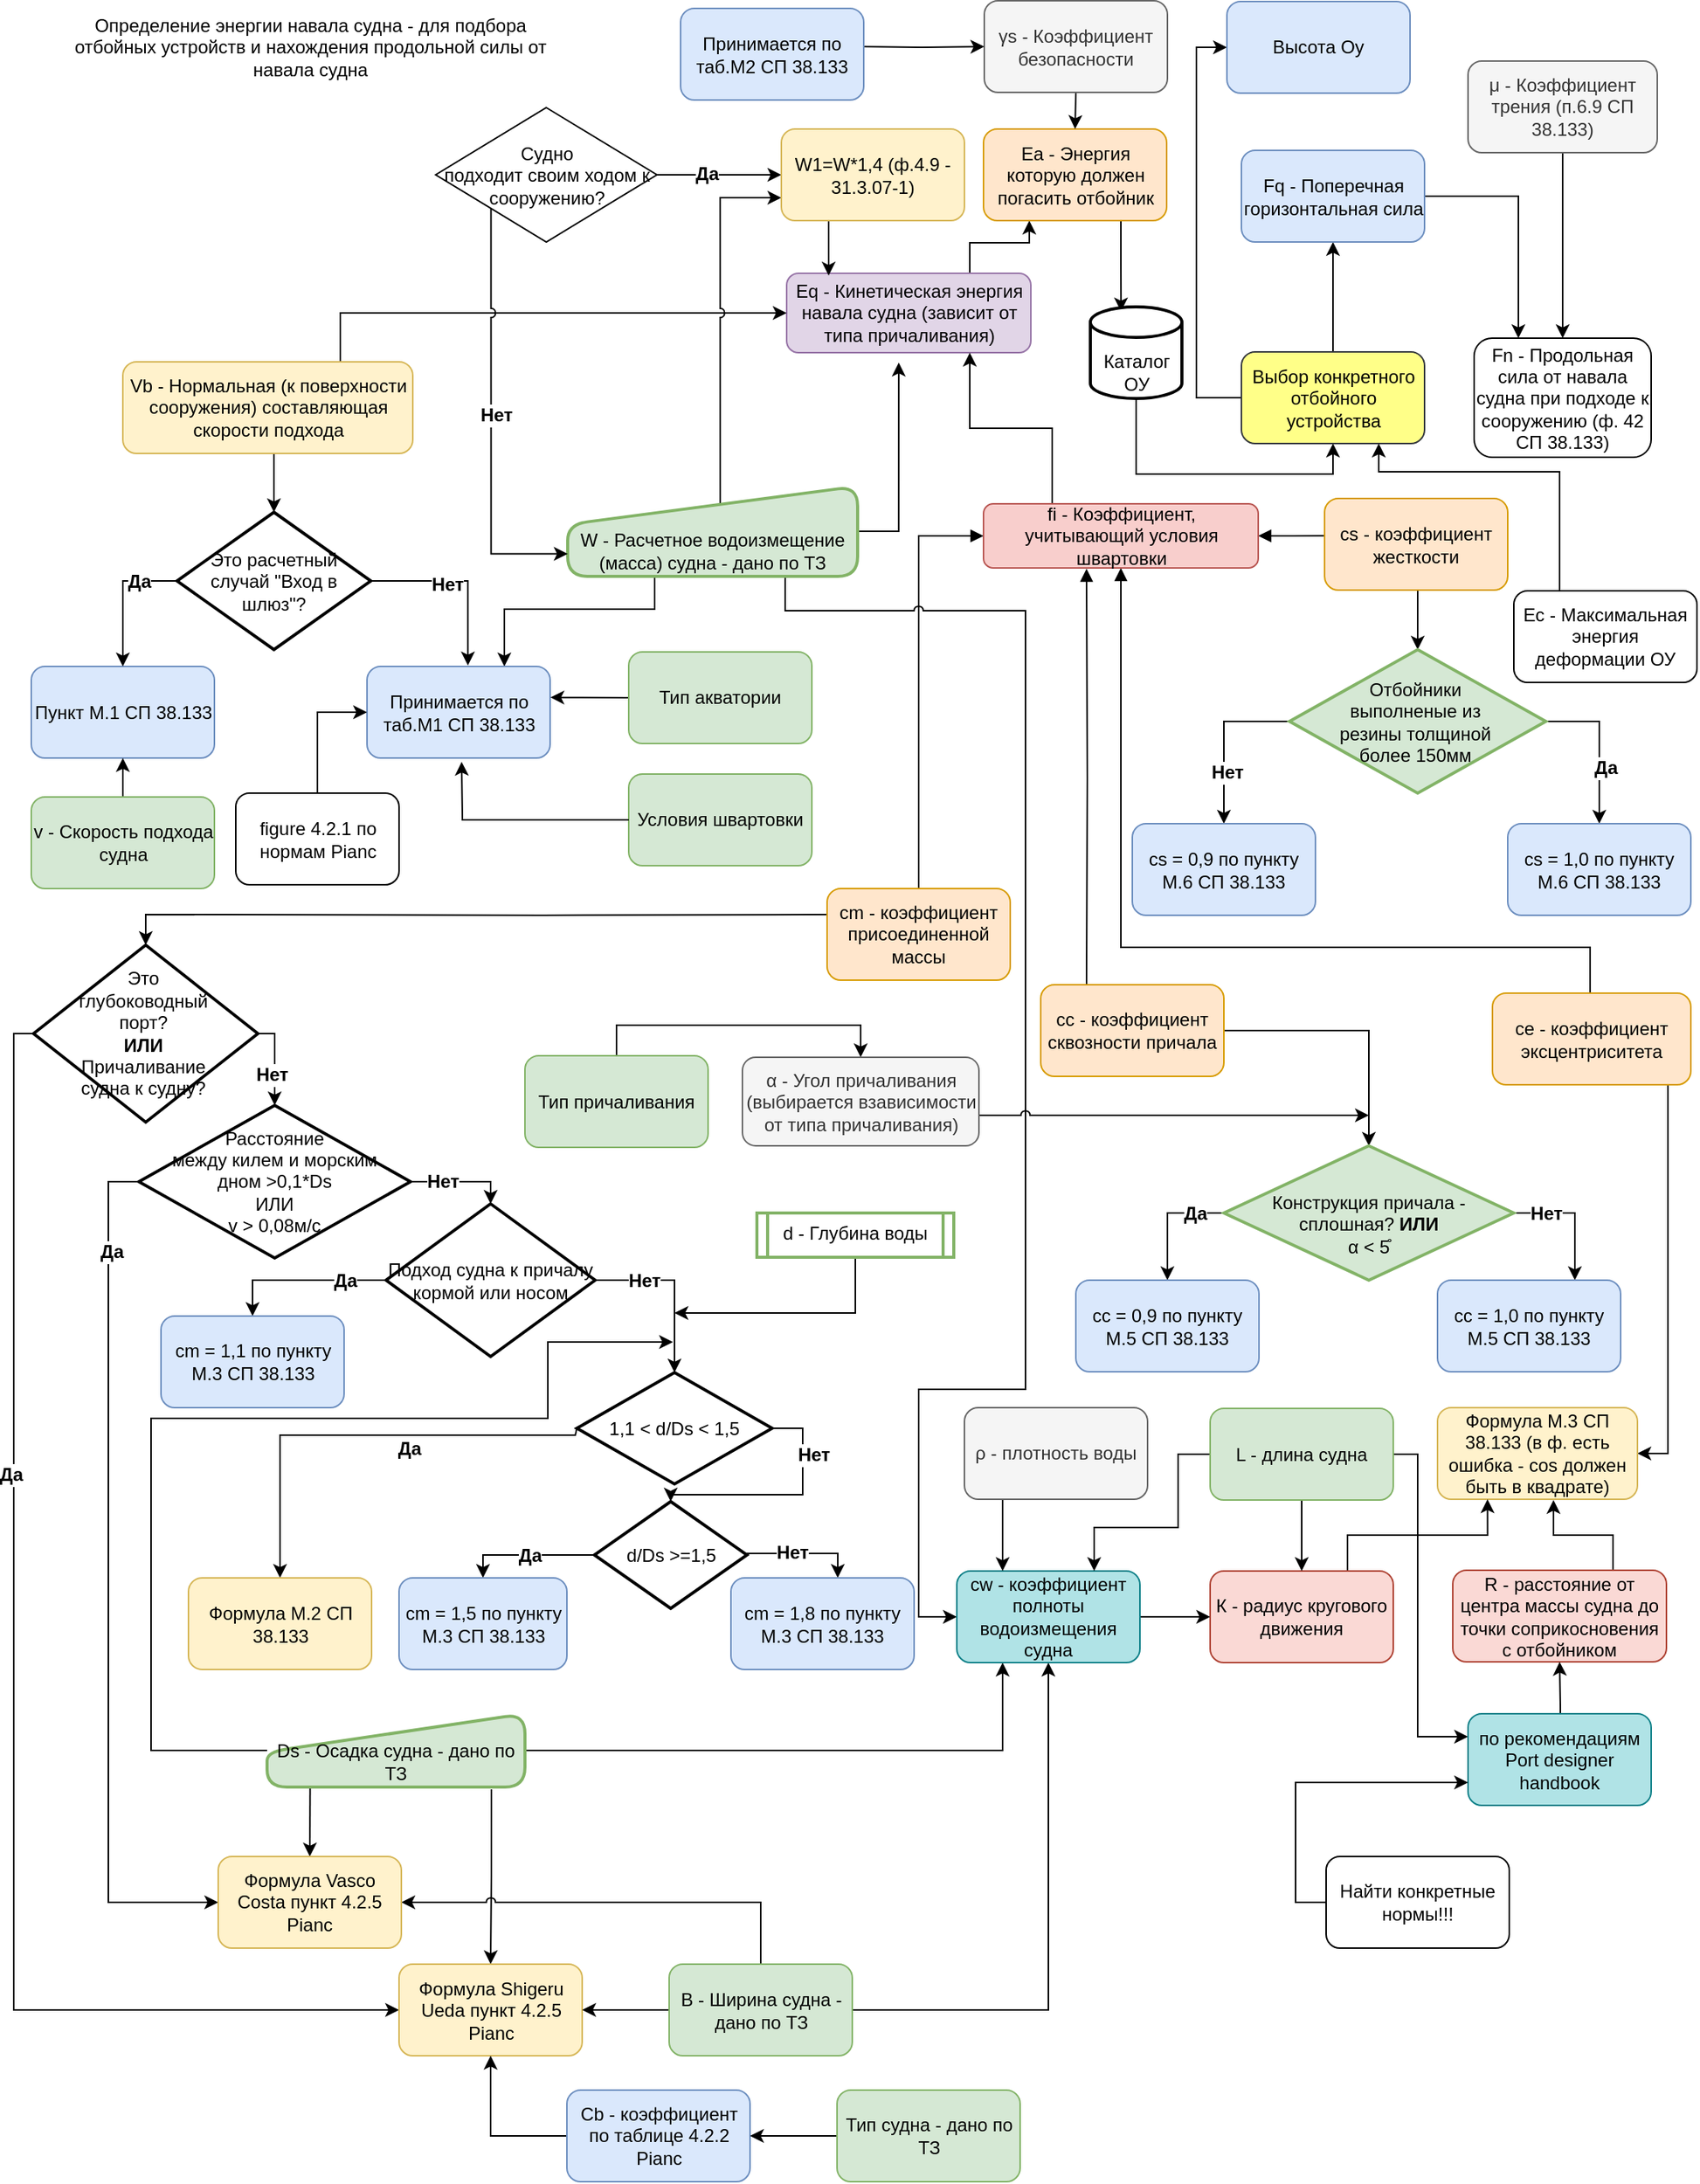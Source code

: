<mxfile version="14.5.8" type="github" pages="5">
  <diagram id="xZlBJfDbUlod2BYyvAa4" name="ShipLoadMoving">
    <mxGraphModel dx="1422" dy="4102" grid="1" gridSize="10" guides="1" tooltips="1" connect="1" arrows="1" fold="1" page="1" pageScale="1" pageWidth="1169" pageHeight="1654" math="0" shadow="0">
      <root>
        <mxCell id="0" />
        <mxCell id="1" parent="0" />
        <mxCell id="CtxdU-Rd6pVYA8qEgyop-127" style="edgeStyle=orthogonalEdgeStyle;rounded=0;html=1;jettySize=auto;orthogonalLoop=1;exitX=0;exitY=0.5;exitDx=0;exitDy=0;" parent="1" source="CtxdU-Rd6pVYA8qEgyop-10" edge="1">
          <mxGeometry relative="1" as="geometry">
            <mxPoint x="462" y="-2370" as="targetPoint" />
            <Array as="points">
              <mxPoint x="120" y="-2102" />
              <mxPoint x="120" y="-2320" />
              <mxPoint x="380" y="-2320" />
              <mxPoint x="380" y="-2370" />
            </Array>
          </mxGeometry>
        </mxCell>
        <mxCell id="A-8NVwuXylOX0D2mkBtQ-18" style="edgeStyle=orthogonalEdgeStyle;rounded=0;html=1;exitX=0.87;exitY=1.031;exitDx=0;exitDy=0;entryX=0.5;entryY=0;entryDx=0;entryDy=0;jettySize=auto;orthogonalLoop=1;exitPerimeter=0;" parent="1" source="CtxdU-Rd6pVYA8qEgyop-10" target="A-8NVwuXylOX0D2mkBtQ-9" edge="1">
          <mxGeometry relative="1" as="geometry">
            <mxPoint x="329" y="-2090" as="sourcePoint" />
          </mxGeometry>
        </mxCell>
        <mxCell id="A-8NVwuXylOX0D2mkBtQ-28" style="rounded=0;html=1;entryX=0.5;entryY=0;entryDx=0;entryDy=0;jettySize=auto;orthogonalLoop=1;jumpStyle=arc;exitX=0.167;exitY=1.01;exitDx=0;exitDy=0;exitPerimeter=0;edgeStyle=orthogonalEdgeStyle;" parent="1" source="CtxdU-Rd6pVYA8qEgyop-10" target="A-8NVwuXylOX0D2mkBtQ-25" edge="1">
          <mxGeometry relative="1" as="geometry">
            <mxPoint x="264" y="-2090.5" as="sourcePoint" />
          </mxGeometry>
        </mxCell>
        <mxCell id="C2pVG1TtXq2yFDzBqvQp-17" style="edgeStyle=orthogonalEdgeStyle;rounded=0;html=1;entryX=0.25;entryY=1;entryDx=0;entryDy=0;jettySize=auto;orthogonalLoop=1;jumpStyle=arc;exitX=1;exitY=0.5;exitDx=0;exitDy=0;" parent="1" source="CtxdU-Rd6pVYA8qEgyop-10" target="VHp-_0lQIrUMaYt1sg1e-3" edge="1">
          <mxGeometry relative="1" as="geometry">
            <Array as="points">
              <mxPoint x="678" y="-2102" />
            </Array>
            <mxPoint x="490" y="-2060" as="sourcePoint" />
          </mxGeometry>
        </mxCell>
        <mxCell id="CtxdU-Rd6pVYA8qEgyop-10" value="&lt;span&gt;Ds - Осадка судна - дано по ТЗ&lt;/span&gt;" style="verticalLabelPosition=middle;verticalAlign=bottom;html=1;strokeWidth=2;shape=manualInput;whiteSpace=wrap;rounded=1;size=25;arcSize=26;fillColor=#d5e8d4;strokeColor=#82b366;comic=0;labelPosition=center;align=center;" parent="1" vertex="1">
          <mxGeometry x="196" y="-2126.5" width="169" height="48" as="geometry" />
        </mxCell>
        <mxCell id="CtxdU-Rd6pVYA8qEgyop-126" style="edgeStyle=orthogonalEdgeStyle;rounded=0;html=1;exitX=0.5;exitY=1;exitDx=0;exitDy=0;jettySize=auto;orthogonalLoop=1;" parent="1" source="C2pVG1TtXq2yFDzBqvQp-39" edge="1">
          <mxGeometry relative="1" as="geometry">
            <mxPoint x="321" y="-2220.5" as="sourcePoint" />
            <mxPoint x="463" y="-2389" as="targetPoint" />
            <Array as="points">
              <mxPoint x="582" y="-2389" />
            </Array>
          </mxGeometry>
        </mxCell>
        <mxCell id="C2pVG1TtXq2yFDzBqvQp-16" style="edgeStyle=orthogonalEdgeStyle;rounded=0;html=1;exitX=0.75;exitY=0;exitDx=0;exitDy=0;entryX=0.25;entryY=1;entryDx=0;entryDy=0;jettySize=auto;orthogonalLoop=1;" parent="1" source="CtxdU-Rd6pVYA8qEgyop-85" target="C2pVG1TtXq2yFDzBqvQp-2" edge="1">
          <mxGeometry relative="1" as="geometry" />
        </mxCell>
        <mxCell id="CtxdU-Rd6pVYA8qEgyop-85" value="Еq - Кинетическая энергия навала судна (зависит от типа причаливания)&lt;br&gt;" style="rounded=1;whiteSpace=wrap;html=1;fillColor=#e1d5e7;strokeColor=#9673a6;" parent="1" vertex="1">
          <mxGeometry x="536.5" y="-3070" width="160" height="52" as="geometry" />
        </mxCell>
        <mxCell id="CtxdU-Rd6pVYA8qEgyop-146" style="edgeStyle=orthogonalEdgeStyle;rounded=0;html=1;exitX=0;exitY=0.5;exitDx=0;exitDy=0;entryX=0.5;entryY=0;entryDx=0;entryDy=0;jettySize=auto;orthogonalLoop=1;startArrow=block;startFill=1;endArrow=none;endFill=0;jumpStyle=arc;" parent="1" source="CtxdU-Rd6pVYA8qEgyop-87" target="CtxdU-Rd6pVYA8qEgyop-108" edge="1">
          <mxGeometry relative="1" as="geometry" />
        </mxCell>
        <mxCell id="CtxdU-Rd6pVYA8qEgyop-147" style="edgeStyle=orthogonalEdgeStyle;rounded=0;html=1;exitX=1;exitY=0.5;exitDx=0;exitDy=0;entryX=0;entryY=0.407;entryDx=0;entryDy=0;jettySize=auto;orthogonalLoop=1;startArrow=block;startFill=1;endArrow=none;endFill=0;entryPerimeter=0;" parent="1" source="CtxdU-Rd6pVYA8qEgyop-87" target="CtxdU-Rd6pVYA8qEgyop-110" edge="1">
          <mxGeometry relative="1" as="geometry">
            <mxPoint x="812.667" y="-2854.333" as="sourcePoint" />
            <Array as="points" />
          </mxGeometry>
        </mxCell>
        <mxCell id="CtxdU-Rd6pVYA8qEgyop-164" style="edgeStyle=orthogonalEdgeStyle;rounded=0;html=1;exitX=0.5;exitY=1;exitDx=0;exitDy=0;entryX=0.5;entryY=0;entryDx=0;entryDy=0;jettySize=auto;orthogonalLoop=1;startArrow=block;startFill=1;endArrow=none;endFill=0;" parent="1" source="CtxdU-Rd6pVYA8qEgyop-87" target="CtxdU-Rd6pVYA8qEgyop-109" edge="1">
          <mxGeometry relative="1" as="geometry">
            <Array as="points">
              <mxPoint x="755" y="-2628.5" />
              <mxPoint x="1063" y="-2628.5" />
            </Array>
          </mxGeometry>
        </mxCell>
        <mxCell id="CtxdU-Rd6pVYA8qEgyop-165" style="edgeStyle=orthogonalEdgeStyle;rounded=0;html=1;entryX=0.25;entryY=0;entryDx=0;entryDy=0;jettySize=auto;orthogonalLoop=1;startArrow=block;startFill=1;endArrow=none;endFill=0;" parent="1" target="CtxdU-Rd6pVYA8qEgyop-111" edge="1">
          <mxGeometry relative="1" as="geometry">
            <Array as="points" />
            <mxPoint x="733" y="-2876.5" as="sourcePoint" />
          </mxGeometry>
        </mxCell>
        <mxCell id="C2pVG1TtXq2yFDzBqvQp-15" style="edgeStyle=orthogonalEdgeStyle;rounded=0;html=1;exitX=0.25;exitY=0;exitDx=0;exitDy=0;entryX=0.75;entryY=1;entryDx=0;entryDy=0;jettySize=auto;orthogonalLoop=1;" parent="1" source="CtxdU-Rd6pVYA8qEgyop-87" target="CtxdU-Rd6pVYA8qEgyop-85" edge="1">
          <mxGeometry relative="1" as="geometry" />
        </mxCell>
        <mxCell id="CtxdU-Rd6pVYA8qEgyop-87" value="fi - Коэффициент, учитывающий условия швартовки" style="rounded=1;whiteSpace=wrap;html=1;fillColor=#f8cecc;strokeColor=#b85450;" parent="1" vertex="1">
          <mxGeometry x="665.5" y="-2919" width="180" height="42" as="geometry" />
        </mxCell>
        <mxCell id="CtxdU-Rd6pVYA8qEgyop-88" style="edgeStyle=orthogonalEdgeStyle;rounded=0;html=1;exitX=0.75;exitY=0;exitDx=0;exitDy=0;entryX=0;entryY=0.5;entryDx=0;entryDy=0;jettySize=auto;orthogonalLoop=1;jumpStyle=arc;" parent="1" source="CtxdU-Rd6pVYA8qEgyop-90" target="CtxdU-Rd6pVYA8qEgyop-85" edge="1">
          <mxGeometry relative="1" as="geometry" />
        </mxCell>
        <mxCell id="CtxdU-Rd6pVYA8qEgyop-89" style="edgeStyle=orthogonalEdgeStyle;rounded=0;html=1;exitX=0.5;exitY=1;exitDx=0;exitDy=0;entryX=0.5;entryY=0;entryDx=0;entryDy=0;entryPerimeter=0;jettySize=auto;orthogonalLoop=1;" parent="1" source="CtxdU-Rd6pVYA8qEgyop-90" target="CtxdU-Rd6pVYA8qEgyop-105" edge="1">
          <mxGeometry relative="1" as="geometry" />
        </mxCell>
        <mxCell id="CtxdU-Rd6pVYA8qEgyop-90" value="&lt;span&gt;Vb - Нормальная (к поверхности сооружения) составляющая скорости подхода&lt;/span&gt;" style="rounded=1;whiteSpace=wrap;html=1;fillColor=#fff2cc;strokeColor=#d6b656;" parent="1" vertex="1">
          <mxGeometry x="101.5" y="-3012" width="190" height="60" as="geometry" />
        </mxCell>
        <mxCell id="CtxdU-Rd6pVYA8qEgyop-92" style="edgeStyle=orthogonalEdgeStyle;rounded=0;html=1;exitX=0.25;exitY=1;exitDx=0;exitDy=0;entryX=0.75;entryY=0;entryDx=0;entryDy=0;jettySize=auto;orthogonalLoop=1;jumpStyle=arc;" parent="1" source="CtxdU-Rd6pVYA8qEgyop-93" target="CtxdU-Rd6pVYA8qEgyop-94" edge="1">
          <mxGeometry relative="1" as="geometry">
            <Array as="points">
              <mxPoint x="450" y="-2871" />
              <mxPoint x="450" y="-2850" />
              <mxPoint x="352" y="-2850" />
            </Array>
          </mxGeometry>
        </mxCell>
        <mxCell id="VHp-_0lQIrUMaYt1sg1e-4" style="edgeStyle=orthogonalEdgeStyle;rounded=0;html=1;exitX=0.75;exitY=1;exitDx=0;exitDy=0;entryX=0;entryY=0.5;entryDx=0;entryDy=0;jettySize=auto;orthogonalLoop=1;jumpStyle=arc;" parent="1" source="CtxdU-Rd6pVYA8qEgyop-93" target="VHp-_0lQIrUMaYt1sg1e-3" edge="1">
          <mxGeometry relative="1" as="geometry">
            <Array as="points">
              <mxPoint x="535" y="-2849" />
              <mxPoint x="693" y="-2849" />
              <mxPoint x="693" y="-2339" />
              <mxPoint x="623" y="-2339" />
              <mxPoint x="623" y="-2190" />
            </Array>
          </mxGeometry>
        </mxCell>
        <mxCell id="VHp-_0lQIrUMaYt1sg1e-21" style="edgeStyle=orthogonalEdgeStyle;rounded=0;html=1;exitX=0.526;exitY=0.254;exitDx=0;exitDy=0;jettySize=auto;orthogonalLoop=1;exitPerimeter=0;entryX=0;entryY=0.75;entryDx=0;entryDy=0;jumpStyle=arc;" parent="1" source="CtxdU-Rd6pVYA8qEgyop-93" target="VHp-_0lQIrUMaYt1sg1e-17" edge="1">
          <mxGeometry relative="1" as="geometry">
            <Array as="points">
              <mxPoint x="493" y="-3119.5" />
            </Array>
          </mxGeometry>
        </mxCell>
        <mxCell id="VHp-_0lQIrUMaYt1sg1e-24" style="edgeStyle=orthogonalEdgeStyle;rounded=0;html=1;exitX=1;exitY=0.5;exitDx=0;exitDy=0;entryX=0.459;entryY=1.125;entryDx=0;entryDy=0;jettySize=auto;orthogonalLoop=1;entryPerimeter=0;jumpStyle=arc;" parent="1" source="CtxdU-Rd6pVYA8qEgyop-93" target="CtxdU-Rd6pVYA8qEgyop-85" edge="1">
          <mxGeometry relative="1" as="geometry">
            <Array as="points">
              <mxPoint x="610" y="-2900.5" />
            </Array>
          </mxGeometry>
        </mxCell>
        <mxCell id="CtxdU-Rd6pVYA8qEgyop-93" value="&lt;span&gt;W - Расчетное водоизмещение (масса) судна - дано по ТЗ&lt;/span&gt;" style="verticalLabelPosition=middle;verticalAlign=bottom;html=1;strokeWidth=2;shape=manualInput;whiteSpace=wrap;rounded=1;size=25;arcSize=26;fillColor=#d5e8d4;strokeColor=#82b366;comic=0;labelPosition=center;align=center;" parent="1" vertex="1">
          <mxGeometry x="393" y="-2930.5" width="190" height="59" as="geometry" />
        </mxCell>
        <mxCell id="CtxdU-Rd6pVYA8qEgyop-94" value="&lt;span&gt;Принимается по таб.М1 СП 38.133&lt;/span&gt;" style="rounded=1;whiteSpace=wrap;html=1;comic=0;fillColor=#dae8fc;strokeColor=#6c8ebf;" parent="1" vertex="1">
          <mxGeometry x="261.5" y="-2812.5" width="120" height="60" as="geometry" />
        </mxCell>
        <mxCell id="CtxdU-Rd6pVYA8qEgyop-95" value="Пункт М.1 СП 38.133" style="rounded=1;whiteSpace=wrap;html=1;comic=0;fillColor=#dae8fc;strokeColor=#6c8ebf;" parent="1" vertex="1">
          <mxGeometry x="41.5" y="-2812.5" width="120" height="60" as="geometry" />
        </mxCell>
        <mxCell id="CtxdU-Rd6pVYA8qEgyop-96" style="edgeStyle=orthogonalEdgeStyle;rounded=0;html=1;exitX=0;exitY=0.5;exitDx=0;exitDy=0;jettySize=auto;orthogonalLoop=1;" parent="1" source="CtxdU-Rd6pVYA8qEgyop-97" edge="1">
          <mxGeometry relative="1" as="geometry">
            <mxPoint x="381.676" y="-2792.176" as="targetPoint" />
            <Array as="points">
              <mxPoint x="381.5" y="-2792" />
            </Array>
          </mxGeometry>
        </mxCell>
        <mxCell id="CtxdU-Rd6pVYA8qEgyop-97" value="Тип акватории" style="rounded=1;whiteSpace=wrap;html=1;comic=0;fillColor=#d5e8d4;strokeColor=#82b366;" parent="1" vertex="1">
          <mxGeometry x="433" y="-2822" width="120" height="60" as="geometry" />
        </mxCell>
        <mxCell id="CtxdU-Rd6pVYA8qEgyop-98" value="Условия швартовки" style="rounded=1;whiteSpace=wrap;html=1;comic=0;fillColor=#d5e8d4;strokeColor=#82b366;" parent="1" vertex="1">
          <mxGeometry x="433" y="-2742" width="120" height="60" as="geometry" />
        </mxCell>
        <mxCell id="CtxdU-Rd6pVYA8qEgyop-99" style="edgeStyle=orthogonalEdgeStyle;rounded=0;html=1;exitX=0.5;exitY=0;exitDx=0;exitDy=0;entryX=0.5;entryY=1;entryDx=0;entryDy=0;jettySize=auto;orthogonalLoop=1;" parent="1" source="CtxdU-Rd6pVYA8qEgyop-100" target="CtxdU-Rd6pVYA8qEgyop-95" edge="1">
          <mxGeometry relative="1" as="geometry" />
        </mxCell>
        <mxCell id="CtxdU-Rd6pVYA8qEgyop-100" value="v - Скорость подхода судна" style="rounded=1;whiteSpace=wrap;html=1;comic=0;fillColor=#d5e8d4;strokeColor=#82b366;" parent="1" vertex="1">
          <mxGeometry x="41.5" y="-2727" width="120" height="60" as="geometry" />
        </mxCell>
        <mxCell id="CtxdU-Rd6pVYA8qEgyop-101" style="edgeStyle=orthogonalEdgeStyle;rounded=0;html=1;exitX=1;exitY=0.5;exitDx=0;exitDy=0;exitPerimeter=0;entryX=0.551;entryY=-0.011;entryDx=0;entryDy=0;entryPerimeter=0;jettySize=auto;orthogonalLoop=1;" parent="1" source="CtxdU-Rd6pVYA8qEgyop-105" target="CtxdU-Rd6pVYA8qEgyop-94" edge="1">
          <mxGeometry relative="1" as="geometry" />
        </mxCell>
        <mxCell id="CtxdU-Rd6pVYA8qEgyop-102" value="Нет" style="text;html=1;resizable=0;points=[];align=center;verticalAlign=middle;labelBackgroundColor=#ffffff;fontStyle=1" parent="CtxdU-Rd6pVYA8qEgyop-101" vertex="1" connectable="0">
          <mxGeometry x="-0.171" y="-2" relative="1" as="geometry">
            <mxPoint as="offset" />
          </mxGeometry>
        </mxCell>
        <mxCell id="CtxdU-Rd6pVYA8qEgyop-103" style="edgeStyle=orthogonalEdgeStyle;rounded=0;html=1;exitX=0;exitY=0.5;exitDx=0;exitDy=0;exitPerimeter=0;entryX=0.5;entryY=0;entryDx=0;entryDy=0;jettySize=auto;orthogonalLoop=1;" parent="1" source="CtxdU-Rd6pVYA8qEgyop-105" target="CtxdU-Rd6pVYA8qEgyop-95" edge="1">
          <mxGeometry relative="1" as="geometry" />
        </mxCell>
        <mxCell id="CtxdU-Rd6pVYA8qEgyop-104" value="Да" style="text;html=1;resizable=0;points=[];align=center;verticalAlign=middle;labelBackgroundColor=#ffffff;fontStyle=1" parent="CtxdU-Rd6pVYA8qEgyop-103" vertex="1" connectable="0">
          <mxGeometry x="-0.45" relative="1" as="geometry">
            <mxPoint as="offset" />
          </mxGeometry>
        </mxCell>
        <mxCell id="CtxdU-Rd6pVYA8qEgyop-105" value="Это расчетный случай &quot;Вход в шлюз&quot;?" style="strokeWidth=2;html=1;shape=mxgraph.flowchart.decision;whiteSpace=wrap;rounded=1;comic=0;gradientColor=none;verticalAlign=middle;" parent="1" vertex="1">
          <mxGeometry x="137" y="-2913.5" width="127" height="90" as="geometry" />
        </mxCell>
        <mxCell id="CtxdU-Rd6pVYA8qEgyop-106" style="edgeStyle=orthogonalEdgeStyle;rounded=0;html=1;jettySize=auto;orthogonalLoop=1;" parent="1" source="CtxdU-Rd6pVYA8qEgyop-98" edge="1">
          <mxGeometry relative="1" as="geometry">
            <mxPoint x="323.5" y="-2750" as="targetPoint" />
          </mxGeometry>
        </mxCell>
        <mxCell id="A-8NVwuXylOX0D2mkBtQ-2" style="edgeStyle=orthogonalEdgeStyle;rounded=0;html=1;entryX=0.5;entryY=0;entryDx=0;entryDy=0;entryPerimeter=0;jettySize=auto;orthogonalLoop=1;" parent="1" target="A-8NVwuXylOX0D2mkBtQ-7" edge="1">
          <mxGeometry relative="1" as="geometry">
            <mxPoint x="272" y="-2618" as="targetPoint" />
            <mxPoint x="563" y="-2650" as="sourcePoint" />
          </mxGeometry>
        </mxCell>
        <mxCell id="CtxdU-Rd6pVYA8qEgyop-108" value="cm - коэффициент присоединенной массы" style="rounded=1;whiteSpace=wrap;html=1;comic=0;fillColor=#ffe6cc;strokeColor=#d79b00;" parent="1" vertex="1">
          <mxGeometry x="563" y="-2667" width="120" height="60" as="geometry" />
        </mxCell>
        <mxCell id="A-8NVwuXylOX0D2mkBtQ-33" style="edgeStyle=orthogonalEdgeStyle;rounded=0;html=1;exitX=0.75;exitY=1;exitDx=0;exitDy=0;entryX=1;entryY=0.5;entryDx=0;entryDy=0;jettySize=auto;orthogonalLoop=1;" parent="1" source="CtxdU-Rd6pVYA8qEgyop-109" target="A-8NVwuXylOX0D2mkBtQ-32" edge="1">
          <mxGeometry relative="1" as="geometry">
            <Array as="points">
              <mxPoint x="1097" y="-2572.5" />
              <mxPoint x="1114" y="-2572.5" />
              <mxPoint x="1114" y="-2296.5" />
            </Array>
          </mxGeometry>
        </mxCell>
        <mxCell id="CtxdU-Rd6pVYA8qEgyop-109" value="ce - коэффициент эксцентриситета" style="rounded=1;whiteSpace=wrap;html=1;comic=0;fillColor=#ffe6cc;strokeColor=#d79b00;" parent="1" vertex="1">
          <mxGeometry x="999" y="-2598.5" width="130" height="60" as="geometry" />
        </mxCell>
        <mxCell id="CtxdU-Rd6pVYA8qEgyop-151" style="edgeStyle=orthogonalEdgeStyle;rounded=0;html=1;exitX=0.5;exitY=1;exitDx=0;exitDy=0;entryX=0.5;entryY=0;entryDx=0;entryDy=0;entryPerimeter=0;jettySize=auto;orthogonalLoop=1;" parent="1" source="CtxdU-Rd6pVYA8qEgyop-110" target="CtxdU-Rd6pVYA8qEgyop-150" edge="1">
          <mxGeometry relative="1" as="geometry" />
        </mxCell>
        <mxCell id="CtxdU-Rd6pVYA8qEgyop-110" value="cs - коэффициент жесткости" style="rounded=1;whiteSpace=wrap;html=1;comic=0;fillColor=#ffe6cc;strokeColor=#d79b00;" parent="1" vertex="1">
          <mxGeometry x="889" y="-2922.5" width="120" height="60" as="geometry" />
        </mxCell>
        <mxCell id="CtxdU-Rd6pVYA8qEgyop-162" style="edgeStyle=orthogonalEdgeStyle;rounded=0;html=1;exitX=1;exitY=0.5;exitDx=0;exitDy=0;jettySize=auto;orthogonalLoop=1;entryX=0.5;entryY=0;entryDx=0;entryDy=0;entryPerimeter=0;" parent="1" source="CtxdU-Rd6pVYA8qEgyop-111" target="CtxdU-Rd6pVYA8qEgyop-161" edge="1">
          <mxGeometry relative="1" as="geometry">
            <mxPoint x="656.833" y="-2460.667" as="targetPoint" />
            <Array as="points">
              <mxPoint x="918" y="-2573.5" />
            </Array>
          </mxGeometry>
        </mxCell>
        <mxCell id="CtxdU-Rd6pVYA8qEgyop-111" value="cc - коэффициент сквозности причала" style="rounded=1;whiteSpace=wrap;html=1;comic=0;fillColor=#ffe6cc;strokeColor=#d79b00;" parent="1" vertex="1">
          <mxGeometry x="703" y="-2604" width="120" height="60" as="geometry" />
        </mxCell>
        <mxCell id="CtxdU-Rd6pVYA8qEgyop-118" style="edgeStyle=orthogonalEdgeStyle;rounded=0;html=1;exitX=0;exitY=0.5;exitDx=0;exitDy=0;exitPerimeter=0;jettySize=auto;orthogonalLoop=1;entryX=0.5;entryY=0;entryDx=0;entryDy=0;" parent="1" source="CtxdU-Rd6pVYA8qEgyop-112" target="CtxdU-Rd6pVYA8qEgyop-117" edge="1">
          <mxGeometry relative="1" as="geometry">
            <mxPoint x="271" y="-2317.5" as="targetPoint" />
          </mxGeometry>
        </mxCell>
        <mxCell id="CtxdU-Rd6pVYA8qEgyop-119" value="Да" style="text;html=1;resizable=0;points=[];align=center;verticalAlign=middle;labelBackgroundColor=#ffffff;fontStyle=1" parent="CtxdU-Rd6pVYA8qEgyop-118" vertex="1" connectable="0">
          <mxGeometry x="-0.49" y="1" relative="1" as="geometry">
            <mxPoint x="1" y="-1" as="offset" />
          </mxGeometry>
        </mxCell>
        <mxCell id="CtxdU-Rd6pVYA8qEgyop-122" style="edgeStyle=orthogonalEdgeStyle;rounded=0;html=1;entryX=0.5;entryY=0;entryDx=0;entryDy=0;entryPerimeter=0;jettySize=auto;orthogonalLoop=1;exitX=1;exitY=0.5;exitDx=0;exitDy=0;exitPerimeter=0;" parent="1" source="CtxdU-Rd6pVYA8qEgyop-112" target="CtxdU-Rd6pVYA8qEgyop-121" edge="1">
          <mxGeometry relative="1" as="geometry" />
        </mxCell>
        <mxCell id="CtxdU-Rd6pVYA8qEgyop-123" value="Нет" style="text;html=1;resizable=0;points=[];align=center;verticalAlign=middle;labelBackgroundColor=#ffffff;fontStyle=1" parent="CtxdU-Rd6pVYA8qEgyop-122" vertex="1" connectable="0">
          <mxGeometry x="-0.163" y="-1" relative="1" as="geometry">
            <mxPoint x="-15" y="-1" as="offset" />
          </mxGeometry>
        </mxCell>
        <mxCell id="CtxdU-Rd6pVYA8qEgyop-112" value="Подход судна к причалу кормой или носом" style="strokeWidth=2;html=1;shape=mxgraph.flowchart.decision;whiteSpace=wrap;rounded=1;comic=0;gradientColor=none;" parent="1" vertex="1">
          <mxGeometry x="274" y="-2460.5" width="137" height="100" as="geometry" />
        </mxCell>
        <mxCell id="CtxdU-Rd6pVYA8qEgyop-117" value="cm = 1,1 по пункту М.3 СП 38.133" style="rounded=1;whiteSpace=wrap;html=1;comic=0;fillColor=#dae8fc;strokeColor=#6c8ebf;" parent="1" vertex="1">
          <mxGeometry x="126.5" y="-2387" width="120" height="60" as="geometry" />
        </mxCell>
        <mxCell id="CtxdU-Rd6pVYA8qEgyop-130" style="edgeStyle=orthogonalEdgeStyle;rounded=0;html=1;exitX=0;exitY=0.5;exitDx=0;exitDy=0;exitPerimeter=0;entryX=0.5;entryY=0;entryDx=0;entryDy=0;jettySize=auto;orthogonalLoop=1;jumpStyle=arc;" parent="1" source="CtxdU-Rd6pVYA8qEgyop-121" target="CtxdU-Rd6pVYA8qEgyop-129" edge="1">
          <mxGeometry relative="1" as="geometry">
            <Array as="points">
              <mxPoint x="398" y="-2309" />
              <mxPoint x="204" y="-2309" />
            </Array>
          </mxGeometry>
        </mxCell>
        <mxCell id="CtxdU-Rd6pVYA8qEgyop-131" value="Да" style="text;html=1;resizable=0;points=[];align=center;verticalAlign=middle;labelBackgroundColor=#ffffff;fontStyle=1" parent="CtxdU-Rd6pVYA8qEgyop-130" vertex="1" connectable="0">
          <mxGeometry x="-0.461" y="8" relative="1" as="geometry">
            <mxPoint x="-35.5" y="0.5" as="offset" />
          </mxGeometry>
        </mxCell>
        <mxCell id="CtxdU-Rd6pVYA8qEgyop-134" style="edgeStyle=orthogonalEdgeStyle;rounded=0;html=1;exitX=1;exitY=0.5;exitDx=0;exitDy=0;exitPerimeter=0;entryX=0.5;entryY=0;entryDx=0;entryDy=0;entryPerimeter=0;jettySize=auto;orthogonalLoop=1;jumpStyle=arc;" parent="1" source="CtxdU-Rd6pVYA8qEgyop-121" target="CtxdU-Rd6pVYA8qEgyop-133" edge="1">
          <mxGeometry relative="1" as="geometry">
            <Array as="points">
              <mxPoint x="547" y="-2314" />
              <mxPoint x="547" y="-2270" />
              <mxPoint x="460" y="-2270" />
            </Array>
          </mxGeometry>
        </mxCell>
        <mxCell id="CtxdU-Rd6pVYA8qEgyop-135" value="Нет" style="text;html=1;resizable=0;points=[];align=center;verticalAlign=middle;labelBackgroundColor=#ffffff;fontStyle=1" parent="CtxdU-Rd6pVYA8qEgyop-134" vertex="1" connectable="0">
          <mxGeometry x="-0.549" y="-31" relative="1" as="geometry">
            <mxPoint x="37.5" y="2" as="offset" />
          </mxGeometry>
        </mxCell>
        <mxCell id="CtxdU-Rd6pVYA8qEgyop-121" value="1,1 &amp;lt; d/Ds &amp;lt; 1,5" style="strokeWidth=2;html=1;shape=mxgraph.flowchart.decision;whiteSpace=wrap;rounded=1;comic=0;gradientColor=none;" parent="1" vertex="1">
          <mxGeometry x="399" y="-2350" width="128" height="73" as="geometry" />
        </mxCell>
        <mxCell id="CtxdU-Rd6pVYA8qEgyop-129" value="Формула М.2 СП 38.133" style="rounded=1;whiteSpace=wrap;html=1;comic=0;fillColor=#fff2cc;strokeColor=#d6b656;" parent="1" vertex="1">
          <mxGeometry x="144.5" y="-2215.5" width="120" height="60" as="geometry" />
        </mxCell>
        <mxCell id="CtxdU-Rd6pVYA8qEgyop-137" style="edgeStyle=orthogonalEdgeStyle;rounded=0;html=1;exitX=0;exitY=0.5;exitDx=0;exitDy=0;exitPerimeter=0;entryX=0.5;entryY=0;entryDx=0;entryDy=0;jettySize=auto;orthogonalLoop=1;" parent="1" source="CtxdU-Rd6pVYA8qEgyop-133" target="CtxdU-Rd6pVYA8qEgyop-136" edge="1">
          <mxGeometry relative="1" as="geometry">
            <Array as="points">
              <mxPoint x="337.5" y="-2230.5" />
            </Array>
          </mxGeometry>
        </mxCell>
        <mxCell id="CtxdU-Rd6pVYA8qEgyop-138" value="Да" style="text;html=1;resizable=0;points=[];align=center;verticalAlign=middle;labelBackgroundColor=#ffffff;fontStyle=1" parent="CtxdU-Rd6pVYA8qEgyop-137" vertex="1" connectable="0">
          <mxGeometry x="-0.022" relative="1" as="geometry">
            <mxPoint as="offset" />
          </mxGeometry>
        </mxCell>
        <mxCell id="CtxdU-Rd6pVYA8qEgyop-140" style="edgeStyle=orthogonalEdgeStyle;rounded=0;html=1;exitX=0.993;exitY=0.486;exitDx=0;exitDy=0;exitPerimeter=0;entryX=0.583;entryY=0;entryDx=0;entryDy=0;entryPerimeter=0;jettySize=auto;orthogonalLoop=1;" parent="1" source="CtxdU-Rd6pVYA8qEgyop-133" target="CtxdU-Rd6pVYA8qEgyop-139" edge="1">
          <mxGeometry relative="1" as="geometry">
            <Array as="points">
              <mxPoint x="570" y="-2231.5" />
            </Array>
          </mxGeometry>
        </mxCell>
        <mxCell id="CtxdU-Rd6pVYA8qEgyop-141" value="Нет" style="text;html=1;resizable=0;points=[];align=center;verticalAlign=middle;labelBackgroundColor=#ffffff;fontStyle=1" parent="CtxdU-Rd6pVYA8qEgyop-140" vertex="1" connectable="0">
          <mxGeometry x="-0.223" y="1" relative="1" as="geometry">
            <mxPoint as="offset" />
          </mxGeometry>
        </mxCell>
        <mxCell id="CtxdU-Rd6pVYA8qEgyop-133" value="&lt;span&gt;d/Ds &amp;gt;=1,5&lt;/span&gt;" style="strokeWidth=2;html=1;shape=mxgraph.flowchart.decision;whiteSpace=wrap;rounded=1;comic=0;gradientColor=none;" parent="1" vertex="1">
          <mxGeometry x="410.5" y="-2265.5" width="100" height="70" as="geometry" />
        </mxCell>
        <mxCell id="CtxdU-Rd6pVYA8qEgyop-136" value="&lt;span&gt;cm = 1,5 по пункту М.3 СП 38.133&lt;/span&gt;" style="rounded=1;whiteSpace=wrap;html=1;comic=0;fillColor=#dae8fc;strokeColor=#6c8ebf;" parent="1" vertex="1">
          <mxGeometry x="282.5" y="-2215.5" width="110" height="60" as="geometry" />
        </mxCell>
        <mxCell id="CtxdU-Rd6pVYA8qEgyop-139" value="&lt;span&gt;cm = 1,8 по пункту М.3 СП 38.133&lt;/span&gt;" style="rounded=1;whiteSpace=wrap;html=1;comic=0;fillColor=#dae8fc;strokeColor=#6c8ebf;" parent="1" vertex="1">
          <mxGeometry x="500" y="-2215.5" width="120" height="60" as="geometry" />
        </mxCell>
        <mxCell id="CtxdU-Rd6pVYA8qEgyop-155" style="edgeStyle=orthogonalEdgeStyle;rounded=0;html=1;entryX=0.5;entryY=0;entryDx=0;entryDy=0;jettySize=auto;orthogonalLoop=1;exitX=0;exitY=0.5;exitDx=0;exitDy=0;exitPerimeter=0;" parent="1" source="CtxdU-Rd6pVYA8qEgyop-150" target="CtxdU-Rd6pVYA8qEgyop-154" edge="1">
          <mxGeometry relative="1" as="geometry">
            <mxPoint x="853" y="-2734.5" as="sourcePoint" />
            <Array as="points">
              <mxPoint x="823" y="-2776.5" />
            </Array>
          </mxGeometry>
        </mxCell>
        <mxCell id="CtxdU-Rd6pVYA8qEgyop-156" value="Нет" style="text;html=1;resizable=0;points=[];align=center;verticalAlign=middle;labelBackgroundColor=#ffffff;fontStyle=1" parent="CtxdU-Rd6pVYA8qEgyop-155" vertex="1" connectable="0">
          <mxGeometry x="0.378" y="2" relative="1" as="geometry">
            <mxPoint as="offset" />
          </mxGeometry>
        </mxCell>
        <mxCell id="CtxdU-Rd6pVYA8qEgyop-158" style="edgeStyle=orthogonalEdgeStyle;rounded=0;html=1;exitX=1;exitY=0.5;exitDx=0;exitDy=0;exitPerimeter=0;entryX=0.5;entryY=0;entryDx=0;entryDy=0;jettySize=auto;orthogonalLoop=1;" parent="1" source="CtxdU-Rd6pVYA8qEgyop-150" target="CtxdU-Rd6pVYA8qEgyop-157" edge="1">
          <mxGeometry relative="1" as="geometry">
            <Array as="points">
              <mxPoint x="1069" y="-2776.5" />
            </Array>
          </mxGeometry>
        </mxCell>
        <mxCell id="CtxdU-Rd6pVYA8qEgyop-159" value="Да" style="text;html=1;resizable=0;points=[];align=center;verticalAlign=middle;labelBackgroundColor=#ffffff;fontStyle=1" parent="CtxdU-Rd6pVYA8qEgyop-158" vertex="1" connectable="0">
          <mxGeometry x="0.279" y="4" relative="1" as="geometry">
            <mxPoint as="offset" />
          </mxGeometry>
        </mxCell>
        <mxCell id="CtxdU-Rd6pVYA8qEgyop-150" value="&lt;span&gt;Отбойники выполненые из резины толщиной более 150мм&lt;/span&gt;" style="strokeWidth=2;html=1;shape=mxgraph.flowchart.decision;whiteSpace=wrap;rounded=1;comic=0;spacingLeft=26;spacingRight=29;fontStyle=0;fillColor=#d5e8d4;strokeColor=#82b366;" parent="1" vertex="1">
          <mxGeometry x="866" y="-2823.5" width="168" height="94" as="geometry" />
        </mxCell>
        <mxCell id="CtxdU-Rd6pVYA8qEgyop-154" value="&lt;span&gt;cs = 0,9 по пункту М.6 СП 38.133&lt;/span&gt;" style="rounded=1;whiteSpace=wrap;html=1;comic=0;fillColor=#dae8fc;strokeColor=#6c8ebf;" parent="1" vertex="1">
          <mxGeometry x="763" y="-2709.5" width="120" height="60" as="geometry" />
        </mxCell>
        <mxCell id="CtxdU-Rd6pVYA8qEgyop-157" value="&lt;span&gt;cs = 1,0 по пункту М.6 СП 38.133&lt;/span&gt;" style="rounded=1;whiteSpace=wrap;html=1;comic=0;fillColor=#dae8fc;strokeColor=#6c8ebf;" parent="1" vertex="1">
          <mxGeometry x="1009" y="-2709.5" width="120" height="60" as="geometry" />
        </mxCell>
        <mxCell id="CtxdU-Rd6pVYA8qEgyop-173" style="edgeStyle=orthogonalEdgeStyle;rounded=0;html=1;exitX=0;exitY=0.5;exitDx=0;exitDy=0;exitPerimeter=0;entryX=0.5;entryY=0;entryDx=0;entryDy=0;jettySize=auto;orthogonalLoop=1;" parent="1" source="CtxdU-Rd6pVYA8qEgyop-161" target="CtxdU-Rd6pVYA8qEgyop-171" edge="1">
          <mxGeometry relative="1" as="geometry" />
        </mxCell>
        <mxCell id="CtxdU-Rd6pVYA8qEgyop-175" value="Да" style="text;html=1;resizable=0;points=[];align=center;verticalAlign=middle;labelBackgroundColor=#ffffff;fontStyle=1" parent="CtxdU-Rd6pVYA8qEgyop-173" vertex="1" connectable="0">
          <mxGeometry x="-0.308" y="17" relative="1" as="geometry">
            <mxPoint x="8.5" y="-17" as="offset" />
          </mxGeometry>
        </mxCell>
        <mxCell id="CtxdU-Rd6pVYA8qEgyop-174" style="edgeStyle=orthogonalEdgeStyle;rounded=0;html=1;exitX=1;exitY=0.5;exitDx=0;exitDy=0;exitPerimeter=0;entryX=0.75;entryY=0;entryDx=0;entryDy=0;jettySize=auto;orthogonalLoop=1;" parent="1" source="CtxdU-Rd6pVYA8qEgyop-161" target="CtxdU-Rd6pVYA8qEgyop-172" edge="1">
          <mxGeometry relative="1" as="geometry" />
        </mxCell>
        <mxCell id="CtxdU-Rd6pVYA8qEgyop-176" value="Нет" style="text;html=1;resizable=0;points=[];align=center;verticalAlign=middle;labelBackgroundColor=#ffffff;fontStyle=1" parent="CtxdU-Rd6pVYA8qEgyop-174" vertex="1" connectable="0">
          <mxGeometry x="-0.273" y="-17" relative="1" as="geometry">
            <mxPoint x="-10" y="-17" as="offset" />
          </mxGeometry>
        </mxCell>
        <mxCell id="CtxdU-Rd6pVYA8qEgyop-161" value="Конструкция причала - сплошная? &lt;b&gt;ИЛИ&lt;/b&gt;&lt;br&gt;α &amp;lt; 5̊&lt;br&gt;" style="strokeWidth=2;html=1;shape=mxgraph.flowchart.decision;whiteSpace=wrap;rounded=1;comic=0;spacingTop=14;fillColor=#d5e8d4;strokeColor=#82b366;" parent="1" vertex="1">
          <mxGeometry x="823" y="-2498.5" width="190" height="88" as="geometry" />
        </mxCell>
        <mxCell id="C2pVG1TtXq2yFDzBqvQp-20" style="edgeStyle=orthogonalEdgeStyle;rounded=0;html=1;exitX=0.5;exitY=0;exitDx=0;exitDy=0;entryX=0.5;entryY=0;entryDx=0;entryDy=0;jettySize=auto;orthogonalLoop=1;" parent="1" source="CtxdU-Rd6pVYA8qEgyop-166" target="CtxdU-Rd6pVYA8qEgyop-167" edge="1">
          <mxGeometry relative="1" as="geometry" />
        </mxCell>
        <mxCell id="CtxdU-Rd6pVYA8qEgyop-166" value="Тип причаливания" style="rounded=1;whiteSpace=wrap;html=1;comic=0;fillColor=#d5e8d4;strokeColor=#82b366;" parent="1" vertex="1">
          <mxGeometry x="365" y="-2557.5" width="120" height="60" as="geometry" />
        </mxCell>
        <mxCell id="CtxdU-Rd6pVYA8qEgyop-169" style="edgeStyle=orthogonalEdgeStyle;rounded=0;html=1;exitX=1;exitY=0.5;exitDx=0;exitDy=0;jettySize=auto;orthogonalLoop=1;jumpStyle=arc;" parent="1" source="CtxdU-Rd6pVYA8qEgyop-167" edge="1">
          <mxGeometry relative="1" as="geometry">
            <Array as="points">
              <mxPoint x="663" y="-2518.5" />
            </Array>
            <mxPoint x="918" y="-2518.5" as="targetPoint" />
          </mxGeometry>
        </mxCell>
        <mxCell id="VHp-_0lQIrUMaYt1sg1e-33" style="edgeStyle=orthogonalEdgeStyle;rounded=0;html=1;exitX=1;exitY=0.5;exitDx=0;exitDy=0;entryX=0;entryY=0.25;entryDx=0;entryDy=0;jettySize=auto;orthogonalLoop=1;jumpStyle=arc;" parent="1" source="VHp-_0lQIrUMaYt1sg1e-10" target="VHp-_0lQIrUMaYt1sg1e-30" edge="1">
          <mxGeometry relative="1" as="geometry">
            <Array as="points">
              <mxPoint x="950" y="-2297" />
              <mxPoint x="950" y="-2111" />
            </Array>
          </mxGeometry>
        </mxCell>
        <mxCell id="CtxdU-Rd6pVYA8qEgyop-167" value="α - Угол причаливания (выбирается взависимости от типа причаливания)" style="rounded=1;whiteSpace=wrap;html=1;comic=0;fillColor=#f5f5f5;strokeColor=#666666;fontColor=#333333;" parent="1" vertex="1">
          <mxGeometry x="507.5" y="-2556.5" width="155" height="58" as="geometry" />
        </mxCell>
        <mxCell id="CtxdU-Rd6pVYA8qEgyop-171" value="&lt;span&gt;cс = 0,9 по пункту М.5 СП 38.133&lt;/span&gt;" style="rounded=1;whiteSpace=wrap;html=1;comic=0;fillColor=#dae8fc;strokeColor=#6c8ebf;" parent="1" vertex="1">
          <mxGeometry x="726" y="-2410.5" width="120" height="60" as="geometry" />
        </mxCell>
        <mxCell id="CtxdU-Rd6pVYA8qEgyop-172" value="&lt;span&gt;cс = 1,0 по пункту М.5 СП 38.133&lt;/span&gt;" style="rounded=1;whiteSpace=wrap;html=1;comic=0;fillColor=#dae8fc;strokeColor=#6c8ebf;" parent="1" vertex="1">
          <mxGeometry x="963" y="-2410.5" width="120" height="60" as="geometry" />
        </mxCell>
        <mxCell id="A-8NVwuXylOX0D2mkBtQ-10" style="edgeStyle=orthogonalEdgeStyle;rounded=0;html=1;exitX=0;exitY=0.5;exitDx=0;exitDy=0;exitPerimeter=0;entryX=0;entryY=0.5;entryDx=0;entryDy=0;jettySize=auto;orthogonalLoop=1;jumpStyle=arc;" parent="1" source="A-8NVwuXylOX0D2mkBtQ-7" target="A-8NVwuXylOX0D2mkBtQ-9" edge="1">
          <mxGeometry relative="1" as="geometry">
            <Array as="points">
              <mxPoint x="30" y="-2572" />
              <mxPoint x="30" y="-1933" />
            </Array>
          </mxGeometry>
        </mxCell>
        <mxCell id="A-8NVwuXylOX0D2mkBtQ-11" value="Да" style="text;html=1;resizable=0;points=[];align=center;verticalAlign=middle;labelBackgroundColor=#ffffff;fontStyle=1" parent="A-8NVwuXylOX0D2mkBtQ-10" vertex="1" connectable="0">
          <mxGeometry x="-0.333" y="-2" relative="1" as="geometry">
            <mxPoint as="offset" />
          </mxGeometry>
        </mxCell>
        <mxCell id="A-8NVwuXylOX0D2mkBtQ-22" style="edgeStyle=orthogonalEdgeStyle;rounded=0;html=1;exitX=1;exitY=0.5;exitDx=0;exitDy=0;exitPerimeter=0;entryX=0.5;entryY=0;entryDx=0;entryDy=0;entryPerimeter=0;jettySize=auto;orthogonalLoop=1;" parent="1" source="A-8NVwuXylOX0D2mkBtQ-7" target="A-8NVwuXylOX0D2mkBtQ-21" edge="1">
          <mxGeometry relative="1" as="geometry">
            <Array as="points">
              <mxPoint x="201" y="-2572" />
            </Array>
          </mxGeometry>
        </mxCell>
        <mxCell id="A-8NVwuXylOX0D2mkBtQ-23" value="Нет" style="text;html=1;resizable=0;points=[];align=center;verticalAlign=middle;labelBackgroundColor=#ffffff;fontStyle=1" parent="A-8NVwuXylOX0D2mkBtQ-22" vertex="1" connectable="0">
          <mxGeometry x="0.304" y="-2" relative="1" as="geometry">
            <mxPoint as="offset" />
          </mxGeometry>
        </mxCell>
        <mxCell id="A-8NVwuXylOX0D2mkBtQ-7" value="Это&lt;br&gt;глубоководный порт?&lt;br&gt;&lt;b&gt;ИЛИ&lt;/b&gt;&lt;br&gt;Причаливание судна к судну?&lt;br&gt;" style="strokeWidth=2;html=1;shape=mxgraph.flowchart.decision;whiteSpace=wrap;spacingLeft=27;spacingRight=30;" parent="1" vertex="1">
          <mxGeometry x="43" y="-2630" width="147" height="116" as="geometry" />
        </mxCell>
        <mxCell id="A-8NVwuXylOX0D2mkBtQ-9" value="Формула Shigeru Ueda пункт 4.2.5 Pianc" style="rounded=1;whiteSpace=wrap;html=1;fillColor=#fff2cc;strokeColor=#d6b656;" parent="1" vertex="1">
          <mxGeometry x="282.5" y="-1962.5" width="120" height="60" as="geometry" />
        </mxCell>
        <mxCell id="A-8NVwuXylOX0D2mkBtQ-15" style="edgeStyle=orthogonalEdgeStyle;rounded=0;html=1;exitX=0;exitY=0.5;exitDx=0;exitDy=0;entryX=1;entryY=0.5;entryDx=0;entryDy=0;jettySize=auto;orthogonalLoop=1;" parent="1" source="A-8NVwuXylOX0D2mkBtQ-12" target="A-8NVwuXylOX0D2mkBtQ-9" edge="1">
          <mxGeometry relative="1" as="geometry" />
        </mxCell>
        <mxCell id="A-8NVwuXylOX0D2mkBtQ-29" style="edgeStyle=orthogonalEdgeStyle;rounded=0;html=1;exitX=0.5;exitY=0;exitDx=0;exitDy=0;entryX=1;entryY=0.5;entryDx=0;entryDy=0;jettySize=auto;orthogonalLoop=1;jumpStyle=arc;" parent="1" source="A-8NVwuXylOX0D2mkBtQ-12" target="A-8NVwuXylOX0D2mkBtQ-25" edge="1">
          <mxGeometry relative="1" as="geometry" />
        </mxCell>
        <mxCell id="VHp-_0lQIrUMaYt1sg1e-6" style="edgeStyle=orthogonalEdgeStyle;rounded=0;html=1;entryX=0.5;entryY=1;entryDx=0;entryDy=0;jettySize=auto;orthogonalLoop=1;exitX=1;exitY=0.5;exitDx=0;exitDy=0;jumpStyle=arc;" parent="1" source="A-8NVwuXylOX0D2mkBtQ-12" target="VHp-_0lQIrUMaYt1sg1e-3" edge="1">
          <mxGeometry relative="1" as="geometry">
            <Array as="points">
              <mxPoint x="708" y="-1933" />
            </Array>
            <mxPoint x="735" y="-2114" as="targetPoint" />
          </mxGeometry>
        </mxCell>
        <mxCell id="A-8NVwuXylOX0D2mkBtQ-12" value="B - Ширина судна - дано по ТЗ" style="rounded=1;whiteSpace=wrap;html=1;fillColor=#d5e8d4;strokeColor=#82b366;" parent="1" vertex="1">
          <mxGeometry x="459.5" y="-1962.5" width="120" height="60" as="geometry" />
        </mxCell>
        <mxCell id="A-8NVwuXylOX0D2mkBtQ-16" style="edgeStyle=orthogonalEdgeStyle;rounded=0;html=1;exitX=0;exitY=0.5;exitDx=0;exitDy=0;entryX=0.5;entryY=1;entryDx=0;entryDy=0;jettySize=auto;orthogonalLoop=1;jumpStyle=arc;" parent="1" source="A-8NVwuXylOX0D2mkBtQ-13" target="A-8NVwuXylOX0D2mkBtQ-9" edge="1">
          <mxGeometry relative="1" as="geometry" />
        </mxCell>
        <mxCell id="A-8NVwuXylOX0D2mkBtQ-13" value="Cb - коэффициент по таблице 4.2.2 Pianc" style="rounded=1;whiteSpace=wrap;html=1;fillColor=#dae8fc;strokeColor=#6c8ebf;" parent="1" vertex="1">
          <mxGeometry x="392.5" y="-1880" width="120" height="60" as="geometry" />
        </mxCell>
        <mxCell id="A-8NVwuXylOX0D2mkBtQ-17" style="edgeStyle=orthogonalEdgeStyle;rounded=0;html=1;jettySize=auto;orthogonalLoop=1;" parent="1" source="A-8NVwuXylOX0D2mkBtQ-14" target="A-8NVwuXylOX0D2mkBtQ-13" edge="1">
          <mxGeometry relative="1" as="geometry" />
        </mxCell>
        <mxCell id="A-8NVwuXylOX0D2mkBtQ-14" value="Тип судна&amp;nbsp;- дано по ТЗ" style="rounded=1;whiteSpace=wrap;html=1;fillColor=#d5e8d4;strokeColor=#82b366;" parent="1" vertex="1">
          <mxGeometry x="569.5" y="-1880" width="120" height="60" as="geometry" />
        </mxCell>
        <mxCell id="A-8NVwuXylOX0D2mkBtQ-26" style="edgeStyle=orthogonalEdgeStyle;rounded=0;html=1;exitX=0;exitY=0.5;exitDx=0;exitDy=0;exitPerimeter=0;entryX=0;entryY=0.5;entryDx=0;entryDy=0;jettySize=auto;orthogonalLoop=1;jumpStyle=arc;" parent="1" source="A-8NVwuXylOX0D2mkBtQ-21" target="A-8NVwuXylOX0D2mkBtQ-25" edge="1">
          <mxGeometry relative="1" as="geometry">
            <mxPoint x="251.559" y="-1847.294" as="sourcePoint" />
          </mxGeometry>
        </mxCell>
        <mxCell id="A-8NVwuXylOX0D2mkBtQ-27" value="Да" style="text;html=1;resizable=0;points=[];align=center;verticalAlign=middle;labelBackgroundColor=#ffffff;fontStyle=1" parent="A-8NVwuXylOX0D2mkBtQ-26" vertex="1" connectable="0">
          <mxGeometry x="-0.045" y="-1" relative="1" as="geometry">
            <mxPoint x="3" y="-203.5" as="offset" />
          </mxGeometry>
        </mxCell>
        <mxCell id="A-8NVwuXylOX0D2mkBtQ-30" style="edgeStyle=orthogonalEdgeStyle;rounded=0;html=1;jettySize=auto;orthogonalLoop=1;exitX=1;exitY=0.5;exitDx=0;exitDy=0;exitPerimeter=0;jumpStyle=arc;entryX=0.5;entryY=0;entryDx=0;entryDy=0;entryPerimeter=0;" parent="1" source="A-8NVwuXylOX0D2mkBtQ-21" target="CtxdU-Rd6pVYA8qEgyop-112" edge="1">
          <mxGeometry relative="1" as="geometry">
            <Array as="points">
              <mxPoint x="342" y="-2475" />
            </Array>
            <mxPoint x="337" y="-2460" as="targetPoint" />
          </mxGeometry>
        </mxCell>
        <mxCell id="A-8NVwuXylOX0D2mkBtQ-31" value="Нет" style="text;html=1;resizable=0;points=[];align=center;verticalAlign=middle;labelBackgroundColor=#ffffff;fontStyle=1" parent="A-8NVwuXylOX0D2mkBtQ-30" vertex="1" connectable="0">
          <mxGeometry x="-0.925" y="1" relative="1" as="geometry">
            <mxPoint x="18" y="0.5" as="offset" />
          </mxGeometry>
        </mxCell>
        <mxCell id="A-8NVwuXylOX0D2mkBtQ-21" value="Расстояние &lt;br&gt;между килем и морским &lt;br&gt;дном &amp;gt;0,1*Ds&lt;br&gt;ИЛИ&lt;br&gt;v &amp;gt; 0,08м/с&lt;br&gt;" style="strokeWidth=2;html=1;shape=mxgraph.flowchart.decision;whiteSpace=wrap;" parent="1" vertex="1">
          <mxGeometry x="112" y="-2525" width="178" height="100" as="geometry" />
        </mxCell>
        <mxCell id="A-8NVwuXylOX0D2mkBtQ-25" value="&lt;span&gt;Формула Vasco Costa пункт 4.2.5 Pianc&lt;/span&gt;" style="rounded=1;whiteSpace=wrap;html=1;fillColor=#fff2cc;strokeColor=#d6b656;" parent="1" vertex="1">
          <mxGeometry x="164" y="-2033" width="120" height="60" as="geometry" />
        </mxCell>
        <mxCell id="A-8NVwuXylOX0D2mkBtQ-32" value="Формула М.3 СП 38.133 (в ф. есть ошибка - cos должен быть в квадрате)" style="rounded=1;whiteSpace=wrap;html=1;fillColor=#fff2cc;strokeColor=#d6b656;" parent="1" vertex="1">
          <mxGeometry x="963" y="-2327" width="131" height="60" as="geometry" />
        </mxCell>
        <mxCell id="A-8NVwuXylOX0D2mkBtQ-38" value="Определение энергии навала судна - для подбора отбойных устройств и нахождения продольной силы от навала судна" style="text;html=1;strokeColor=none;fillColor=none;align=center;verticalAlign=middle;whiteSpace=wrap;rounded=0;" parent="1" vertex="1">
          <mxGeometry x="60.5" y="-3243.5" width="327" height="50" as="geometry" />
        </mxCell>
        <mxCell id="VHp-_0lQIrUMaYt1sg1e-29" style="edgeStyle=orthogonalEdgeStyle;rounded=0;html=1;exitX=0.75;exitY=0;exitDx=0;exitDy=0;jettySize=auto;orthogonalLoop=1;" parent="1" source="VHp-_0lQIrUMaYt1sg1e-1" edge="1">
          <mxGeometry relative="1" as="geometry">
            <mxPoint x="1039" y="-2266.5" as="targetPoint" />
            <Array as="points">
              <mxPoint x="1078" y="-2243.5" />
              <mxPoint x="1039" y="-2243.5" />
            </Array>
          </mxGeometry>
        </mxCell>
        <mxCell id="VHp-_0lQIrUMaYt1sg1e-1" value="R - расстояние от центра массы судна до точки соприкосновения с отбойником" style="rounded=1;whiteSpace=wrap;html=1;fillColor=#fad9d5;strokeColor=#ae4132;" parent="1" vertex="1">
          <mxGeometry x="973" y="-2220.5" width="140" height="60" as="geometry" />
        </mxCell>
        <mxCell id="VHp-_0lQIrUMaYt1sg1e-28" style="edgeStyle=orthogonalEdgeStyle;rounded=0;html=1;exitX=0.75;exitY=0;exitDx=0;exitDy=0;entryX=0.25;entryY=1;entryDx=0;entryDy=0;jettySize=auto;orthogonalLoop=1;" parent="1" source="VHp-_0lQIrUMaYt1sg1e-2" target="A-8NVwuXylOX0D2mkBtQ-32" edge="1">
          <mxGeometry relative="1" as="geometry" />
        </mxCell>
        <mxCell id="VHp-_0lQIrUMaYt1sg1e-2" value="К - радиус кругового движения" style="rounded=1;whiteSpace=wrap;html=1;fillColor=#fad9d5;strokeColor=#ae4132;" parent="1" vertex="1">
          <mxGeometry x="814" y="-2220" width="120" height="60" as="geometry" />
        </mxCell>
        <mxCell id="VHp-_0lQIrUMaYt1sg1e-26" style="edgeStyle=orthogonalEdgeStyle;rounded=0;html=1;exitX=1;exitY=0.5;exitDx=0;exitDy=0;entryX=0;entryY=0.5;entryDx=0;entryDy=0;jettySize=auto;orthogonalLoop=1;" parent="1" source="VHp-_0lQIrUMaYt1sg1e-3" target="VHp-_0lQIrUMaYt1sg1e-2" edge="1">
          <mxGeometry relative="1" as="geometry" />
        </mxCell>
        <mxCell id="VHp-_0lQIrUMaYt1sg1e-3" value="сw - коэффициент полноты водоизмещения судна" style="rounded=1;whiteSpace=wrap;html=1;fillColor=#b0e3e6;strokeColor=#0e8088;" parent="1" vertex="1">
          <mxGeometry x="648" y="-2220" width="120" height="60" as="geometry" />
        </mxCell>
        <mxCell id="VHp-_0lQIrUMaYt1sg1e-8" style="edgeStyle=orthogonalEdgeStyle;rounded=0;html=1;exitX=0.25;exitY=1;exitDx=0;exitDy=0;entryX=0.25;entryY=0;entryDx=0;entryDy=0;jettySize=auto;orthogonalLoop=1;" parent="1" source="VHp-_0lQIrUMaYt1sg1e-7" target="VHp-_0lQIrUMaYt1sg1e-3" edge="1">
          <mxGeometry relative="1" as="geometry">
            <Array as="points">
              <mxPoint x="678" y="-2266.5" />
            </Array>
          </mxGeometry>
        </mxCell>
        <mxCell id="VHp-_0lQIrUMaYt1sg1e-7" value="ρ - плотность воды" style="rounded=1;whiteSpace=wrap;html=1;fillColor=#f5f5f5;strokeColor=#666666;fontColor=#333333;" parent="1" vertex="1">
          <mxGeometry x="653" y="-2327" width="120" height="60" as="geometry" />
        </mxCell>
        <mxCell id="VHp-_0lQIrUMaYt1sg1e-25" style="edgeStyle=orthogonalEdgeStyle;rounded=0;html=1;exitX=0;exitY=0.5;exitDx=0;exitDy=0;entryX=0.75;entryY=0;entryDx=0;entryDy=0;jettySize=auto;orthogonalLoop=1;" parent="1" source="VHp-_0lQIrUMaYt1sg1e-10" target="VHp-_0lQIrUMaYt1sg1e-3" edge="1">
          <mxGeometry relative="1" as="geometry">
            <Array as="points">
              <mxPoint x="793" y="-2296.5" />
              <mxPoint x="793" y="-2248.5" />
              <mxPoint x="738" y="-2248.5" />
            </Array>
          </mxGeometry>
        </mxCell>
        <mxCell id="VHp-_0lQIrUMaYt1sg1e-27" style="edgeStyle=orthogonalEdgeStyle;rounded=0;html=1;exitX=0.5;exitY=1;exitDx=0;exitDy=0;entryX=0.5;entryY=0;entryDx=0;entryDy=0;jettySize=auto;orthogonalLoop=1;" parent="1" source="VHp-_0lQIrUMaYt1sg1e-10" target="VHp-_0lQIrUMaYt1sg1e-2" edge="1">
          <mxGeometry relative="1" as="geometry" />
        </mxCell>
        <mxCell id="VHp-_0lQIrUMaYt1sg1e-10" value="L - длина судна" style="rounded=1;whiteSpace=wrap;html=1;fillColor=#d5e8d4;strokeColor=#82b366;" parent="1" vertex="1">
          <mxGeometry x="814" y="-2326.5" width="120" height="60" as="geometry" />
        </mxCell>
        <mxCell id="VHp-_0lQIrUMaYt1sg1e-12" style="edgeStyle=orthogonalEdgeStyle;rounded=0;html=1;exitX=0.5;exitY=0;exitDx=0;exitDy=0;entryX=0;entryY=0.5;entryDx=0;entryDy=0;jettySize=auto;orthogonalLoop=1;" parent="1" source="VHp-_0lQIrUMaYt1sg1e-11" target="CtxdU-Rd6pVYA8qEgyop-94" edge="1">
          <mxGeometry relative="1" as="geometry" />
        </mxCell>
        <mxCell id="VHp-_0lQIrUMaYt1sg1e-11" value="figure 4.2.1 по нормам Pianc" style="rounded=1;whiteSpace=wrap;html=1;" parent="1" vertex="1">
          <mxGeometry x="175.5" y="-2729.5" width="107" height="60" as="geometry" />
        </mxCell>
        <mxCell id="VHp-_0lQIrUMaYt1sg1e-18" style="edgeStyle=orthogonalEdgeStyle;rounded=0;html=1;exitX=1;exitY=0.5;exitDx=0;exitDy=0;entryX=0;entryY=0.5;entryDx=0;entryDy=0;jettySize=auto;orthogonalLoop=1;jumpStyle=arc;" parent="1" source="VHp-_0lQIrUMaYt1sg1e-14" target="VHp-_0lQIrUMaYt1sg1e-17" edge="1">
          <mxGeometry relative="1" as="geometry" />
        </mxCell>
        <mxCell id="VHp-_0lQIrUMaYt1sg1e-19" value="Да" style="text;html=1;resizable=0;points=[];align=center;verticalAlign=middle;labelBackgroundColor=#ffffff;fontStyle=1" parent="VHp-_0lQIrUMaYt1sg1e-18" vertex="1" connectable="0">
          <mxGeometry x="-0.22" y="1" relative="1" as="geometry">
            <mxPoint as="offset" />
          </mxGeometry>
        </mxCell>
        <mxCell id="VHp-_0lQIrUMaYt1sg1e-22" style="edgeStyle=orthogonalEdgeStyle;rounded=0;html=1;exitX=0;exitY=1;exitDx=0;exitDy=0;entryX=0;entryY=0.75;entryDx=0;entryDy=0;jettySize=auto;orthogonalLoop=1;jumpStyle=arc;" parent="1" source="VHp-_0lQIrUMaYt1sg1e-14" target="CtxdU-Rd6pVYA8qEgyop-93" edge="1">
          <mxGeometry relative="1" as="geometry" />
        </mxCell>
        <mxCell id="VHp-_0lQIrUMaYt1sg1e-23" value="Нет" style="text;html=1;resizable=0;points=[];align=center;verticalAlign=middle;labelBackgroundColor=#ffffff;fontStyle=1" parent="VHp-_0lQIrUMaYt1sg1e-22" vertex="1" connectable="0">
          <mxGeometry x="-0.021" y="3" relative="1" as="geometry">
            <mxPoint as="offset" />
          </mxGeometry>
        </mxCell>
        <mxCell id="VHp-_0lQIrUMaYt1sg1e-14" value="Судно &lt;br&gt;подходит своим ходом к сооружению?" style="rhombus;whiteSpace=wrap;html=1;" parent="1" vertex="1">
          <mxGeometry x="306.5" y="-3178.5" width="145" height="88" as="geometry" />
        </mxCell>
        <mxCell id="C2pVG1TtXq2yFDzBqvQp-1" style="edgeStyle=orthogonalEdgeStyle;rounded=0;html=1;exitX=0.25;exitY=1;exitDx=0;exitDy=0;entryX=0.172;entryY=0.029;entryDx=0;entryDy=0;entryPerimeter=0;jettySize=auto;orthogonalLoop=1;" parent="1" source="VHp-_0lQIrUMaYt1sg1e-17" target="CtxdU-Rd6pVYA8qEgyop-85" edge="1">
          <mxGeometry relative="1" as="geometry" />
        </mxCell>
        <mxCell id="VHp-_0lQIrUMaYt1sg1e-17" value="W1=W*1,4 (ф.4.9 - 31.3.07-1)" style="rounded=1;whiteSpace=wrap;html=1;fillColor=#fff2cc;strokeColor=#d6b656;" parent="1" vertex="1">
          <mxGeometry x="533" y="-3164.5" width="120" height="60" as="geometry" />
        </mxCell>
        <mxCell id="VHp-_0lQIrUMaYt1sg1e-31" style="edgeStyle=orthogonalEdgeStyle;rounded=0;html=1;jettySize=auto;orthogonalLoop=1;" parent="1" target="VHp-_0lQIrUMaYt1sg1e-1" edge="1">
          <mxGeometry relative="1" as="geometry">
            <mxPoint x="1043" y="-2099.5" as="sourcePoint" />
          </mxGeometry>
        </mxCell>
        <mxCell id="VHp-_0lQIrUMaYt1sg1e-30" value="по рекомендациям Port designer handbook" style="rounded=1;whiteSpace=wrap;html=1;fillColor=#b0e3e6;strokeColor=#0e8088;" parent="1" vertex="1">
          <mxGeometry x="983" y="-2126.5" width="120" height="60" as="geometry" />
        </mxCell>
        <mxCell id="C2pVG1TtXq2yFDzBqvQp-22" style="edgeStyle=orthogonalEdgeStyle;rounded=0;html=1;exitX=0.75;exitY=1;exitDx=0;exitDy=0;entryX=0.335;entryY=0.05;entryDx=0;entryDy=0;entryPerimeter=0;jettySize=auto;orthogonalLoop=1;" parent="1" source="C2pVG1TtXq2yFDzBqvQp-2" target="C2pVG1TtXq2yFDzBqvQp-21" edge="1">
          <mxGeometry relative="1" as="geometry" />
        </mxCell>
        <mxCell id="C2pVG1TtXq2yFDzBqvQp-2" value="Ea - Энергия которую должен погасить отбойник" style="rounded=1;whiteSpace=wrap;html=1;fillColor=#ffe6cc;strokeColor=#d79b00;" parent="1" vertex="1">
          <mxGeometry x="665.5" y="-3164.5" width="120" height="60" as="geometry" />
        </mxCell>
        <mxCell id="C2pVG1TtXq2yFDzBqvQp-12" style="edgeStyle=orthogonalEdgeStyle;rounded=0;html=1;exitX=0.5;exitY=1;exitDx=0;exitDy=0;entryX=0.5;entryY=0;entryDx=0;entryDy=0;jettySize=auto;orthogonalLoop=1;" parent="1" source="C2pVG1TtXq2yFDzBqvQp-4" target="C2pVG1TtXq2yFDzBqvQp-2" edge="1">
          <mxGeometry relative="1" as="geometry" />
        </mxCell>
        <mxCell id="C2pVG1TtXq2yFDzBqvQp-4" value="γs - Коэффициент безопасности" style="rounded=1;whiteSpace=wrap;html=1;fillColor=#f5f5f5;strokeColor=#666666;fontColor=#333333;" parent="1" vertex="1">
          <mxGeometry x="666" y="-3248.5" width="120" height="60" as="geometry" />
        </mxCell>
        <mxCell id="C2pVG1TtXq2yFDzBqvQp-10" style="edgeStyle=orthogonalEdgeStyle;rounded=0;html=1;jettySize=auto;orthogonalLoop=1;" parent="1" target="C2pVG1TtXq2yFDzBqvQp-4" edge="1">
          <mxGeometry relative="1" as="geometry">
            <mxPoint x="583" y="-3218.5" as="sourcePoint" />
          </mxGeometry>
        </mxCell>
        <mxCell id="C2pVG1TtXq2yFDzBqvQp-6" value="&lt;span&gt;Принимается по таб.М2 СП 38.133&lt;/span&gt;" style="rounded=1;whiteSpace=wrap;html=1;fillColor=#dae8fc;strokeColor=#6c8ebf;" parent="1" vertex="1">
          <mxGeometry x="467" y="-3243.5" width="120" height="60" as="geometry" />
        </mxCell>
        <mxCell id="C2pVG1TtXq2yFDzBqvQp-26" style="edgeStyle=orthogonalEdgeStyle;rounded=0;html=1;exitX=0.5;exitY=1;exitDx=0;exitDy=0;exitPerimeter=0;entryX=0.5;entryY=1;entryDx=0;entryDy=0;jettySize=auto;orthogonalLoop=1;" parent="1" source="C2pVG1TtXq2yFDzBqvQp-21" target="C2pVG1TtXq2yFDzBqvQp-23" edge="1">
          <mxGeometry relative="1" as="geometry" />
        </mxCell>
        <mxCell id="C2pVG1TtXq2yFDzBqvQp-21" value="Каталог ОУ" style="strokeWidth=2;html=1;shape=mxgraph.flowchart.database;whiteSpace=wrap;verticalAlign=bottom;" parent="1" vertex="1">
          <mxGeometry x="735.5" y="-3048" width="60" height="60" as="geometry" />
        </mxCell>
        <mxCell id="3SwLO3_NZni1bUnLEnjr-1" style="edgeStyle=orthogonalEdgeStyle;rounded=0;html=1;exitX=0.5;exitY=0;exitDx=0;exitDy=0;entryX=0.5;entryY=1;entryDx=0;entryDy=0;jettySize=auto;orthogonalLoop=1;" parent="1" source="C2pVG1TtXq2yFDzBqvQp-23" target="C2pVG1TtXq2yFDzBqvQp-27" edge="1">
          <mxGeometry relative="1" as="geometry" />
        </mxCell>
        <mxCell id="GwEg1F3MP5BGpMR_A60v-2" style="edgeStyle=orthogonalEdgeStyle;rounded=0;html=1;exitX=0;exitY=0.5;exitDx=0;exitDy=0;entryX=0;entryY=0.5;entryDx=0;entryDy=0;jettySize=auto;orthogonalLoop=1;" parent="1" source="C2pVG1TtXq2yFDzBqvQp-23" target="GwEg1F3MP5BGpMR_A60v-1" edge="1">
          <mxGeometry relative="1" as="geometry" />
        </mxCell>
        <mxCell id="C2pVG1TtXq2yFDzBqvQp-23" value="Выбор конкретного отбойного устройства" style="rounded=1;whiteSpace=wrap;html=1;fillColor=#ffff88;strokeColor=#36393d;" parent="1" vertex="1">
          <mxGeometry x="834.5" y="-3018.5" width="120" height="60" as="geometry" />
        </mxCell>
        <mxCell id="C2pVG1TtXq2yFDzBqvQp-53" style="edgeStyle=orthogonalEdgeStyle;rounded=0;html=1;exitX=1;exitY=0.5;exitDx=0;exitDy=0;entryX=0;entryY=0.75;entryDx=0;entryDy=0;jettySize=auto;orthogonalLoop=1;" parent="1" source="C2pVG1TtXq2yFDzBqvQp-27" target="C2pVG1TtXq2yFDzBqvQp-52" edge="1">
          <mxGeometry relative="1" as="geometry" />
        </mxCell>
        <mxCell id="C2pVG1TtXq2yFDzBqvQp-27" value="Fq - Поперечная горизонтальная сила" style="rounded=1;whiteSpace=wrap;html=1;fillColor=#dae8fc;strokeColor=#6c8ebf;" parent="1" vertex="1">
          <mxGeometry x="834.5" y="-3150.5" width="120" height="60" as="geometry" />
        </mxCell>
        <mxCell id="C2pVG1TtXq2yFDzBqvQp-39" value="&lt;span&gt;d - Глубина воды&lt;/span&gt;" style="verticalLabelPosition=bottom;verticalAlign=top;html=1;strokeWidth=2;shape=process;whiteSpace=wrap;rounded=1;size=0.056;arcSize=0;spacingTop=-30;fillColor=#FFFFFF;strokeColor=#82b366;" parent="1" vertex="1">
          <mxGeometry x="517" y="-2454.5" width="129" height="29" as="geometry" />
        </mxCell>
        <mxCell id="C2pVG1TtXq2yFDzBqvQp-50" style="edgeStyle=orthogonalEdgeStyle;rounded=0;html=1;exitX=0.25;exitY=0;exitDx=0;exitDy=0;entryX=0.75;entryY=1;entryDx=0;entryDy=0;jettySize=auto;orthogonalLoop=1;" parent="1" source="C2pVG1TtXq2yFDzBqvQp-48" target="C2pVG1TtXq2yFDzBqvQp-23" edge="1">
          <mxGeometry relative="1" as="geometry">
            <Array as="points">
              <mxPoint x="1043" y="-2940" />
              <mxPoint x="924" y="-2940" />
            </Array>
          </mxGeometry>
        </mxCell>
        <mxCell id="C2pVG1TtXq2yFDzBqvQp-48" value="Ес - Максимальная энергия деформации ОУ" style="rounded=1;whiteSpace=wrap;html=1;strokeWidth=1;" parent="1" vertex="1">
          <mxGeometry x="1013" y="-2862" width="120" height="60" as="geometry" />
        </mxCell>
        <mxCell id="C2pVG1TtXq2yFDzBqvQp-52" value="Fn - Продольная сила от навала судна при подходе к сооружению (ф. 42 СП 38.133)" style="rounded=1;whiteSpace=wrap;html=1;strokeWidth=1;direction=south;" parent="1" vertex="1">
          <mxGeometry x="987" y="-3027.5" width="116" height="78" as="geometry" />
        </mxCell>
        <mxCell id="C2pVG1TtXq2yFDzBqvQp-56" value="" style="edgeStyle=orthogonalEdgeStyle;rounded=0;html=1;jettySize=auto;orthogonalLoop=1;" parent="1" source="C2pVG1TtXq2yFDzBqvQp-54" target="C2pVG1TtXq2yFDzBqvQp-52" edge="1">
          <mxGeometry relative="1" as="geometry" />
        </mxCell>
        <mxCell id="C2pVG1TtXq2yFDzBqvQp-54" value="μ - Коэффициент трения (п.6.9 СП 38.133)" style="rounded=1;whiteSpace=wrap;html=1;strokeWidth=1;fillColor=#f5f5f5;strokeColor=#666666;fontColor=#333333;" parent="1" vertex="1">
          <mxGeometry x="983" y="-3209" width="124" height="60" as="geometry" />
        </mxCell>
        <mxCell id="3SwLO3_NZni1bUnLEnjr-3" style="edgeStyle=orthogonalEdgeStyle;rounded=0;html=1;exitX=0;exitY=0.5;exitDx=0;exitDy=0;entryX=0;entryY=0.75;entryDx=0;entryDy=0;jettySize=auto;orthogonalLoop=1;" parent="1" source="3SwLO3_NZni1bUnLEnjr-2" target="VHp-_0lQIrUMaYt1sg1e-30" edge="1">
          <mxGeometry relative="1" as="geometry">
            <mxPoint x="814.241" y="-2029.241" as="targetPoint" />
          </mxGeometry>
        </mxCell>
        <mxCell id="3SwLO3_NZni1bUnLEnjr-2" value="Найти конкретные нормы!!!" style="rounded=1;whiteSpace=wrap;html=1;strokeWidth=1;" parent="1" vertex="1">
          <mxGeometry x="890" y="-2033" width="120" height="60" as="geometry" />
        </mxCell>
        <mxCell id="GwEg1F3MP5BGpMR_A60v-1" value="Высота Оу" style="rounded=1;whiteSpace=wrap;html=1;strokeWidth=1;fillColor=#dae8fc;strokeColor=#6c8ebf;" parent="1" vertex="1">
          <mxGeometry x="825" y="-3248" width="120" height="60" as="geometry" />
        </mxCell>
      </root>
    </mxGraphModel>
  </diagram>
  <diagram id="0U_7L4ZnJMhcjJbI5kuu" name="Depth">
    <mxGraphModel dx="1422" dy="794" grid="1" gridSize="10" guides="1" tooltips="1" connect="1" arrows="1" fold="1" page="1" pageScale="1" pageWidth="1654" pageHeight="1169" math="0" shadow="0">
      <root>
        <mxCell id="MDLy2KSGler7y5_e2Exu-0" />
        <mxCell id="MDLy2KSGler7y5_e2Exu-1" parent="MDLy2KSGler7y5_e2Exu-0" />
        <mxCell id="ElF0S8nQ0EZS4o8gd3er-147" value="" style="whiteSpace=wrap;html=1;strokeColor=#0066CC;strokeWidth=2;fillColor=none;dashed=1;perimeterSpacing=0;" parent="MDLy2KSGler7y5_e2Exu-1" vertex="1">
          <mxGeometry x="954" y="967" width="380" height="114" as="geometry" />
        </mxCell>
        <mxCell id="ElF0S8nQ0EZS4o8gd3er-134" style="edgeStyle=orthogonalEdgeStyle;rounded=0;jumpStyle=none;html=1;exitX=0;exitY=0.5;exitDx=0;exitDy=0;entryX=0.75;entryY=0;entryDx=0;entryDy=0;startArrow=none;startFill=0;endArrow=classic;endFill=1;jettySize=auto;orthogonalLoop=1;" parent="MDLy2KSGler7y5_e2Exu-1" source="MryaKLFSJ8PG2zyq6IE--0" target="R-I4YecWNWfDIbiqwp46-17" edge="1">
          <mxGeometry relative="1" as="geometry" />
        </mxCell>
        <mxCell id="MryaKLFSJ8PG2zyq6IE--0" value="&lt;span&gt;g - Ускорение свободного падения&lt;/span&gt;" style="rounded=1;whiteSpace=wrap;html=1;fillColor=#f5f5f5;strokeColor=#666666;fontColor=#333333;" parent="MDLy2KSGler7y5_e2Exu-1" vertex="1">
          <mxGeometry x="1352" y="244.5" width="120" height="60" as="geometry" />
        </mxCell>
        <mxCell id="R-I4YecWNWfDIbiqwp46-9" style="edgeStyle=orthogonalEdgeStyle;rounded=0;html=1;exitX=0.75;exitY=0;exitDx=0;exitDy=0;entryX=0;entryY=0.5;entryDx=0;entryDy=0;startArrow=block;startFill=1;endArrow=none;endFill=0;jettySize=auto;orthogonalLoop=1;" parent="MDLy2KSGler7y5_e2Exu-1" source="R-I4YecWNWfDIbiqwp46-1" target="R-I4YecWNWfDIbiqwp46-7" edge="1">
          <mxGeometry relative="1" as="geometry" />
        </mxCell>
        <mxCell id="R-I4YecWNWfDIbiqwp46-13" value="" style="edgeStyle=orthogonalEdgeStyle;rounded=0;html=1;startArrow=block;startFill=1;endArrow=none;endFill=0;jettySize=auto;orthogonalLoop=1;exitX=0.75;exitY=1;exitDx=0;exitDy=0;" parent="MDLy2KSGler7y5_e2Exu-1" source="R-I4YecWNWfDIbiqwp46-1" target="R-I4YecWNWfDIbiqwp46-2" edge="1">
          <mxGeometry relative="1" as="geometry">
            <Array as="points">
              <mxPoint x="858" y="403.5" />
            </Array>
          </mxGeometry>
        </mxCell>
        <mxCell id="R-I4YecWNWfDIbiqwp46-15" style="edgeStyle=orthogonalEdgeStyle;rounded=0;html=1;exitX=0.25;exitY=0;exitDx=0;exitDy=0;entryX=0.5;entryY=1;entryDx=0;entryDy=0;startArrow=block;startFill=1;endArrow=none;endFill=0;jettySize=auto;orthogonalLoop=1;" parent="MDLy2KSGler7y5_e2Exu-1" source="R-I4YecWNWfDIbiqwp46-1" target="R-I4YecWNWfDIbiqwp46-3" edge="1">
          <mxGeometry relative="1" as="geometry" />
        </mxCell>
        <mxCell id="ElF0S8nQ0EZS4o8gd3er-58" style="edgeStyle=orthogonalEdgeStyle;rounded=0;jumpStyle=arc;html=1;exitX=0;exitY=0.5;exitDx=0;exitDy=0;entryX=1;entryY=0.5;entryDx=0;entryDy=0;startArrow=none;startFill=0;endArrow=classic;endFill=1;jettySize=auto;orthogonalLoop=1;" parent="MDLy2KSGler7y5_e2Exu-1" source="R-I4YecWNWfDIbiqwp46-1" target="2VjSl9C9PUCJlFCmhWa2-36" edge="1">
          <mxGeometry relative="1" as="geometry">
            <Array as="points">
              <mxPoint x="620" y="339" />
              <mxPoint x="620" y="404" />
            </Array>
          </mxGeometry>
        </mxCell>
        <mxCell id="ElF0S8nQ0EZS4o8gd3er-155" style="rounded=0;jumpStyle=none;html=1;exitX=0;exitY=0.25;exitDx=0;exitDy=0;entryX=0.92;entryY=0.86;entryDx=0;entryDy=0;entryPerimeter=0;startArrow=none;startFill=0;endArrow=classic;endFill=1;jettySize=auto;orthogonalLoop=1;elbow=vertical;edgeStyle=orthogonalEdgeStyle;" parent="MDLy2KSGler7y5_e2Exu-1" source="R-I4YecWNWfDIbiqwp46-1" target="ElF0S8nQ0EZS4o8gd3er-153" edge="1">
          <mxGeometry relative="1" as="geometry" />
        </mxCell>
        <mxCell id="R-I4YecWNWfDIbiqwp46-1" value="dн - Навигационная глубина (ф. 8.1 по СП проект Норм)" style="rounded=1;whiteSpace=wrap;html=1;fillColor=#e1d5e7;strokeColor=#9673a6;" parent="MDLy2KSGler7y5_e2Exu-1" vertex="1">
          <mxGeometry x="768" y="308.5" width="120" height="60" as="geometry" />
        </mxCell>
        <mxCell id="ElF0S8nQ0EZS4o8gd3er-15" style="edgeStyle=orthogonalEdgeStyle;rounded=0;jumpStyle=arc;html=1;exitX=1;exitY=0.5;exitDx=0;exitDy=0;entryX=0.5;entryY=0;entryDx=0;entryDy=0;startArrow=none;startFill=0;endArrow=classic;endFill=1;jettySize=auto;orthogonalLoop=1;" parent="MDLy2KSGler7y5_e2Exu-1" source="R-I4YecWNWfDIbiqwp46-2" target="ElF0S8nQ0EZS4o8gd3er-2" edge="1">
          <mxGeometry relative="1" as="geometry">
            <Array as="points">
              <mxPoint x="1052" y="403.5" />
            </Array>
          </mxGeometry>
        </mxCell>
        <mxCell id="R-I4YecWNWfDIbiqwp46-2" value="Тс - Максималььная осадка в грузу расчетного судна" style="rounded=1;whiteSpace=wrap;html=1;fillColor=#d5e8d4;strokeColor=#82b366;" parent="MDLy2KSGler7y5_e2Exu-1" vertex="1">
          <mxGeometry x="904" y="373.5" width="120" height="60" as="geometry" />
        </mxCell>
        <mxCell id="R-I4YecWNWfDIbiqwp46-3" value="ΔТ -&amp;nbsp; поправка на соленость (табл. 8.1 по СП проект Норм)" style="rounded=1;whiteSpace=wrap;html=1;fillColor=#dae8fc;strokeColor=#6c8ebf;" parent="MDLy2KSGler7y5_e2Exu-1" vertex="1">
          <mxGeometry x="739" y="62.5" width="120" height="60" as="geometry" />
        </mxCell>
        <mxCell id="ElF0S8nQ0EZS4o8gd3er-59" value="" style="edgeStyle=orthogonalEdgeStyle;rounded=0;jumpStyle=arc;html=1;startArrow=none;startFill=0;endArrow=classic;endFill=1;jettySize=auto;orthogonalLoop=1;exitX=1;exitY=0.5;exitDx=0;exitDy=0;entryX=0.5;entryY=1;entryDx=0;entryDy=0;" parent="MDLy2KSGler7y5_e2Exu-1" source="ElF0S8nQ0EZS4o8gd3er-0" target="2VjSl9C9PUCJlFCmhWa2-36" edge="1">
          <mxGeometry relative="1" as="geometry" />
        </mxCell>
        <mxCell id="ElF0S8nQ0EZS4o8gd3er-150" style="edgeStyle=orthogonalEdgeStyle;rounded=0;jumpStyle=none;html=1;exitX=0.5;exitY=0;exitDx=0;exitDy=0;entryX=0;entryY=0.75;entryDx=0;entryDy=0;startArrow=none;startFill=0;endArrow=classic;endFill=1;jettySize=auto;orthogonalLoop=1;" parent="MDLy2KSGler7y5_e2Exu-1" source="R-I4YecWNWfDIbiqwp46-4" target="R-I4YecWNWfDIbiqwp46-1" edge="1">
          <mxGeometry relative="1" as="geometry" />
        </mxCell>
        <mxCell id="R-I4YecWNWfDIbiqwp46-4" value="&lt;span&gt;z0 - Запас на крен судна&lt;/span&gt;" style="rounded=1;whiteSpace=wrap;html=1;fillColor=#f8cecc;strokeColor=#b85450;" parent="MDLy2KSGler7y5_e2Exu-1" vertex="1">
          <mxGeometry x="575" y="666" width="120" height="60" as="geometry" />
        </mxCell>
        <mxCell id="2VjSl9C9PUCJlFCmhWa2-21" value="" style="edgeStyle=orthogonalEdgeStyle;rounded=0;jumpStyle=arc;html=1;startArrow=none;startFill=0;endArrow=classic;endFill=1;jettySize=auto;orthogonalLoop=1;exitX=0.5;exitY=0;exitDx=0;exitDy=0;entryX=0.25;entryY=1;entryDx=0;entryDy=0;" parent="MDLy2KSGler7y5_e2Exu-1" source="R-I4YecWNWfDIbiqwp46-5" target="R-I4YecWNWfDIbiqwp46-1" edge="1">
          <mxGeometry relative="1" as="geometry">
            <Array as="points">
              <mxPoint x="752" y="396.5" />
              <mxPoint x="798" y="396.5" />
            </Array>
          </mxGeometry>
        </mxCell>
        <mxCell id="R-I4YecWNWfDIbiqwp46-5" value="&lt;span&gt;z3 - Скоростной запас&lt;/span&gt;" style="rounded=1;whiteSpace=wrap;html=1;fillColor=#f8cecc;strokeColor=#b85450;" parent="MDLy2KSGler7y5_e2Exu-1" vertex="1">
          <mxGeometry x="692" y="416.5" width="120" height="60" as="geometry" />
        </mxCell>
        <mxCell id="2VjSl9C9PUCJlFCmhWa2-7" style="edgeStyle=orthogonalEdgeStyle;rounded=0;jumpStyle=arc;html=1;exitX=1;exitY=0.5;exitDx=0;exitDy=0;startArrow=none;startFill=0;endArrow=classic;endFill=1;jettySize=auto;orthogonalLoop=1;entryX=0.5;entryY=0;entryDx=0;entryDy=0;" parent="MDLy2KSGler7y5_e2Exu-1" source="R-I4YecWNWfDIbiqwp46-6" target="R-I4YecWNWfDIbiqwp46-1" edge="1">
          <mxGeometry relative="1" as="geometry">
            <mxPoint x="772" y="368.5" as="targetPoint" />
            <Array as="points">
              <mxPoint x="1566" y="687" />
              <mxPoint x="1566" y="150" />
              <mxPoint x="828" y="150" />
            </Array>
          </mxGeometry>
        </mxCell>
        <mxCell id="ElF0S8nQ0EZS4o8gd3er-13" style="edgeStyle=orthogonalEdgeStyle;rounded=0;jumpStyle=arc;html=1;exitX=0;exitY=0.75;exitDx=0;exitDy=0;entryX=1;entryY=0.75;entryDx=0;entryDy=0;startArrow=none;startFill=0;endArrow=classic;endFill=1;jettySize=auto;orthogonalLoop=1;" parent="MDLy2KSGler7y5_e2Exu-1" source="R-I4YecWNWfDIbiqwp46-6" target="ElF0S8nQ0EZS4o8gd3er-2" edge="1">
          <mxGeometry relative="1" as="geometry">
            <Array as="points">
              <mxPoint x="1432" y="700.5" />
              <mxPoint x="1212" y="700.5" />
              <mxPoint x="1212" y="581.5" />
            </Array>
          </mxGeometry>
        </mxCell>
        <mxCell id="R-I4YecWNWfDIbiqwp46-6" value="&lt;span&gt;z2 - Запас от волновых воздействий&lt;/span&gt;" style="rounded=1;whiteSpace=wrap;html=1;fillColor=#f8cecc;strokeColor=#b85450;" parent="MDLy2KSGler7y5_e2Exu-1" vertex="1">
          <mxGeometry x="1432" y="656.5" width="120" height="60" as="geometry" />
        </mxCell>
        <mxCell id="R-I4YecWNWfDIbiqwp46-10" style="edgeStyle=orthogonalEdgeStyle;rounded=0;html=1;exitX=0.25;exitY=1;exitDx=0;exitDy=0;entryX=1;entryY=0.75;entryDx=0;entryDy=0;startArrow=block;startFill=1;endArrow=none;endFill=0;jettySize=auto;orthogonalLoop=1;" parent="MDLy2KSGler7y5_e2Exu-1" source="R-I4YecWNWfDIbiqwp46-7" target="R-I4YecWNWfDIbiqwp46-1" edge="1">
          <mxGeometry relative="1" as="geometry" />
        </mxCell>
        <mxCell id="ElF0S8nQ0EZS4o8gd3er-12" style="edgeStyle=orthogonalEdgeStyle;rounded=0;jumpStyle=arc;html=1;exitX=1;exitY=0.75;exitDx=0;exitDy=0;entryX=0.75;entryY=0;entryDx=0;entryDy=0;startArrow=none;startFill=0;endArrow=classic;endFill=1;jettySize=auto;orthogonalLoop=1;" parent="MDLy2KSGler7y5_e2Exu-1" source="R-I4YecWNWfDIbiqwp46-7" target="ElF0S8nQ0EZS4o8gd3er-2" edge="1">
          <mxGeometry relative="1" as="geometry">
            <Array as="points">
              <mxPoint x="1022" y="300.5" />
              <mxPoint x="1082" y="300.5" />
            </Array>
          </mxGeometry>
        </mxCell>
        <mxCell id="R-I4YecWNWfDIbiqwp46-7" value="z1 - Минимальный навигационный запас (табл.8.2 по СП проект Норм)" style="rounded=1;whiteSpace=wrap;html=1;fillColor=#fff2cc;strokeColor=#d6b656;" parent="MDLy2KSGler7y5_e2Exu-1" vertex="1">
          <mxGeometry x="902" y="256.5" width="120" height="60" as="geometry" />
        </mxCell>
        <mxCell id="2VjSl9C9PUCJlFCmhWa2-17" style="edgeStyle=orthogonalEdgeStyle;rounded=0;jumpStyle=arc;html=1;exitX=0.5;exitY=1;exitDx=0;exitDy=0;entryX=0.75;entryY=1;entryDx=0;entryDy=0;startArrow=none;startFill=0;endArrow=classic;endFill=1;jettySize=auto;orthogonalLoop=1;" parent="MDLy2KSGler7y5_e2Exu-1" source="R-I4YecWNWfDIbiqwp46-16" target="2VjSl9C9PUCJlFCmhWa2-12" edge="1">
          <mxGeometry relative="1" as="geometry" />
        </mxCell>
        <mxCell id="ElF0S8nQ0EZS4o8gd3er-135" style="edgeStyle=orthogonalEdgeStyle;rounded=0;jumpStyle=none;html=1;exitX=0.5;exitY=0;exitDx=0;exitDy=0;entryX=1;entryY=0.5;entryDx=0;entryDy=0;startArrow=none;startFill=0;endArrow=classic;endFill=1;jettySize=auto;orthogonalLoop=1;" parent="MDLy2KSGler7y5_e2Exu-1" source="R-I4YecWNWfDIbiqwp46-16" target="R-I4YecWNWfDIbiqwp46-17" edge="1">
          <mxGeometry relative="1" as="geometry" />
        </mxCell>
        <mxCell id="R-I4YecWNWfDIbiqwp46-16" value="Lc - Длина расчетного судна" style="rounded=1;whiteSpace=wrap;html=1;fillColor=#d5e8d4;strokeColor=#82b366;" parent="MDLy2KSGler7y5_e2Exu-1" vertex="1">
          <mxGeometry x="1422" y="508" width="120" height="60" as="geometry" />
        </mxCell>
        <mxCell id="2VjSl9C9PUCJlFCmhWa2-14" style="edgeStyle=orthogonalEdgeStyle;rounded=0;jumpStyle=arc;html=1;exitX=0.5;exitY=1;exitDx=0;exitDy=0;entryX=0.5;entryY=0;entryDx=0;entryDy=0;startArrow=none;startFill=0;endArrow=classic;endFill=1;jettySize=auto;orthogonalLoop=1;" parent="MDLy2KSGler7y5_e2Exu-1" source="R-I4YecWNWfDIbiqwp46-17" target="2VjSl9C9PUCJlFCmhWa2-12" edge="1">
          <mxGeometry relative="1" as="geometry" />
        </mxCell>
        <mxCell id="ElF0S8nQ0EZS4o8gd3er-11" style="edgeStyle=orthogonalEdgeStyle;rounded=0;jumpStyle=arc;html=1;exitX=0;exitY=0.5;exitDx=0;exitDy=0;entryX=1;entryY=0.25;entryDx=0;entryDy=0;startArrow=none;startFill=0;endArrow=classic;endFill=1;jettySize=auto;orthogonalLoop=1;" parent="MDLy2KSGler7y5_e2Exu-1" source="R-I4YecWNWfDIbiqwp46-17" target="ElF0S8nQ0EZS4o8gd3er-2" edge="1">
          <mxGeometry relative="1" as="geometry">
            <Array as="points">
              <mxPoint x="1132" y="343.5" />
              <mxPoint x="1132" y="551.5" />
            </Array>
          </mxGeometry>
        </mxCell>
        <mxCell id="ElF0S8nQ0EZS4o8gd3er-57" style="edgeStyle=orthogonalEdgeStyle;rounded=0;jumpStyle=arc;html=1;startArrow=classic;startFill=1;endArrow=none;endFill=0;jettySize=auto;orthogonalLoop=1;entryX=0.5;entryY=0;entryDx=0;entryDy=0;exitX=0.524;exitY=1.004;exitDx=0;exitDy=0;exitPerimeter=0;" parent="MDLy2KSGler7y5_e2Exu-1" source="ElF0S8nQ0EZS4o8gd3er-18" target="R-I4YecWNWfDIbiqwp46-17" edge="1">
          <mxGeometry relative="1" as="geometry">
            <mxPoint x="974" y="1021.5" as="sourcePoint" />
            <mxPoint x="1292" y="206.5" as="targetPoint" />
            <Array as="points">
              <mxPoint x="1054" y="1110" />
              <mxPoint x="1592" y="1110" />
              <mxPoint x="1592" y="210" />
              <mxPoint x="1269" y="210" />
            </Array>
          </mxGeometry>
        </mxCell>
        <mxCell id="R-I4YecWNWfDIbiqwp46-17" value="Frl - Число Фруда (п. 8.2.2. по СП проект Норм)" style="whiteSpace=wrap;html=1;fillColor=#b0e3e6;strokeColor=#0e8088;dashed=1;strokeWidth=2;" parent="MDLy2KSGler7y5_e2Exu-1" vertex="1">
          <mxGeometry x="1208" y="313.5" width="120" height="60" as="geometry" />
        </mxCell>
        <mxCell id="2VjSl9C9PUCJlFCmhWa2-8" style="edgeStyle=orthogonalEdgeStyle;rounded=0;jumpStyle=arc;html=1;exitX=0;exitY=0.5;exitDx=0;exitDy=0;entryX=0.75;entryY=1;entryDx=0;entryDy=0;startArrow=none;startFill=0;endArrow=classic;endFill=1;jettySize=auto;orthogonalLoop=1;" parent="MDLy2KSGler7y5_e2Exu-1" source="2VjSl9C9PUCJlFCmhWa2-0" target="R-I4YecWNWfDIbiqwp46-17" edge="1">
          <mxGeometry relative="1" as="geometry" />
        </mxCell>
        <mxCell id="2VjSl9C9PUCJlFCmhWa2-16" style="edgeStyle=orthogonalEdgeStyle;rounded=0;jumpStyle=arc;html=1;exitX=0.5;exitY=1;exitDx=0;exitDy=0;entryX=1;entryY=0.75;entryDx=0;entryDy=0;startArrow=none;startFill=0;endArrow=classic;endFill=1;jettySize=auto;orthogonalLoop=1;" parent="MDLy2KSGler7y5_e2Exu-1" source="2VjSl9C9PUCJlFCmhWa2-0" target="2VjSl9C9PUCJlFCmhWa2-12" edge="1">
          <mxGeometry relative="1" as="geometry" />
        </mxCell>
        <mxCell id="2VjSl9C9PUCJlFCmhWa2-0" value="hв - Высота волны 3% обеспеченности наиболее опасного направления при действии расчетного ветра" style="rounded=1;whiteSpace=wrap;html=1;fillColor=#d5e8d4;strokeColor=#82b366;" parent="MDLy2KSGler7y5_e2Exu-1" vertex="1">
          <mxGeometry x="1342" y="372.5" width="110" height="123" as="geometry" />
        </mxCell>
        <mxCell id="ElF0S8nQ0EZS4o8gd3er-138" style="edgeStyle=orthogonalEdgeStyle;rounded=0;jumpStyle=none;html=1;exitX=1;exitY=0.5;exitDx=0;exitDy=0;entryX=0.25;entryY=0;entryDx=0;entryDy=0;startArrow=none;startFill=0;endArrow=classic;endFill=1;jettySize=auto;orthogonalLoop=1;" parent="MDLy2KSGler7y5_e2Exu-1" source="2VjSl9C9PUCJlFCmhWa2-2" target="R-I4YecWNWfDIbiqwp46-17" edge="1">
          <mxGeometry relative="1" as="geometry" />
        </mxCell>
        <mxCell id="2VjSl9C9PUCJlFCmhWa2-2" value="vc - Расчетная скорость судна (п. 8.2.2 Примечания по СП проект Норм)" style="rounded=1;whiteSpace=wrap;html=1;fillColor=#dae8fc;strokeColor=#6c8ebf;" parent="MDLy2KSGler7y5_e2Exu-1" vertex="1">
          <mxGeometry x="1088" y="196.5" width="120" height="60" as="geometry" />
        </mxCell>
        <mxCell id="ElF0S8nQ0EZS4o8gd3er-139" style="edgeStyle=orthogonalEdgeStyle;rounded=0;jumpStyle=none;html=1;exitX=0.5;exitY=1;exitDx=0;exitDy=0;entryX=0;entryY=0.5;entryDx=0;entryDy=0;startArrow=none;startFill=0;endArrow=classic;endFill=1;jettySize=auto;orthogonalLoop=1;" parent="MDLy2KSGler7y5_e2Exu-1" source="2VjSl9C9PUCJlFCmhWa2-4" target="2VjSl9C9PUCJlFCmhWa2-12" edge="1">
          <mxGeometry relative="1" as="geometry" />
        </mxCell>
        <mxCell id="2VjSl9C9PUCJlFCmhWa2-4" value="αв - Угол волнения&lt;br&gt;&lt;b&gt;&lt;font style=&quot;font-size: 15px&quot;&gt;???????&lt;/font&gt;&lt;/b&gt;&lt;br&gt;" style="rounded=1;whiteSpace=wrap;html=1;fillColor=#d5e8d4;strokeColor=#82b366;" parent="MDLy2KSGler7y5_e2Exu-1" vertex="1">
          <mxGeometry x="1160" y="481" width="120" height="60" as="geometry" />
        </mxCell>
        <mxCell id="ElF0S8nQ0EZS4o8gd3er-141" style="edgeStyle=orthogonalEdgeStyle;rounded=0;jumpStyle=none;html=1;exitX=0.5;exitY=1;exitDx=0;exitDy=0;entryX=0;entryY=0.25;entryDx=0;entryDy=0;startArrow=none;startFill=0;endArrow=classic;endFill=1;jettySize=auto;orthogonalLoop=1;" parent="MDLy2KSGler7y5_e2Exu-1" source="2VjSl9C9PUCJlFCmhWa2-12" target="R-I4YecWNWfDIbiqwp46-6" edge="1">
          <mxGeometry relative="1" as="geometry" />
        </mxCell>
        <mxCell id="2VjSl9C9PUCJlFCmhWa2-12" value="Рисунок 8.1 по СП проект Норм" style="rounded=1;whiteSpace=wrap;html=1;fillColor=#ffe6cc;strokeColor=#d79b00;" parent="MDLy2KSGler7y5_e2Exu-1" vertex="1">
          <mxGeometry x="1252" y="551" width="120" height="60" as="geometry" />
        </mxCell>
        <mxCell id="2VjSl9C9PUCJlFCmhWa2-23" style="edgeStyle=orthogonalEdgeStyle;rounded=0;jumpStyle=arc;html=1;exitX=0;exitY=0.5;exitDx=0;exitDy=0;exitPerimeter=0;entryX=0.5;entryY=0;entryDx=0;entryDy=0;startArrow=none;startFill=0;endArrow=classic;endFill=1;jettySize=auto;orthogonalLoop=1;" parent="MDLy2KSGler7y5_e2Exu-1" source="2VjSl9C9PUCJlFCmhWa2-19" target="2VjSl9C9PUCJlFCmhWa2-22" edge="1">
          <mxGeometry relative="1" as="geometry">
            <mxPoint x="925" y="506" as="sourcePoint" />
          </mxGeometry>
        </mxCell>
        <mxCell id="2VjSl9C9PUCJlFCmhWa2-24" value="Да" style="text;html=1;resizable=0;points=[];align=center;verticalAlign=middle;labelBackgroundColor=#ffffff;fontStyle=1" parent="2VjSl9C9PUCJlFCmhWa2-23" vertex="1" connectable="0">
          <mxGeometry x="-0.557" y="1" relative="1" as="geometry">
            <mxPoint as="offset" />
          </mxGeometry>
        </mxCell>
        <mxCell id="ElF0S8nQ0EZS4o8gd3er-3" style="edgeStyle=orthogonalEdgeStyle;rounded=0;jumpStyle=arc;html=1;exitX=1;exitY=0.5;exitDx=0;exitDy=0;exitPerimeter=0;entryX=0.25;entryY=0;entryDx=0;entryDy=0;startArrow=none;startFill=0;endArrow=classic;endFill=1;jettySize=auto;orthogonalLoop=1;" parent="MDLy2KSGler7y5_e2Exu-1" source="2VjSl9C9PUCJlFCmhWa2-19" target="ElF0S8nQ0EZS4o8gd3er-2" edge="1">
          <mxGeometry relative="1" as="geometry" />
        </mxCell>
        <mxCell id="ElF0S8nQ0EZS4o8gd3er-4" value="Нет" style="text;html=1;resizable=0;points=[];align=center;verticalAlign=middle;labelBackgroundColor=#ffffff;fontStyle=1" parent="ElF0S8nQ0EZS4o8gd3er-3" vertex="1" connectable="0">
          <mxGeometry x="-0.14" y="-2" relative="1" as="geometry">
            <mxPoint as="offset" />
          </mxGeometry>
        </mxCell>
        <mxCell id="2VjSl9C9PUCJlFCmhWa2-19" value="Буксировка судов?" style="strokeWidth=2;html=1;shape=mxgraph.flowchart.decision;whiteSpace=wrap;strokeColor=#000000;fillColor=#ffffff;" parent="MDLy2KSGler7y5_e2Exu-1" vertex="1">
          <mxGeometry x="892" y="456" width="100" height="80" as="geometry" />
        </mxCell>
        <mxCell id="ElF0S8nQ0EZS4o8gd3er-47" style="edgeStyle=orthogonalEdgeStyle;rounded=0;jumpStyle=arc;html=1;exitX=0;exitY=0.5;exitDx=0;exitDy=0;entryX=0.75;entryY=1;entryDx=0;entryDy=0;startArrow=none;startFill=0;endArrow=classic;endFill=1;jettySize=auto;orthogonalLoop=1;" parent="MDLy2KSGler7y5_e2Exu-1" source="2VjSl9C9PUCJlFCmhWa2-22" target="R-I4YecWNWfDIbiqwp46-5" edge="1">
          <mxGeometry relative="1" as="geometry">
            <mxPoint x="778.429" y="445.786" as="targetPoint" />
            <Array as="points">
              <mxPoint x="782" y="567.5" />
            </Array>
          </mxGeometry>
        </mxCell>
        <mxCell id="2VjSl9C9PUCJlFCmhWa2-22" value="z3=0 (п. 8.2.4 по СП проект Норм)" style="rounded=1;whiteSpace=wrap;html=1;fillColor=#dae8fc;strokeColor=#6c8ebf;" parent="MDLy2KSGler7y5_e2Exu-1" vertex="1">
          <mxGeometry x="790" y="537" width="120" height="60" as="geometry" />
        </mxCell>
        <mxCell id="ElF0S8nQ0EZS4o8gd3er-33" style="edgeStyle=orthogonalEdgeStyle;rounded=0;jumpStyle=arc;html=1;exitX=0;exitY=0.5;exitDx=0;exitDy=0;exitPerimeter=0;startArrow=none;startFill=0;endArrow=classic;endFill=1;jettySize=auto;orthogonalLoop=1;entryX=0.5;entryY=0;entryDx=0;entryDy=0;" parent="MDLy2KSGler7y5_e2Exu-1" source="2VjSl9C9PUCJlFCmhWa2-25" target="2VjSl9C9PUCJlFCmhWa2-26" edge="1">
          <mxGeometry relative="1" as="geometry" />
        </mxCell>
        <mxCell id="ElF0S8nQ0EZS4o8gd3er-34" value="Да" style="text;html=1;resizable=0;points=[];align=center;verticalAlign=middle;labelBackgroundColor=#ffffff;fontStyle=1" parent="ElF0S8nQ0EZS4o8gd3er-33" vertex="1" connectable="0">
          <mxGeometry x="-0.12" y="3" relative="1" as="geometry">
            <mxPoint as="offset" />
          </mxGeometry>
        </mxCell>
        <mxCell id="ElF0S8nQ0EZS4o8gd3er-37" style="edgeStyle=orthogonalEdgeStyle;rounded=0;jumpStyle=arc;html=1;exitX=1;exitY=0.5;exitDx=0;exitDy=0;exitPerimeter=0;entryX=0.5;entryY=0;entryDx=0;entryDy=0;entryPerimeter=0;startArrow=none;startFill=0;endArrow=classic;endFill=1;jettySize=auto;orthogonalLoop=1;" parent="MDLy2KSGler7y5_e2Exu-1" source="2VjSl9C9PUCJlFCmhWa2-25" target="ElF0S8nQ0EZS4o8gd3er-16" edge="1">
          <mxGeometry relative="1" as="geometry">
            <Array as="points">
              <mxPoint x="1302.5" y="765.5" />
              <mxPoint x="1302.5" y="865.5" />
              <mxPoint x="1159.5" y="865.5" />
            </Array>
          </mxGeometry>
        </mxCell>
        <mxCell id="ElF0S8nQ0EZS4o8gd3er-38" value="Нет" style="text;html=1;resizable=0;points=[];align=center;verticalAlign=middle;labelBackgroundColor=#ffffff;fontStyle=1" parent="ElF0S8nQ0EZS4o8gd3er-37" vertex="1" connectable="0">
          <mxGeometry x="-0.793" relative="1" as="geometry">
            <mxPoint x="-11" as="offset" />
          </mxGeometry>
        </mxCell>
        <mxCell id="2VjSl9C9PUCJlFCmhWa2-25" value="Канал с двухсторонним движением?" style="strokeWidth=2;html=1;shape=mxgraph.flowchart.decision;whiteSpace=wrap;" parent="MDLy2KSGler7y5_e2Exu-1" vertex="1">
          <mxGeometry x="1131.5" y="715.5" width="130" height="100" as="geometry" />
        </mxCell>
        <mxCell id="ElF0S8nQ0EZS4o8gd3er-36" style="edgeStyle=orthogonalEdgeStyle;rounded=0;jumpStyle=arc;html=1;exitX=0.5;exitY=1;exitDx=0;exitDy=0;entryX=0.5;entryY=0;entryDx=0;entryDy=0;entryPerimeter=0;startArrow=none;startFill=0;endArrow=classic;endFill=1;jettySize=auto;orthogonalLoop=1;" parent="MDLy2KSGler7y5_e2Exu-1" source="2VjSl9C9PUCJlFCmhWa2-26" target="ElF0S8nQ0EZS4o8gd3er-16" edge="1">
          <mxGeometry relative="1" as="geometry">
            <Array as="points">
              <mxPoint x="1086.5" y="865.5" />
              <mxPoint x="1159.5" y="865.5" />
            </Array>
          </mxGeometry>
        </mxCell>
        <mxCell id="2VjSl9C9PUCJlFCmhWa2-26" value="Умножить на 1,8 (по п. 8.2.5 по СП проект Норм)" style="rounded=1;whiteSpace=wrap;html=1;fillColor=#dae8fc;strokeColor=#6c8ebf;" parent="MDLy2KSGler7y5_e2Exu-1" vertex="1">
          <mxGeometry x="974.5" y="795.5" width="120" height="60" as="geometry" />
        </mxCell>
        <mxCell id="ElF0S8nQ0EZS4o8gd3er-111" style="edgeStyle=elbowEdgeStyle;rounded=0;jumpStyle=none;html=1;exitX=0;exitY=0.5;exitDx=0;exitDy=0;entryX=0.5;entryY=1;entryDx=0;entryDy=0;startArrow=none;startFill=0;endArrow=classic;endFill=1;jettySize=auto;orthogonalLoop=1;" parent="MDLy2KSGler7y5_e2Exu-1" source="2VjSl9C9PUCJlFCmhWa2-36" target="ElF0S8nQ0EZS4o8gd3er-110" edge="1">
          <mxGeometry relative="1" as="geometry">
            <Array as="points">
              <mxPoint x="430" y="370" />
              <mxPoint x="220" y="450" />
            </Array>
          </mxGeometry>
        </mxCell>
        <mxCell id="ElF0S8nQ0EZS4o8gd3er-156" style="edgeStyle=orthogonalEdgeStyle;rounded=0;jumpStyle=none;html=1;exitX=0.5;exitY=0;exitDx=0;exitDy=0;entryX=0.5;entryY=1;entryDx=0;entryDy=0;entryPerimeter=0;startArrow=none;startFill=0;endArrow=classic;endFill=1;jettySize=auto;orthogonalLoop=1;" parent="MDLy2KSGler7y5_e2Exu-1" source="2VjSl9C9PUCJlFCmhWa2-36" target="ElF0S8nQ0EZS4o8gd3er-153" edge="1">
          <mxGeometry relative="1" as="geometry" />
        </mxCell>
        <mxCell id="2VjSl9C9PUCJlFCmhWa2-36" value="dпр - Проектная глубина (ф.8.4 по СП проект Норм)" style="rounded=1;whiteSpace=wrap;html=1;fillColor=#ffff88;strokeColor=#36393d;" parent="MDLy2KSGler7y5_e2Exu-1" vertex="1">
          <mxGeometry x="484.5" y="374" width="120" height="60" as="geometry" />
        </mxCell>
        <mxCell id="ElF0S8nQ0EZS4o8gd3er-144" style="edgeStyle=orthogonalEdgeStyle;rounded=0;jumpStyle=none;html=1;exitX=0;exitY=0.5;exitDx=0;exitDy=0;entryX=0.5;entryY=0;entryDx=0;entryDy=0;entryPerimeter=0;startArrow=none;startFill=0;endArrow=classic;endFill=1;jettySize=auto;orthogonalLoop=1;" parent="MDLy2KSGler7y5_e2Exu-1" source="ElF0S8nQ0EZS4o8gd3er-2" target="ElF0S8nQ0EZS4o8gd3er-27" edge="1">
          <mxGeometry relative="1" as="geometry" />
        </mxCell>
        <mxCell id="ElF0S8nQ0EZS4o8gd3er-2" value="рис. 8.2 по СП проект Норм" style="rounded=1;whiteSpace=wrap;html=1;fillColor=#fff2cc;strokeColor=#d6b656;" parent="MDLy2KSGler7y5_e2Exu-1" vertex="1">
          <mxGeometry x="992" y="536" width="120" height="60" as="geometry" />
        </mxCell>
        <mxCell id="ElF0S8nQ0EZS4o8gd3er-137" style="edgeStyle=orthogonalEdgeStyle;rounded=0;jumpStyle=none;html=1;exitX=0.5;exitY=1;exitDx=0;exitDy=0;entryX=0.5;entryY=0;entryDx=0;entryDy=0;startArrow=none;startFill=0;endArrow=classic;endFill=1;jettySize=auto;orthogonalLoop=1;" parent="MDLy2KSGler7y5_e2Exu-1" source="ElF0S8nQ0EZS4o8gd3er-6" target="R-I4YecWNWfDIbiqwp46-7" edge="1">
          <mxGeometry relative="1" as="geometry" />
        </mxCell>
        <mxCell id="ElF0S8nQ0EZS4o8gd3er-6" value="Грунт дна в интервале dн и dн+0,5" style="rounded=1;whiteSpace=wrap;html=1;fillColor=#d5e8d4;strokeColor=#82b366;" parent="MDLy2KSGler7y5_e2Exu-1" vertex="1">
          <mxGeometry x="902" y="164" width="120" height="60" as="geometry" />
        </mxCell>
        <mxCell id="ElF0S8nQ0EZS4o8gd3er-20" style="edgeStyle=orthogonalEdgeStyle;rounded=0;jumpStyle=arc;html=1;exitX=1;exitY=0.5;exitDx=0;exitDy=0;exitPerimeter=0;entryX=0.5;entryY=0;entryDx=0;entryDy=0;startArrow=none;startFill=0;endArrow=classic;endFill=1;jettySize=auto;orthogonalLoop=1;" parent="MDLy2KSGler7y5_e2Exu-1" source="ElF0S8nQ0EZS4o8gd3er-16" target="ElF0S8nQ0EZS4o8gd3er-19" edge="1">
          <mxGeometry relative="1" as="geometry" />
        </mxCell>
        <mxCell id="ElF0S8nQ0EZS4o8gd3er-23" value="Нет" style="text;html=1;resizable=0;points=[];align=center;verticalAlign=middle;labelBackgroundColor=#ffffff;fontStyle=1" parent="ElF0S8nQ0EZS4o8gd3er-20" vertex="1" connectable="0">
          <mxGeometry x="-0.233" y="-2" relative="1" as="geometry">
            <mxPoint x="-14" y="-2.5" as="offset" />
          </mxGeometry>
        </mxCell>
        <mxCell id="ElF0S8nQ0EZS4o8gd3er-21" style="edgeStyle=orthogonalEdgeStyle;rounded=0;jumpStyle=arc;html=1;exitX=0;exitY=0.5;exitDx=0;exitDy=0;exitPerimeter=0;startArrow=none;startFill=0;endArrow=classic;endFill=1;jettySize=auto;orthogonalLoop=1;" parent="MDLy2KSGler7y5_e2Exu-1" source="ElF0S8nQ0EZS4o8gd3er-16" target="ElF0S8nQ0EZS4o8gd3er-18" edge="1">
          <mxGeometry relative="1" as="geometry" />
        </mxCell>
        <mxCell id="ElF0S8nQ0EZS4o8gd3er-109" value="&lt;b&gt;Да&lt;/b&gt;" style="text;html=1;resizable=0;points=[];align=center;verticalAlign=middle;labelBackgroundColor=#ffffff;" parent="ElF0S8nQ0EZS4o8gd3er-21" vertex="1" connectable="0">
          <mxGeometry x="-0.297" relative="1" as="geometry">
            <mxPoint as="offset" />
          </mxGeometry>
        </mxCell>
        <mxCell id="ElF0S8nQ0EZS4o8gd3er-16" value="Канал неполного профиля?" style="strokeWidth=2;html=1;shape=mxgraph.flowchart.decision;whiteSpace=wrap;" parent="MDLy2KSGler7y5_e2Exu-1" vertex="1">
          <mxGeometry x="1094.5" y="886.5" width="130" height="75" as="geometry" />
        </mxCell>
        <mxCell id="ElF0S8nQ0EZS4o8gd3er-18" value="Умножить на К1 - попровочный коэф. для канала неполного профиля (рис. 8.3 по СП проект Норм)" style="rounded=1;whiteSpace=wrap;html=1;fillColor=#dae8fc;strokeColor=#6c8ebf;" parent="MDLy2KSGler7y5_e2Exu-1" vertex="1">
          <mxGeometry x="974.5" y="986.5" width="150" height="70" as="geometry" />
        </mxCell>
        <mxCell id="ElF0S8nQ0EZS4o8gd3er-19" value="&lt;span&gt;Умножить на К2 - попровочный коэф. для канала полного профиля (табл. 8.3 по СП проект Норм)&lt;/span&gt;" style="rounded=1;whiteSpace=wrap;html=1;fillColor=#dae8fc;strokeColor=#6c8ebf;" parent="MDLy2KSGler7y5_e2Exu-1" vertex="1">
          <mxGeometry x="1184.5" y="986.5" width="141" height="70" as="geometry" />
        </mxCell>
        <mxCell id="ElF0S8nQ0EZS4o8gd3er-129" style="edgeStyle=orthogonalEdgeStyle;rounded=0;jumpStyle=none;html=1;exitX=0.5;exitY=0;exitDx=0;exitDy=0;entryX=0.5;entryY=1;entryDx=0;entryDy=0;startArrow=none;startFill=0;endArrow=classic;endFill=1;jettySize=auto;orthogonalLoop=1;" parent="MDLy2KSGler7y5_e2Exu-1" source="ElF0S8nQ0EZS4o8gd3er-24" target="R-I4YecWNWfDIbiqwp46-4" edge="1">
          <mxGeometry relative="1" as="geometry" />
        </mxCell>
        <mxCell id="ElF0S8nQ0EZS4o8gd3er-24" value="ф.8.2 по СП проект Норм" style="rounded=1;whiteSpace=wrap;html=1;fillColor=#fff2cc;strokeColor=#d6b656;" parent="MDLy2KSGler7y5_e2Exu-1" vertex="1">
          <mxGeometry x="276.833" y="786" width="120" height="60" as="geometry" />
        </mxCell>
        <mxCell id="ElF0S8nQ0EZS4o8gd3er-130" style="edgeStyle=orthogonalEdgeStyle;rounded=0;jumpStyle=none;html=1;exitX=0.5;exitY=0;exitDx=0;exitDy=0;startArrow=none;startFill=0;endArrow=classic;endFill=1;jettySize=auto;orthogonalLoop=1;entryX=0.5;entryY=1;entryDx=0;entryDy=0;" parent="MDLy2KSGler7y5_e2Exu-1" source="ElF0S8nQ0EZS4o8gd3er-69" target="R-I4YecWNWfDIbiqwp46-4" edge="1">
          <mxGeometry relative="1" as="geometry">
            <mxPoint x="637" y="724" as="targetPoint" />
            <Array as="points">
              <mxPoint x="774" y="756" />
              <mxPoint x="635" y="756" />
            </Array>
          </mxGeometry>
        </mxCell>
        <mxCell id="ElF0S8nQ0EZS4o8gd3er-69" value="ф.8.3 по СП проект Норм" style="rounded=1;whiteSpace=wrap;html=1;fillColor=#fff2cc;strokeColor=#d6b656;" parent="MDLy2KSGler7y5_e2Exu-1" vertex="1">
          <mxGeometry x="714.333" y="786" width="120" height="60" as="geometry" />
        </mxCell>
        <mxCell id="ElF0S8nQ0EZS4o8gd3er-149" style="edgeStyle=orthogonalEdgeStyle;rounded=0;jumpStyle=none;html=1;exitX=0;exitY=0.5;exitDx=0;exitDy=0;entryX=1;entryY=0.5;entryDx=0;entryDy=0;startArrow=none;startFill=0;endArrow=classic;endFill=1;jettySize=auto;orthogonalLoop=1;strokeColor=#0066CC;dashed=1;strokeWidth=2;" parent="MDLy2KSGler7y5_e2Exu-1" source="ElF0S8nQ0EZS4o8gd3er-25" target="ElF0S8nQ0EZS4o8gd3er-147" edge="1">
          <mxGeometry relative="1" as="geometry" />
        </mxCell>
        <mxCell id="ElF0S8nQ0EZS4o8gd3er-25" value="Ас - Площадь погруженного миделевого сечения судна" style="rounded=1;whiteSpace=wrap;html=1;fillColor=#d5e8d4;strokeColor=#82b366;" parent="MDLy2KSGler7y5_e2Exu-1" vertex="1">
          <mxGeometry x="1432" y="994" width="135" height="60" as="geometry" />
        </mxCell>
        <mxCell id="ElF0S8nQ0EZS4o8gd3er-148" style="edgeStyle=orthogonalEdgeStyle;rounded=0;jumpStyle=none;html=1;exitX=0;exitY=0.5;exitDx=0;exitDy=0;entryX=1;entryY=0.25;entryDx=0;entryDy=0;startArrow=none;startFill=0;endArrow=classic;endFill=1;jettySize=auto;orthogonalLoop=1;strokeColor=#0066CC;dashed=1;strokeWidth=2;" parent="MDLy2KSGler7y5_e2Exu-1" source="ElF0S8nQ0EZS4o8gd3er-26" target="ElF0S8nQ0EZS4o8gd3er-147" edge="1">
          <mxGeometry relative="1" as="geometry" />
        </mxCell>
        <mxCell id="ElF0S8nQ0EZS4o8gd3er-26" value="Ак - Площадь сечения условного канала полного профия, полученного путем продолжения откос до ур.воды (м&lt;sup&gt;2&lt;/sup&gt;)" style="rounded=1;whiteSpace=wrap;html=1;fillColor=#d5e8d4;strokeColor=#82b366;" parent="MDLy2KSGler7y5_e2Exu-1" vertex="1">
          <mxGeometry x="1403" y="888.5" width="164" height="75" as="geometry" />
        </mxCell>
        <mxCell id="ElF0S8nQ0EZS4o8gd3er-29" style="edgeStyle=orthogonalEdgeStyle;rounded=0;jumpStyle=arc;html=1;exitX=1;exitY=0.5;exitDx=0;exitDy=0;exitPerimeter=0;entryX=0.5;entryY=0;entryDx=0;entryDy=0;entryPerimeter=0;startArrow=none;startFill=0;endArrow=classic;endFill=1;jettySize=auto;orthogonalLoop=1;" parent="MDLy2KSGler7y5_e2Exu-1" source="ElF0S8nQ0EZS4o8gd3er-27" target="2VjSl9C9PUCJlFCmhWa2-25" edge="1">
          <mxGeometry relative="1" as="geometry">
            <mxPoint x="1134.167" y="695.333" as="targetPoint" />
            <Array as="points">
              <mxPoint x="1197" y="651.5" />
            </Array>
          </mxGeometry>
        </mxCell>
        <mxCell id="ElF0S8nQ0EZS4o8gd3er-30" value="Да" style="text;html=1;resizable=0;points=[];align=center;verticalAlign=middle;labelBackgroundColor=#ffffff;fontStyle=1" parent="ElF0S8nQ0EZS4o8gd3er-29" vertex="1" connectable="0">
          <mxGeometry x="-0.062" relative="1" as="geometry">
            <mxPoint x="-8" as="offset" />
          </mxGeometry>
        </mxCell>
        <mxCell id="ElF0S8nQ0EZS4o8gd3er-48" style="edgeStyle=orthogonalEdgeStyle;rounded=0;jumpStyle=arc;html=1;exitX=0;exitY=0.5;exitDx=0;exitDy=0;exitPerimeter=0;entryX=0.5;entryY=1;entryDx=0;entryDy=0;startArrow=none;startFill=0;endArrow=classic;endFill=1;jettySize=auto;orthogonalLoop=1;" parent="MDLy2KSGler7y5_e2Exu-1" source="ElF0S8nQ0EZS4o8gd3er-27" target="R-I4YecWNWfDIbiqwp46-5" edge="1">
          <mxGeometry relative="1" as="geometry" />
        </mxCell>
        <mxCell id="ElF0S8nQ0EZS4o8gd3er-49" value="Нет" style="text;html=1;resizable=0;points=[];align=center;verticalAlign=middle;labelBackgroundColor=#ffffff;fontStyle=1" parent="ElF0S8nQ0EZS4o8gd3er-48" vertex="1" connectable="0">
          <mxGeometry x="-0.767" y="-1" relative="1" as="geometry">
            <mxPoint x="66.5" y="1" as="offset" />
          </mxGeometry>
        </mxCell>
        <mxCell id="ElF0S8nQ0EZS4o8gd3er-27" value="Это канал?" style="strokeWidth=2;html=1;shape=mxgraph.flowchart.decision;whiteSpace=wrap;" parent="MDLy2KSGler7y5_e2Exu-1" vertex="1">
          <mxGeometry x="884" y="616.5" width="140" height="70" as="geometry" />
        </mxCell>
        <mxCell id="ElF0S8nQ0EZS4o8gd3er-0" value="&lt;span&gt;z4 - Запас на заносимость&lt;/span&gt;" style="rounded=1;whiteSpace=wrap;html=1;fillColor=#fff2cc;strokeColor=#d6b656;" parent="MDLy2KSGler7y5_e2Exu-1" vertex="1">
          <mxGeometry x="370" y="451" width="120" height="60" as="geometry" />
        </mxCell>
        <mxCell id="ElF0S8nQ0EZS4o8gd3er-63" style="edgeStyle=orthogonalEdgeStyle;rounded=0;jumpStyle=arc;html=1;exitX=0.5;exitY=1;exitDx=0;exitDy=0;exitPerimeter=0;entryX=0;entryY=0.5;entryDx=0;entryDy=0;entryPerimeter=0;startArrow=none;startFill=0;endArrow=classic;endFill=1;jettySize=auto;orthogonalLoop=1;" parent="MDLy2KSGler7y5_e2Exu-1" source="ElF0S8nQ0EZS4o8gd3er-61" target="ElF0S8nQ0EZS4o8gd3er-62" edge="1">
          <mxGeometry relative="1" as="geometry" />
        </mxCell>
        <mxCell id="ElF0S8nQ0EZS4o8gd3er-64" value="Нет" style="text;html=1;resizable=0;points=[];align=center;verticalAlign=middle;labelBackgroundColor=#ffffff;fontStyle=1" parent="ElF0S8nQ0EZS4o8gd3er-63" vertex="1" connectable="0">
          <mxGeometry x="-0.503" y="3" relative="1" as="geometry">
            <mxPoint x="-24.5" y="-3" as="offset" />
          </mxGeometry>
        </mxCell>
        <mxCell id="ElF0S8nQ0EZS4o8gd3er-65" style="edgeStyle=orthogonalEdgeStyle;rounded=0;jumpStyle=arc;html=1;exitX=0.5;exitY=0;exitDx=0;exitDy=0;exitPerimeter=0;entryX=0;entryY=0.5;entryDx=0;entryDy=0;startArrow=none;startFill=0;endArrow=classic;endFill=1;jettySize=auto;orthogonalLoop=1;" parent="MDLy2KSGler7y5_e2Exu-1" source="ElF0S8nQ0EZS4o8gd3er-61" target="ElF0S8nQ0EZS4o8gd3er-24" edge="1">
          <mxGeometry relative="1" as="geometry" />
        </mxCell>
        <mxCell id="ElF0S8nQ0EZS4o8gd3er-66" value="Да" style="text;html=1;resizable=0;points=[];align=center;verticalAlign=middle;labelBackgroundColor=#ffffff;fontStyle=1" parent="ElF0S8nQ0EZS4o8gd3er-65" vertex="1" connectable="0">
          <mxGeometry x="-0.716" y="2" relative="1" as="geometry">
            <mxPoint x="2" y="-5.5" as="offset" />
          </mxGeometry>
        </mxCell>
        <mxCell id="ElF0S8nQ0EZS4o8gd3er-61" value="Это прямолинейный участок канала?" style="strokeWidth=2;html=1;shape=mxgraph.flowchart.decision;whiteSpace=wrap;dashed=1;strokeColor=#0e8088;fillColor=#b0e3e6;" parent="MDLy2KSGler7y5_e2Exu-1" vertex="1">
          <mxGeometry x="174.333" y="966" width="124" height="78" as="geometry" />
        </mxCell>
        <mxCell id="ElF0S8nQ0EZS4o8gd3er-71" style="edgeStyle=orthogonalEdgeStyle;rounded=0;jumpStyle=arc;html=1;exitX=0.5;exitY=0;exitDx=0;exitDy=0;exitPerimeter=0;entryX=0.5;entryY=1;entryDx=0;entryDy=0;startArrow=none;startFill=0;endArrow=classic;endFill=1;jettySize=auto;orthogonalLoop=1;" parent="MDLy2KSGler7y5_e2Exu-1" source="ElF0S8nQ0EZS4o8gd3er-62" target="ElF0S8nQ0EZS4o8gd3er-69" edge="1">
          <mxGeometry relative="1" as="geometry" />
        </mxCell>
        <mxCell id="ElF0S8nQ0EZS4o8gd3er-72" value="Да" style="text;html=1;resizable=0;points=[];align=center;verticalAlign=middle;labelBackgroundColor=#ffffff;fontStyle=1" parent="ElF0S8nQ0EZS4o8gd3er-71" vertex="1" connectable="0">
          <mxGeometry x="-0.283" y="-1" relative="1" as="geometry">
            <mxPoint as="offset" />
          </mxGeometry>
        </mxCell>
        <mxCell id="ElF0S8nQ0EZS4o8gd3er-75" value="" style="edgeStyle=orthogonalEdgeStyle;rounded=0;jumpStyle=arc;html=1;startArrow=none;startFill=0;endArrow=classic;endFill=1;jettySize=auto;orthogonalLoop=1;exitX=1;exitY=0.5;exitDx=0;exitDy=0;exitPerimeter=0;" parent="MDLy2KSGler7y5_e2Exu-1" source="ElF0S8nQ0EZS4o8gd3er-62" target="ElF0S8nQ0EZS4o8gd3er-74" edge="1">
          <mxGeometry relative="1" as="geometry" />
        </mxCell>
        <mxCell id="ElF0S8nQ0EZS4o8gd3er-76" value="Нет" style="text;html=1;resizable=0;points=[];align=center;verticalAlign=middle;labelBackgroundColor=#ffffff;fontStyle=1" parent="ElF0S8nQ0EZS4o8gd3er-75" vertex="1" connectable="0">
          <mxGeometry x="-0.269" y="1" relative="1" as="geometry">
            <mxPoint as="offset" />
          </mxGeometry>
        </mxCell>
        <mxCell id="ElF0S8nQ0EZS4o8gd3er-62" value="Это участок сопряжения канала и акватории?" style="strokeWidth=2;html=1;shape=mxgraph.flowchart.decision;whiteSpace=wrap;fillColor=#ffffff;" parent="MDLy2KSGler7y5_e2Exu-1" vertex="1">
          <mxGeometry x="704.333" y="1040.5" width="140" height="90" as="geometry" />
        </mxCell>
        <mxCell id="ElF0S8nQ0EZS4o8gd3er-132" style="edgeStyle=orthogonalEdgeStyle;rounded=0;jumpStyle=none;html=1;exitX=0.5;exitY=0;exitDx=0;exitDy=0;entryX=1;entryY=0.5;entryDx=0;entryDy=0;startArrow=none;startFill=0;endArrow=classic;endFill=1;jettySize=auto;orthogonalLoop=1;" parent="MDLy2KSGler7y5_e2Exu-1" source="ElF0S8nQ0EZS4o8gd3er-74" target="R-I4YecWNWfDIbiqwp46-4" edge="1">
          <mxGeometry relative="1" as="geometry" />
        </mxCell>
        <mxCell id="ElF0S8nQ0EZS4o8gd3er-74" value="Не учитывается?" style="rounded=1;whiteSpace=wrap;html=1;strokeColor=#000000;fillColor=#ffffff;" parent="MDLy2KSGler7y5_e2Exu-1" vertex="1">
          <mxGeometry x="814.333" y="866" width="120" height="60" as="geometry" />
        </mxCell>
        <mxCell id="ElF0S8nQ0EZS4o8gd3er-127" style="edgeStyle=orthogonalEdgeStyle;rounded=0;jumpStyle=none;html=1;exitX=0;exitY=0.25;exitDx=0;exitDy=0;entryX=1;entryY=0.25;entryDx=0;entryDy=0;startArrow=none;startFill=0;endArrow=classic;endFill=1;jettySize=auto;orthogonalLoop=1;" parent="MDLy2KSGler7y5_e2Exu-1" source="ElF0S8nQ0EZS4o8gd3er-80" target="ElF0S8nQ0EZS4o8gd3er-24" edge="1">
          <mxGeometry relative="1" as="geometry" />
        </mxCell>
        <mxCell id="ElF0S8nQ0EZS4o8gd3er-128" style="edgeStyle=orthogonalEdgeStyle;rounded=0;jumpStyle=none;html=1;exitX=1;exitY=0.25;exitDx=0;exitDy=0;entryX=0;entryY=0.25;entryDx=0;entryDy=0;startArrow=none;startFill=0;endArrow=classic;endFill=1;jettySize=auto;orthogonalLoop=1;" parent="MDLy2KSGler7y5_e2Exu-1" source="ElF0S8nQ0EZS4o8gd3er-80" target="ElF0S8nQ0EZS4o8gd3er-69" edge="1">
          <mxGeometry relative="1" as="geometry" />
        </mxCell>
        <mxCell id="ElF0S8nQ0EZS4o8gd3er-80" value="Вс - Ширина судна" style="rounded=1;whiteSpace=wrap;html=1;strokeColor=#82b366;fillColor=#d5e8d4;strokeWidth=1;" parent="MDLy2KSGler7y5_e2Exu-1" vertex="1">
          <mxGeometry x="477" y="786" width="120" height="60" as="geometry" />
        </mxCell>
        <mxCell id="ElF0S8nQ0EZS4o8gd3er-125" style="edgeStyle=orthogonalEdgeStyle;rounded=0;jumpStyle=none;html=1;exitX=0;exitY=0.5;exitDx=0;exitDy=0;entryX=1;entryY=0.75;entryDx=0;entryDy=0;startArrow=none;startFill=0;endArrow=classic;endFill=1;jettySize=auto;orthogonalLoop=1;" parent="MDLy2KSGler7y5_e2Exu-1" source="ElF0S8nQ0EZS4o8gd3er-81" target="ElF0S8nQ0EZS4o8gd3er-24" edge="1">
          <mxGeometry relative="1" as="geometry" />
        </mxCell>
        <mxCell id="ElF0S8nQ0EZS4o8gd3er-81" value="Θ - Угол от крена ветра (табл. 8.4 по СП проект Норм)" style="rounded=1;whiteSpace=wrap;html=1;strokeColor=#6c8ebf;strokeWidth=1;fillColor=#dae8fc;direction=south;" parent="MDLy2KSGler7y5_e2Exu-1" vertex="1">
          <mxGeometry x="400.5" y="866" width="122" height="68" as="geometry" />
        </mxCell>
        <mxCell id="ElF0S8nQ0EZS4o8gd3er-126" style="edgeStyle=orthogonalEdgeStyle;rounded=0;jumpStyle=none;html=1;exitX=0;exitY=0.5;exitDx=0;exitDy=0;entryX=0;entryY=0.75;entryDx=0;entryDy=0;startArrow=none;startFill=0;endArrow=classic;endFill=1;jettySize=auto;orthogonalLoop=1;" parent="MDLy2KSGler7y5_e2Exu-1" source="ElF0S8nQ0EZS4o8gd3er-82" target="ElF0S8nQ0EZS4o8gd3er-69" edge="1">
          <mxGeometry relative="1" as="geometry" />
        </mxCell>
        <mxCell id="ElF0S8nQ0EZS4o8gd3er-82" value="Θd - Динамический угол&amp;nbsp; крена ветра (табл. 8.5 по СП проект Норм)" style="rounded=1;whiteSpace=wrap;html=1;strokeColor=#6c8ebf;strokeWidth=1;fillColor=#dae8fc;direction=south;" parent="MDLy2KSGler7y5_e2Exu-1" vertex="1">
          <mxGeometry x="542.5" y="867.5" width="124" height="66" as="geometry" />
        </mxCell>
        <mxCell id="ElF0S8nQ0EZS4o8gd3er-123" style="edgeStyle=orthogonalEdgeStyle;rounded=0;jumpStyle=none;html=1;exitX=0.5;exitY=0;exitDx=0;exitDy=0;entryX=1;entryY=0.5;entryDx=0;entryDy=0;startArrow=none;startFill=0;endArrow=classic;endFill=1;jettySize=auto;orthogonalLoop=1;" parent="MDLy2KSGler7y5_e2Exu-1" source="ElF0S8nQ0EZS4o8gd3er-83" target="ElF0S8nQ0EZS4o8gd3er-81" edge="1">
          <mxGeometry relative="1" as="geometry" />
        </mxCell>
        <mxCell id="ElF0S8nQ0EZS4o8gd3er-124" style="edgeStyle=orthogonalEdgeStyle;rounded=0;jumpStyle=none;html=1;exitX=0.5;exitY=0;exitDx=0;exitDy=0;entryX=1;entryY=0.5;entryDx=0;entryDy=0;startArrow=none;startFill=0;endArrow=classic;endFill=1;jettySize=auto;orthogonalLoop=1;" parent="MDLy2KSGler7y5_e2Exu-1" source="ElF0S8nQ0EZS4o8gd3er-83" target="ElF0S8nQ0EZS4o8gd3er-82" edge="1">
          <mxGeometry relative="1" as="geometry" />
        </mxCell>
        <mxCell id="ElF0S8nQ0EZS4o8gd3er-83" value="Тип (предназначение) судна" style="rounded=1;whiteSpace=wrap;html=1;strokeColor=#82b366;strokeWidth=1;fillColor=#d5e8d4;" parent="MDLy2KSGler7y5_e2Exu-1" vertex="1">
          <mxGeometry x="452.5" y="980.5" width="160" height="60" as="geometry" />
        </mxCell>
        <mxCell id="ElF0S8nQ0EZS4o8gd3er-119" style="edgeStyle=orthogonalEdgeStyle;rounded=0;jumpStyle=none;html=1;exitX=0.5;exitY=0;exitDx=0;exitDy=0;entryX=0.5;entryY=1;entryDx=0;entryDy=0;startArrow=none;startFill=0;endArrow=classic;endFill=1;jettySize=auto;orthogonalLoop=1;" parent="MDLy2KSGler7y5_e2Exu-1" source="ElF0S8nQ0EZS4o8gd3er-84" target="ElF0S8nQ0EZS4o8gd3er-81" edge="1">
          <mxGeometry relative="1" as="geometry" />
        </mxCell>
        <mxCell id="ElF0S8nQ0EZS4o8gd3er-84" value="ω -&amp;nbsp; Скорость расчетного ветра" style="rounded=1;whiteSpace=wrap;html=1;strokeColor=#b85450;strokeWidth=1;fillColor=#f8cecc;" parent="MDLy2KSGler7y5_e2Exu-1" vertex="1">
          <mxGeometry x="310" y="975.5" width="120" height="60" as="geometry" />
        </mxCell>
        <mxCell id="ElF0S8nQ0EZS4o8gd3er-117" style="edgeStyle=orthogonalEdgeStyle;rounded=0;jumpStyle=none;html=1;exitX=0.5;exitY=0;exitDx=0;exitDy=0;entryX=0.5;entryY=0;entryDx=0;entryDy=0;startArrow=none;startFill=0;endArrow=classic;endFill=1;jettySize=auto;orthogonalLoop=1;" parent="MDLy2KSGler7y5_e2Exu-1" source="ElF0S8nQ0EZS4o8gd3er-87" target="ElF0S8nQ0EZS4o8gd3er-82" edge="1">
          <mxGeometry relative="1" as="geometry" />
        </mxCell>
        <mxCell id="ElF0S8nQ0EZS4o8gd3er-87" value="vc - Скорость судна" style="rounded=1;whiteSpace=wrap;html=1;strokeColor=#82b366;strokeWidth=1;fillColor=#d5e8d4;" parent="MDLy2KSGler7y5_e2Exu-1" vertex="1">
          <mxGeometry x="635" y="975.5" width="120" height="60" as="geometry" />
        </mxCell>
        <mxCell id="ElF0S8nQ0EZS4o8gd3er-101" value="&lt;b&gt;Да&lt;/b&gt;" style="edgeStyle=orthogonalEdgeStyle;rounded=0;jumpStyle=arc;html=1;exitX=0;exitY=0.5;exitDx=0;exitDy=0;exitPerimeter=0;entryX=0.5;entryY=1;entryDx=0;entryDy=0;startArrow=none;startFill=0;endArrow=classic;endFill=1;jettySize=auto;orthogonalLoop=1;fontStyle=0" parent="MDLy2KSGler7y5_e2Exu-1" source="ElF0S8nQ0EZS4o8gd3er-98" target="ElF0S8nQ0EZS4o8gd3er-100" edge="1">
          <mxGeometry x="-0.404" relative="1" as="geometry">
            <mxPoint as="offset" />
          </mxGeometry>
        </mxCell>
        <mxCell id="ElF0S8nQ0EZS4o8gd3er-104" style="edgeStyle=orthogonalEdgeStyle;rounded=0;jumpStyle=arc;html=1;exitX=1;exitY=0.5;exitDx=0;exitDy=0;exitPerimeter=0;entryX=0.5;entryY=1;entryDx=0;entryDy=0;startArrow=none;startFill=0;endArrow=classic;endFill=1;jettySize=auto;orthogonalLoop=1;" parent="MDLy2KSGler7y5_e2Exu-1" source="ElF0S8nQ0EZS4o8gd3er-98" target="ElF0S8nQ0EZS4o8gd3er-102" edge="1">
          <mxGeometry relative="1" as="geometry" />
        </mxCell>
        <mxCell id="ElF0S8nQ0EZS4o8gd3er-105" value="Нет" style="text;html=1;resizable=0;points=[];align=center;verticalAlign=middle;labelBackgroundColor=#ffffff;fontStyle=1" parent="ElF0S8nQ0EZS4o8gd3er-104" vertex="1" connectable="0">
          <mxGeometry x="-0.209" y="-1" relative="1" as="geometry">
            <mxPoint as="offset" />
          </mxGeometry>
        </mxCell>
        <mxCell id="ElF0S8nQ0EZS4o8gd3er-98" value="Фарватер или неуглубляемый участок зоны маневрирования?" style="strokeWidth=2;html=1;shape=mxgraph.flowchart.decision;whiteSpace=wrap;fillColor=#FFFFFF;" parent="MDLy2KSGler7y5_e2Exu-1" vertex="1">
          <mxGeometry x="311" y="612" width="170" height="112" as="geometry" />
        </mxCell>
        <mxCell id="ElF0S8nQ0EZS4o8gd3er-100" value="Не учитывается (п.8.4 по СП проект Норм)" style="rounded=1;whiteSpace=wrap;html=1;strokeColor=#6c8ebf;strokeWidth=1;fillColor=#dae8fc;" parent="MDLy2KSGler7y5_e2Exu-1" vertex="1">
          <mxGeometry x="201" y="564" width="120" height="60" as="geometry" />
        </mxCell>
        <mxCell id="ElF0S8nQ0EZS4o8gd3er-102" value="&amp;gt;= 0,4 (п.8.4 по СП проект Норм)" style="rounded=1;whiteSpace=wrap;html=1;strokeColor=#6c8ebf;strokeWidth=1;fillColor=#dae8fc;" parent="MDLy2KSGler7y5_e2Exu-1" vertex="1">
          <mxGeometry x="461" y="562" width="120" height="60" as="geometry" />
        </mxCell>
        <mxCell id="LgGj2dsjS8UE7Vrn0c2d-0" style="rounded=0;jumpStyle=none;html=1;exitX=1;exitY=0.5;exitDx=0;exitDy=0;entryX=0;entryY=0.5;entryDx=0;entryDy=0;entryPerimeter=0;startArrow=none;startFill=0;endArrow=classic;endFill=1;jettySize=auto;orthogonalLoop=1;edgeStyle=elbowEdgeStyle;elbow=vertical;" parent="MDLy2KSGler7y5_e2Exu-1" source="ElF0S8nQ0EZS4o8gd3er-110" target="ElF0S8nQ0EZS4o8gd3er-153" edge="1">
          <mxGeometry relative="1" as="geometry">
            <Array as="points">
              <mxPoint x="520" y="294" />
            </Array>
          </mxGeometry>
        </mxCell>
        <mxCell id="Q05KDn93qzHNXLFB9yTK-13" style="edgeStyle=orthogonalEdgeStyle;rounded=0;html=1;exitX=0;exitY=0.5;exitDx=0;exitDy=0;endArrow=classic;endFill=1;jettySize=auto;orthogonalLoop=1;entryX=0;entryY=0.5;entryDx=0;entryDy=0;" parent="MDLy2KSGler7y5_e2Exu-1" target="ElF0S8nQ0EZS4o8gd3er-110" edge="1">
          <mxGeometry relative="1" as="geometry">
            <mxPoint x="280" y="220" as="sourcePoint" />
            <Array as="points">
              <mxPoint x="280" y="299" />
            </Array>
          </mxGeometry>
        </mxCell>
        <mxCell id="ElF0S8nQ0EZS4o8gd3er-110" value="Проектраня отметка дна" style="rounded=1;whiteSpace=wrap;html=1;strokeColor=#36393d;strokeWidth=1;fillColor=#ffff88;" parent="MDLy2KSGler7y5_e2Exu-1" vertex="1">
          <mxGeometry x="370" y="269" width="120" height="60" as="geometry" />
        </mxCell>
        <mxCell id="Q05KDn93qzHNXLFB9yTK-12" value="" style="edgeStyle=orthogonalEdgeStyle;rounded=0;html=1;endArrow=none;endFill=0;jettySize=auto;orthogonalLoop=1;entryX=0;entryY=0.5;entryDx=0;entryDy=0;" parent="MDLy2KSGler7y5_e2Exu-1" source="ElF0S8nQ0EZS4o8gd3er-112" target="Q05KDn93qzHNXLFB9yTK-7" edge="1">
          <mxGeometry relative="1" as="geometry">
            <mxPoint x="305.5" y="217.5" as="targetPoint" />
          </mxGeometry>
        </mxCell>
        <mxCell id="ElF0S8nQ0EZS4o8gd3er-112" value="Отметка отсчетного уровня (Расчетный минимальный уровень) (табл. 8.6 по СП проект Норм)" style="rounded=1;whiteSpace=wrap;html=1;strokeColor=#d79b00;strokeWidth=1;fillColor=#ffe6cc;" parent="MDLy2KSGler7y5_e2Exu-1" vertex="1">
          <mxGeometry x="93.5" y="181" width="132" height="73" as="geometry" />
        </mxCell>
        <mxCell id="ElF0S8nQ0EZS4o8gd3er-152" style="edgeStyle=orthogonalEdgeStyle;rounded=0;jumpStyle=none;html=1;exitX=0;exitY=0.5;exitDx=0;exitDy=0;entryX=1;entryY=0.5;entryDx=0;entryDy=0;startArrow=none;startFill=0;endArrow=classic;endFill=1;jettySize=auto;orthogonalLoop=1;" parent="MDLy2KSGler7y5_e2Exu-1" source="ElF0S8nQ0EZS4o8gd3er-151" target="R-I4YecWNWfDIbiqwp46-3" edge="1">
          <mxGeometry relative="1" as="geometry" />
        </mxCell>
        <mxCell id="ElF0S8nQ0EZS4o8gd3er-151" value="ρ - Плотность (кг/м3) или Соленость" style="rounded=1;whiteSpace=wrap;html=1;strokeColor=#666666;strokeWidth=1;fillColor=#f5f5f5;fontColor=#333333;" parent="MDLy2KSGler7y5_e2Exu-1" vertex="1">
          <mxGeometry x="909.5" y="62.5" width="120" height="60" as="geometry" />
        </mxCell>
        <mxCell id="ElF0S8nQ0EZS4o8gd3er-153" value="Рисунок" style="strokeWidth=2;html=1;shape=mxgraph.flowchart.display;whiteSpace=wrap;fillColor=#ffffff;" parent="MDLy2KSGler7y5_e2Exu-1" vertex="1">
          <mxGeometry x="542.5" y="269" width="110" height="50" as="geometry" />
        </mxCell>
        <mxCell id="ElF0S8nQ0EZS4o8gd3er-158" value="&lt;h5&gt;&lt;font style=&quot;font-size: 14px ; font-weight: normal ; line-height: 110%&quot;&gt;Отсчетный уровеь воды, глубина и отметка дна морских каналов, фарватеров и зон маневрирования&lt;/font&gt;&lt;/h5&gt;" style="text;html=1;strokeColor=none;fillColor=none;spacing=5;spacingTop=-20;whiteSpace=wrap;overflow=hidden;rounded=0;" parent="MDLy2KSGler7y5_e2Exu-1" vertex="1">
          <mxGeometry x="1073" y="62.5" width="419" height="50" as="geometry" />
        </mxCell>
        <mxCell id="QY8GGVYV3LCTckUphZpA-1" style="edgeStyle=orthogonalEdgeStyle;rounded=0;html=1;exitX=0;exitY=0.5;exitDx=0;exitDy=0;exitPerimeter=0;entryX=0.5;entryY=1;entryDx=0;entryDy=0;jettySize=auto;orthogonalLoop=1;" parent="MDLy2KSGler7y5_e2Exu-1" source="QY8GGVYV3LCTckUphZpA-0" target="ElF0S8nQ0EZS4o8gd3er-0" edge="1">
          <mxGeometry relative="1" as="geometry" />
        </mxCell>
        <mxCell id="QY8GGVYV3LCTckUphZpA-0" value="" style="strokeWidth=1;html=1;shape=mxgraph.flowchart.annotation_1;align=left;rotation=90;" parent="MDLy2KSGler7y5_e2Exu-1" vertex="1">
          <mxGeometry x="382" y="425" width="15" height="262" as="geometry" />
        </mxCell>
        <mxCell id="Q05KDn93qzHNXLFB9yTK-4" style="edgeStyle=orthogonalEdgeStyle;rounded=0;html=1;exitX=0;exitY=0.5;exitDx=0;exitDy=0;entryX=0.75;entryY=1;entryDx=0;entryDy=0;endArrow=classic;endFill=1;jettySize=auto;orthogonalLoop=1;" parent="MDLy2KSGler7y5_e2Exu-1" source="Q05KDn93qzHNXLFB9yTK-0" target="ElF0S8nQ0EZS4o8gd3er-112" edge="1">
          <mxGeometry relative="1" as="geometry" />
        </mxCell>
        <mxCell id="Q05KDn93qzHNXLFB9yTK-0" value="Нмин - Минимальный годовой уровень повторяемостью 1 раз в 25 лет" style="rounded=1;whiteSpace=wrap;html=1;strokeWidth=1;fillColor=#d5e8d4;strokeColor=#82b366;" parent="MDLy2KSGler7y5_e2Exu-1" vertex="1">
          <mxGeometry x="233" y="344" width="131" height="60" as="geometry" />
        </mxCell>
        <mxCell id="Q05KDn93qzHNXLFB9yTK-5" style="edgeStyle=orthogonalEdgeStyle;rounded=0;html=1;exitX=0;exitY=0.5;exitDx=0;exitDy=0;entryX=0.25;entryY=1;entryDx=0;entryDy=0;endArrow=classic;endFill=1;jettySize=auto;orthogonalLoop=1;" parent="MDLy2KSGler7y5_e2Exu-1" source="Q05KDn93qzHNXLFB9yTK-1" target="ElF0S8nQ0EZS4o8gd3er-112" edge="1">
          <mxGeometry relative="1" as="geometry" />
        </mxCell>
        <mxCell id="Q05KDn93qzHNXLFB9yTK-1" value="Н50% - Уровень воды обеспеченностью 50%" style="rounded=1;whiteSpace=wrap;html=1;strokeWidth=1;fillColor=#d5e8d4;strokeColor=#82b366;" parent="MDLy2KSGler7y5_e2Exu-1" vertex="1">
          <mxGeometry x="165.5" y="426" width="120" height="60" as="geometry" />
        </mxCell>
        <mxCell id="Q05KDn93qzHNXLFB9yTK-8" style="edgeStyle=orthogonalEdgeStyle;rounded=0;html=1;exitX=1;exitY=0.5;exitDx=0;exitDy=0;exitPerimeter=0;entryX=0.5;entryY=0;entryDx=0;entryDy=0;endArrow=classic;endFill=1;jettySize=auto;orthogonalLoop=1;" parent="MDLy2KSGler7y5_e2Exu-1" source="Q05KDn93qzHNXLFB9yTK-6" target="Q05KDn93qzHNXLFB9yTK-7" edge="1">
          <mxGeometry relative="1" as="geometry" />
        </mxCell>
        <mxCell id="Q05KDn93qzHNXLFB9yTK-9" value="Да" style="text;html=1;resizable=0;points=[];align=center;verticalAlign=middle;labelBackgroundColor=#ffffff;fontStyle=1" parent="Q05KDn93qzHNXLFB9yTK-8" vertex="1" connectable="0">
          <mxGeometry x="-0.134" y="-1" relative="1" as="geometry">
            <mxPoint as="offset" />
          </mxGeometry>
        </mxCell>
        <mxCell id="Q05KDn93qzHNXLFB9yTK-10" style="edgeStyle=orthogonalEdgeStyle;rounded=0;html=1;exitX=0;exitY=0.5;exitDx=0;exitDy=0;exitPerimeter=0;entryX=0.5;entryY=0;entryDx=0;entryDy=0;endArrow=classic;endFill=1;jettySize=auto;orthogonalLoop=1;" parent="MDLy2KSGler7y5_e2Exu-1" source="Q05KDn93qzHNXLFB9yTK-6" target="ElF0S8nQ0EZS4o8gd3er-112" edge="1">
          <mxGeometry relative="1" as="geometry" />
        </mxCell>
        <mxCell id="Q05KDn93qzHNXLFB9yTK-14" value="Нет" style="text;html=1;resizable=0;points=[];align=center;verticalAlign=middle;labelBackgroundColor=#ffffff;fontStyle=1" parent="Q05KDn93qzHNXLFB9yTK-10" vertex="1" connectable="0">
          <mxGeometry x="-0.21" y="10" relative="1" as="geometry">
            <mxPoint as="offset" />
          </mxGeometry>
        </mxCell>
        <mxCell id="Q05KDn93qzHNXLFB9yTK-6" value="Является &lt;br&gt;ли влияние реки преобладающим?" style="strokeWidth=2;html=1;shape=mxgraph.flowchart.decision;whiteSpace=wrap;spacingTop=-7;fillColor=#d5e8d4;strokeColor=#82b366;" parent="MDLy2KSGler7y5_e2Exu-1" vertex="1">
          <mxGeometry x="182.5" y="112.5" width="181" height="70" as="geometry" />
        </mxCell>
        <mxCell id="Q05KDn93qzHNXLFB9yTK-7" value="Обеспеченность отсчетного уровня 99% (п.8.9 по СП проект Норм)" style="rounded=1;whiteSpace=wrap;html=1;strokeWidth=1;fillColor=#dae8fc;strokeColor=#6c8ebf;" parent="MDLy2KSGler7y5_e2Exu-1" vertex="1">
          <mxGeometry x="332.5" y="187.5" width="120" height="60" as="geometry" />
        </mxCell>
        <mxCell id="3FaJlojn4nvNB0hKY_2O-1" style="edgeStyle=orthogonalEdgeStyle;rounded=0;html=1;entryX=0.92;entryY=0.14;entryDx=0;entryDy=0;entryPerimeter=0;jettySize=auto;orthogonalLoop=1;" parent="MDLy2KSGler7y5_e2Exu-1" target="ElF0S8nQ0EZS4o8gd3er-153" edge="1">
          <mxGeometry relative="1" as="geometry">
            <mxPoint x="643" y="194" as="sourcePoint" />
          </mxGeometry>
        </mxCell>
        <mxCell id="RCYIXvi108WsOioqbmsE-0" value="Высота борта (целиком) или Надводная высота борта максимального судна" style="rounded=1;whiteSpace=wrap;html=1;strokeWidth=1;fillColor=#d5e8d4;strokeColor=#82b366;" parent="MDLy2KSGler7y5_e2Exu-1" vertex="1">
          <mxGeometry x="614.5" y="78" width="104" height="116" as="geometry" />
        </mxCell>
        <mxCell id="3FaJlojn4nvNB0hKY_2O-0" style="edgeStyle=orthogonalEdgeStyle;rounded=0;html=1;exitX=0.5;exitY=1;exitDx=0;exitDy=0;entryX=1;entryY=0.5;entryDx=0;entryDy=0;entryPerimeter=0;jettySize=auto;orthogonalLoop=1;" parent="MDLy2KSGler7y5_e2Exu-1" source="RCYIXvi108WsOioqbmsE-3" target="ElF0S8nQ0EZS4o8gd3er-153" edge="1">
          <mxGeometry relative="1" as="geometry" />
        </mxCell>
        <mxCell id="RCYIXvi108WsOioqbmsE-3" value="Преобладает влияние реки/моря" style="rounded=1;whiteSpace=wrap;html=1;strokeWidth=1;fillColor=#d5e8d4;strokeColor=#82b366;" parent="MDLy2KSGler7y5_e2Exu-1" vertex="1">
          <mxGeometry x="666.5" y="209" width="120" height="60" as="geometry" />
        </mxCell>
        <mxCell id="JtxfPvh9KTqFC0usXEwy-0" style="edgeStyle=orthogonalEdgeStyle;rounded=0;html=1;exitX=0.5;exitY=1;exitDx=0;exitDy=0;entryX=0.2;entryY=0.14;entryDx=0;entryDy=0;entryPerimeter=0;endArrow=classic;endFill=1;jettySize=auto;orthogonalLoop=1;" parent="MDLy2KSGler7y5_e2Exu-1" source="OUpYGFDS2VIPn4ALLwO5-0" target="ElF0S8nQ0EZS4o8gd3er-153" edge="1">
          <mxGeometry relative="1" as="geometry">
            <Array as="points">
              <mxPoint x="477" y="221" />
              <mxPoint x="565" y="221" />
            </Array>
          </mxGeometry>
        </mxCell>
        <mxCell id="OUpYGFDS2VIPn4ALLwO5-0" value="Расчетный высокий уровень воды&lt;br&gt;обеспеченностью&lt;b&gt; 50% &lt;/b&gt;и&lt;b&gt; 1%&lt;/b&gt;&lt;br&gt;" style="rounded=1;whiteSpace=wrap;html=1;strokeWidth=1;fillColor=#d5e8d4;strokeColor=#82b366;" parent="MDLy2KSGler7y5_e2Exu-1" vertex="1">
          <mxGeometry x="462.5" y="187.5" width="120" height="60" as="geometry" />
        </mxCell>
        <mxCell id="JtxfPvh9KTqFC0usXEwy-2" style="edgeStyle=orthogonalEdgeStyle;rounded=0;html=1;exitX=1;exitY=0.5;exitDx=0;exitDy=0;entryX=0.5;entryY=0;entryDx=0;entryDy=0;entryPerimeter=0;endArrow=classic;endFill=1;jettySize=auto;orthogonalLoop=1;" parent="MDLy2KSGler7y5_e2Exu-1" source="JtxfPvh9KTqFC0usXEwy-1" target="ElF0S8nQ0EZS4o8gd3er-153" edge="1">
          <mxGeometry relative="1" as="geometry" />
        </mxCell>
        <mxCell id="JtxfPvh9KTqFC0usXEwy-1" value="Отметка кордона" style="rounded=1;whiteSpace=wrap;html=1;strokeColor=#82b366;strokeWidth=2;fillColor=#FFFFFF;" parent="MDLy2KSGler7y5_e2Exu-1" vertex="1">
          <mxGeometry x="439.5" y="110" width="120" height="60" as="geometry" />
        </mxCell>
      </root>
    </mxGraphModel>
  </diagram>
  <diagram id="s_mJx3Se7e05RUv61u7C" name="LevelOfTeritory">
    <mxGraphModel dx="2591" dy="794" grid="1" gridSize="10" guides="1" tooltips="1" connect="1" arrows="1" fold="1" page="1" pageScale="1" pageWidth="1169" pageHeight="827" math="0" shadow="0">
      <root>
        <mxCell id="m9SsZx3EMbhB0oobjVj--0" />
        <mxCell id="m9SsZx3EMbhB0oobjVj--1" parent="m9SsZx3EMbhB0oobjVj--0" />
        <mxCell id="K9zdasG5KgRBWB1NkYl6-4" style="edgeStyle=orthogonalEdgeStyle;rounded=0;html=1;exitX=1;exitY=0.5;exitDx=0;exitDy=0;exitPerimeter=0;entryX=0.5;entryY=0;entryDx=0;entryDy=0;jettySize=auto;orthogonalLoop=1;entryPerimeter=0;" parent="m9SsZx3EMbhB0oobjVj--1" source="K9zdasG5KgRBWB1NkYl6-6" target="K9zdasG5KgRBWB1NkYl6-29" edge="1">
          <mxGeometry relative="1" as="geometry">
            <mxPoint x="-656" y="326.5" as="targetPoint" />
            <Array as="points">
              <mxPoint x="-602" y="150.5" />
            </Array>
          </mxGeometry>
        </mxCell>
        <mxCell id="K9zdasG5KgRBWB1NkYl6-5" value="Нет" style="text;html=1;resizable=0;points=[];align=center;verticalAlign=middle;labelBackgroundColor=#ffffff;fontStyle=1" parent="K9zdasG5KgRBWB1NkYl6-4" vertex="1" connectable="0">
          <mxGeometry x="-0.066" y="-1" relative="1" as="geometry">
            <mxPoint as="offset" />
          </mxGeometry>
        </mxCell>
        <mxCell id="mpv3hc7aYfrI4XDFiPde-1" style="edgeStyle=orthogonalEdgeStyle;rounded=0;jumpStyle=arc;html=1;exitX=0;exitY=0.5;exitDx=0;exitDy=0;exitPerimeter=0;entryX=0.5;entryY=0;entryDx=0;entryDy=0;entryPerimeter=0;jettySize=auto;orthogonalLoop=1;" parent="m9SsZx3EMbhB0oobjVj--1" source="K9zdasG5KgRBWB1NkYl6-6" target="mpv3hc7aYfrI4XDFiPde-0" edge="1">
          <mxGeometry relative="1" as="geometry">
            <Array as="points">
              <mxPoint x="-1012.5" y="149" />
              <mxPoint x="-1012.5" y="569" />
              <mxPoint x="-407.5" y="569" />
            </Array>
          </mxGeometry>
        </mxCell>
        <mxCell id="mpv3hc7aYfrI4XDFiPde-2" value="Да" style="text;html=1;resizable=0;points=[];align=center;verticalAlign=middle;labelBackgroundColor=#ffffff;fontStyle=1" parent="mpv3hc7aYfrI4XDFiPde-1" vertex="1" connectable="0">
          <mxGeometry x="-0.617" relative="1" as="geometry">
            <mxPoint x="130.5" y="-69.5" as="offset" />
          </mxGeometry>
        </mxCell>
        <mxCell id="K9zdasG5KgRBWB1NkYl6-6" value="Причал &lt;br&gt;расположен в месте с преобладающим действием&lt;br&gt;&amp;nbsp;реки?" style="strokeWidth=2;html=1;shape=mxgraph.flowchart.decision;whiteSpace=wrap;fillColor=#d5e8d4;strokeColor=#82b366;" parent="m9SsZx3EMbhB0oobjVj--1" vertex="1">
          <mxGeometry x="-853.5" y="100" width="161" height="100" as="geometry" />
        </mxCell>
        <mxCell id="K9zdasG5KgRBWB1NkYl6-7" style="edgeStyle=orthogonalEdgeStyle;rounded=0;html=1;exitX=1;exitY=0.5;exitDx=0;exitDy=0;exitPerimeter=0;entryX=0.5;entryY=0;entryDx=0;entryDy=0;jettySize=auto;orthogonalLoop=1;" parent="m9SsZx3EMbhB0oobjVj--1" source="K9zdasG5KgRBWB1NkYl6-11" target="K9zdasG5KgRBWB1NkYl6-12" edge="1">
          <mxGeometry relative="1" as="geometry" />
        </mxCell>
        <mxCell id="K9zdasG5KgRBWB1NkYl6-8" value="Нет" style="text;html=1;resizable=0;points=[];align=center;verticalAlign=middle;labelBackgroundColor=#ffffff;fontStyle=1" parent="K9zdasG5KgRBWB1NkYl6-7" vertex="1" connectable="0">
          <mxGeometry x="-0.577" y="-2" relative="1" as="geometry">
            <mxPoint x="6" y="-2" as="offset" />
          </mxGeometry>
        </mxCell>
        <mxCell id="K9zdasG5KgRBWB1NkYl6-9" style="edgeStyle=orthogonalEdgeStyle;rounded=0;html=1;exitX=0;exitY=0.5;exitDx=0;exitDy=0;exitPerimeter=0;entryX=0.5;entryY=0;entryDx=0;entryDy=0;jettySize=auto;orthogonalLoop=1;" parent="m9SsZx3EMbhB0oobjVj--1" source="K9zdasG5KgRBWB1NkYl6-11" target="K9zdasG5KgRBWB1NkYl6-13" edge="1">
          <mxGeometry relative="1" as="geometry" />
        </mxCell>
        <mxCell id="K9zdasG5KgRBWB1NkYl6-10" value="Да" style="text;html=1;resizable=0;points=[];align=center;verticalAlign=middle;labelBackgroundColor=#ffffff;fontStyle=1" parent="K9zdasG5KgRBWB1NkYl6-9" vertex="1" connectable="0">
          <mxGeometry x="-0.624" y="1" relative="1" as="geometry">
            <mxPoint x="-5.5" as="offset" />
          </mxGeometry>
        </mxCell>
        <mxCell id="K9zdasG5KgRBWB1NkYl6-20" style="edgeStyle=orthogonalEdgeStyle;rounded=0;html=1;exitX=1;exitY=0.5;exitDx=0;exitDy=0;exitPerimeter=0;entryX=0.5;entryY=0;entryDx=0;entryDy=0;jettySize=auto;orthogonalLoop=1;" parent="m9SsZx3EMbhB0oobjVj--1" source="K9zdasG5KgRBWB1NkYl6-11" target="K9zdasG5KgRBWB1NkYl6-19" edge="1">
          <mxGeometry relative="1" as="geometry" />
        </mxCell>
        <mxCell id="K9zdasG5KgRBWB1NkYl6-21" style="edgeStyle=orthogonalEdgeStyle;rounded=0;html=1;exitX=0;exitY=0.5;exitDx=0;exitDy=0;exitPerimeter=0;entryX=0.5;entryY=0;entryDx=0;entryDy=0;jettySize=auto;orthogonalLoop=1;" parent="m9SsZx3EMbhB0oobjVj--1" source="K9zdasG5KgRBWB1NkYl6-11" target="K9zdasG5KgRBWB1NkYl6-18" edge="1">
          <mxGeometry relative="1" as="geometry" />
        </mxCell>
        <mxCell id="K9zdasG5KgRBWB1NkYl6-11" value="Море приливное?" style="strokeWidth=2;html=1;shape=mxgraph.flowchart.decision;whiteSpace=wrap;fillColor=#d5e8d4;strokeColor=#82b366;" parent="m9SsZx3EMbhB0oobjVj--1" vertex="1">
          <mxGeometry x="-737.5" y="226.5" width="100" height="64" as="geometry" />
        </mxCell>
        <mxCell id="K9zdasG5KgRBWB1NkYl6-27" style="edgeStyle=orthogonalEdgeStyle;rounded=0;html=1;exitX=0;exitY=0.5;exitDx=0;exitDy=0;entryX=1;entryY=0.5;entryDx=0;entryDy=0;jettySize=auto;orthogonalLoop=1;endArrow=none;endFill=0;" parent="m9SsZx3EMbhB0oobjVj--1" source="K9zdasG5KgRBWB1NkYl6-12" target="K9zdasG5KgRBWB1NkYl6-19" edge="1">
          <mxGeometry relative="1" as="geometry">
            <Array as="points">
              <mxPoint x="-672.5" y="314" />
              <mxPoint x="-672.5" y="455" />
              <mxPoint x="-376.5" y="455" />
              <mxPoint x="-376.5" y="315" />
            </Array>
          </mxGeometry>
        </mxCell>
        <mxCell id="K9zdasG5KgRBWB1NkYl6-12" value="2/1,2 (по СП 350 табл.4.1)" style="rounded=1;whiteSpace=wrap;html=1;strokeWidth=1;" parent="m9SsZx3EMbhB0oobjVj--1" vertex="1">
          <mxGeometry x="-652.5" y="284" width="120" height="60" as="geometry" />
        </mxCell>
        <mxCell id="K9zdasG5KgRBWB1NkYl6-28" style="edgeStyle=orthogonalEdgeStyle;rounded=0;html=1;exitX=1;exitY=0.5;exitDx=0;exitDy=0;entryX=0;entryY=0.5;entryDx=0;entryDy=0;jettySize=auto;orthogonalLoop=1;endArrow=none;endFill=0;" parent="m9SsZx3EMbhB0oobjVj--1" source="K9zdasG5KgRBWB1NkYl6-13" target="K9zdasG5KgRBWB1NkYl6-18" edge="1">
          <mxGeometry relative="1" as="geometry">
            <Array as="points">
              <mxPoint x="-702.5" y="314" />
              <mxPoint x="-702.5" y="455" />
              <mxPoint x="-1003.5" y="455" />
              <mxPoint x="-1003.5" y="314" />
            </Array>
          </mxGeometry>
        </mxCell>
        <mxCell id="K9zdasG5KgRBWB1NkYl6-13" value="&lt;span&gt;1/0 (по СП 350 табл.4.1)&lt;/span&gt;" style="rounded=1;whiteSpace=wrap;html=1;strokeWidth=1;" parent="m9SsZx3EMbhB0oobjVj--1" vertex="1">
          <mxGeometry x="-842.5" y="284.5" width="120" height="60" as="geometry" />
        </mxCell>
        <mxCell id="K9zdasG5KgRBWB1NkYl6-23" style="edgeStyle=orthogonalEdgeStyle;rounded=0;html=1;exitX=0.5;exitY=0;exitDx=0;exitDy=0;entryX=0.5;entryY=1;entryDx=0;entryDy=0;jettySize=auto;orthogonalLoop=1;" parent="m9SsZx3EMbhB0oobjVj--1" source="K9zdasG5KgRBWB1NkYl6-14" target="K9zdasG5KgRBWB1NkYl6-12" edge="1">
          <mxGeometry relative="1" as="geometry" />
        </mxCell>
        <mxCell id="K9zdasG5KgRBWB1NkYl6-14" value="&lt;span&gt;Средний многолетний уровень&lt;/span&gt;" style="rounded=1;whiteSpace=wrap;html=1;strokeWidth=1;fillColor=#d5e8d4;strokeColor=#82b366;" parent="m9SsZx3EMbhB0oobjVj--1" vertex="1">
          <mxGeometry x="-652.5" y="374.5" width="120" height="60" as="geometry" />
        </mxCell>
        <mxCell id="K9zdasG5KgRBWB1NkYl6-24" style="edgeStyle=orthogonalEdgeStyle;rounded=0;html=1;exitX=0.5;exitY=0;exitDx=0;exitDy=0;entryX=0.5;entryY=1;entryDx=0;entryDy=0;jettySize=auto;orthogonalLoop=1;" parent="m9SsZx3EMbhB0oobjVj--1" source="K9zdasG5KgRBWB1NkYl6-15" target="K9zdasG5KgRBWB1NkYl6-19" edge="1">
          <mxGeometry relative="1" as="geometry" />
        </mxCell>
        <mxCell id="K9zdasG5KgRBWB1NkYl6-15" value="Наивысший годовой обеспеченностью 2%" style="rounded=1;whiteSpace=wrap;html=1;strokeWidth=1;fillColor=#d5e8d4;strokeColor=#82b366;" parent="m9SsZx3EMbhB0oobjVj--1" vertex="1">
          <mxGeometry x="-516.5" y="374.5" width="120" height="60" as="geometry" />
        </mxCell>
        <mxCell id="K9zdasG5KgRBWB1NkYl6-25" style="edgeStyle=orthogonalEdgeStyle;rounded=0;html=1;exitX=0.5;exitY=0;exitDx=0;exitDy=0;entryX=0.5;entryY=1;entryDx=0;entryDy=0;jettySize=auto;orthogonalLoop=1;" parent="m9SsZx3EMbhB0oobjVj--1" source="K9zdasG5KgRBWB1NkYl6-16" target="K9zdasG5KgRBWB1NkYl6-13" edge="1">
          <mxGeometry relative="1" as="geometry" />
        </mxCell>
        <mxCell id="K9zdasG5KgRBWB1NkYl6-16" value="Уровень 1% обеспеченности" style="rounded=1;whiteSpace=wrap;html=1;strokeWidth=1;fillColor=#d5e8d4;strokeColor=#82b366;" parent="m9SsZx3EMbhB0oobjVj--1" vertex="1">
          <mxGeometry x="-842.5" y="374.5" width="120" height="60" as="geometry" />
        </mxCell>
        <mxCell id="K9zdasG5KgRBWB1NkYl6-26" value="" style="edgeStyle=orthogonalEdgeStyle;rounded=0;html=1;jettySize=auto;orthogonalLoop=1;" parent="m9SsZx3EMbhB0oobjVj--1" source="K9zdasG5KgRBWB1NkYl6-17" target="K9zdasG5KgRBWB1NkYl6-18" edge="1">
          <mxGeometry relative="1" as="geometry" />
        </mxCell>
        <mxCell id="K9zdasG5KgRBWB1NkYl6-17" value="&lt;span&gt;Уровень 50% обеспеченности&lt;/span&gt;" style="rounded=1;whiteSpace=wrap;html=1;strokeWidth=1;fillColor=#d5e8d4;strokeColor=#82b366;" parent="m9SsZx3EMbhB0oobjVj--1" vertex="1">
          <mxGeometry x="-983.5" y="374.5" width="120" height="60" as="geometry" />
        </mxCell>
        <mxCell id="K9zdasG5KgRBWB1NkYl6-18" value="&lt;span&gt;2,1/1 (по СП 350 табл.4.1)&lt;/span&gt;" style="rounded=1;whiteSpace=wrap;html=1;strokeWidth=1;" parent="m9SsZx3EMbhB0oobjVj--1" vertex="1">
          <mxGeometry x="-983.5" y="284" width="120" height="60" as="geometry" />
        </mxCell>
        <mxCell id="K9zdasG5KgRBWB1NkYl6-19" value="&lt;span&gt;1/0 (по СП 350 табл.4.1)&lt;/span&gt;" style="rounded=1;whiteSpace=wrap;html=1;strokeWidth=1;" parent="m9SsZx3EMbhB0oobjVj--1" vertex="1">
          <mxGeometry x="-516.5" y="285" width="120" height="60" as="geometry" />
        </mxCell>
        <mxCell id="K9zdasG5KgRBWB1NkYl6-32" style="edgeStyle=orthogonalEdgeStyle;rounded=0;html=1;exitX=0;exitY=0.5;exitDx=0;exitDy=0;exitPerimeter=0;entryX=0.5;entryY=0;entryDx=0;entryDy=0;entryPerimeter=0;jettySize=auto;orthogonalLoop=1;" parent="m9SsZx3EMbhB0oobjVj--1" source="K9zdasG5KgRBWB1NkYl6-29" target="K9zdasG5KgRBWB1NkYl6-11" edge="1">
          <mxGeometry relative="1" as="geometry" />
        </mxCell>
        <mxCell id="K9zdasG5KgRBWB1NkYl6-33" value="Да" style="text;html=1;resizable=0;points=[];align=center;verticalAlign=middle;labelBackgroundColor=#ffffff;fontStyle=1" parent="K9zdasG5KgRBWB1NkYl6-32" vertex="1" connectable="0">
          <mxGeometry x="-0.178" y="-1" relative="1" as="geometry">
            <mxPoint as="offset" />
          </mxGeometry>
        </mxCell>
        <mxCell id="K9zdasG5KgRBWB1NkYl6-41" style="edgeStyle=orthogonalEdgeStyle;rounded=0;html=1;exitX=1;exitY=0.5;exitDx=0;exitDy=0;exitPerimeter=0;entryX=0.5;entryY=0;entryDx=0;entryDy=0;entryPerimeter=0;endArrow=classic;endFill=1;jettySize=auto;orthogonalLoop=1;" parent="m9SsZx3EMbhB0oobjVj--1" source="K9zdasG5KgRBWB1NkYl6-29" target="K9zdasG5KgRBWB1NkYl6-40" edge="1">
          <mxGeometry relative="1" as="geometry" />
        </mxCell>
        <mxCell id="K9zdasG5KgRBWB1NkYl6-29" value="Акватория защищена от волнения?" style="strokeWidth=2;html=1;shape=mxgraph.flowchart.decision;whiteSpace=wrap;" parent="m9SsZx3EMbhB0oobjVj--1" vertex="1">
          <mxGeometry x="-652.5" y="165" width="100" height="70" as="geometry" />
        </mxCell>
        <mxCell id="K9zdasG5KgRBWB1NkYl6-36" style="edgeStyle=orthogonalEdgeStyle;rounded=0;html=1;exitX=0.5;exitY=0;exitDx=0;exitDy=0;endArrow=classic;endFill=1;jettySize=auto;orthogonalLoop=1;entryX=0.5;entryY=0;entryDx=0;entryDy=0;" parent="m9SsZx3EMbhB0oobjVj--1" target="K9zdasG5KgRBWB1NkYl6-35" edge="1">
          <mxGeometry relative="1" as="geometry">
            <mxPoint x="-524" y="455" as="sourcePoint" />
          </mxGeometry>
        </mxCell>
        <mxCell id="K9zdasG5KgRBWB1NkYl6-35" value="Минимальная отметка кордона - большая из полученных" style="rounded=1;whiteSpace=wrap;html=1;strokeWidth=1;" parent="m9SsZx3EMbhB0oobjVj--1" vertex="1">
          <mxGeometry x="-584" y="475" width="120" height="60" as="geometry" />
        </mxCell>
        <mxCell id="K9zdasG5KgRBWB1NkYl6-37" style="edgeStyle=orthogonalEdgeStyle;rounded=0;html=1;exitX=0.5;exitY=0;exitDx=0;exitDy=0;endArrow=classic;endFill=1;jettySize=auto;orthogonalLoop=1;entryX=0.5;entryY=0;entryDx=0;entryDy=0;" parent="m9SsZx3EMbhB0oobjVj--1" target="K9zdasG5KgRBWB1NkYl6-38" edge="1">
          <mxGeometry relative="1" as="geometry">
            <mxPoint x="-853.5" y="455" as="sourcePoint" />
          </mxGeometry>
        </mxCell>
        <mxCell id="K9zdasG5KgRBWB1NkYl6-39" style="edgeStyle=orthogonalEdgeStyle;rounded=0;html=1;exitX=0.5;exitY=1;exitDx=0;exitDy=0;entryX=0.5;entryY=1;entryDx=0;entryDy=0;endArrow=none;endFill=0;jettySize=auto;orthogonalLoop=1;" parent="m9SsZx3EMbhB0oobjVj--1" source="K9zdasG5KgRBWB1NkYl6-38" target="K9zdasG5KgRBWB1NkYl6-35" edge="1">
          <mxGeometry relative="1" as="geometry" />
        </mxCell>
        <mxCell id="K9zdasG5KgRBWB1NkYl6-38" value="Минимальная отметка кордона - большая из полученных" style="rounded=1;whiteSpace=wrap;html=1;strokeWidth=1;" parent="m9SsZx3EMbhB0oobjVj--1" vertex="1">
          <mxGeometry x="-913.5" y="475" width="120" height="60" as="geometry" />
        </mxCell>
        <mxCell id="K9zdasG5KgRBWB1NkYl6-46" style="edgeStyle=orthogonalEdgeStyle;rounded=0;html=1;exitX=1;exitY=0.5;exitDx=0;exitDy=0;exitPerimeter=0;entryX=0.5;entryY=0;entryDx=0;entryDy=0;endArrow=classic;endFill=1;jettySize=auto;orthogonalLoop=1;" parent="m9SsZx3EMbhB0oobjVj--1" source="K9zdasG5KgRBWB1NkYl6-40" target="K9zdasG5KgRBWB1NkYl6-45" edge="1">
          <mxGeometry relative="1" as="geometry" />
        </mxCell>
        <mxCell id="K9zdasG5KgRBWB1NkYl6-47" value="Да" style="text;html=1;resizable=0;points=[];align=center;verticalAlign=middle;labelBackgroundColor=#ffffff;fontStyle=1" parent="K9zdasG5KgRBWB1NkYl6-46" vertex="1" connectable="0">
          <mxGeometry x="0.111" y="1" relative="1" as="geometry">
            <mxPoint as="offset" />
          </mxGeometry>
        </mxCell>
        <mxCell id="K9zdasG5KgRBWB1NkYl6-48" style="edgeStyle=orthogonalEdgeStyle;rounded=0;html=1;exitX=0;exitY=0.5;exitDx=0;exitDy=0;exitPerimeter=0;entryX=0.5;entryY=1;entryDx=0;entryDy=0;endArrow=none;endFill=0;jettySize=auto;orthogonalLoop=1;" parent="m9SsZx3EMbhB0oobjVj--1" source="K9zdasG5KgRBWB1NkYl6-40" target="K9zdasG5KgRBWB1NkYl6-45" edge="1">
          <mxGeometry relative="1" as="geometry" />
        </mxCell>
        <mxCell id="K9zdasG5KgRBWB1NkYl6-49" value="Нет" style="text;html=1;resizable=0;points=[];align=center;verticalAlign=middle;labelBackgroundColor=#ffffff;fontStyle=1" parent="K9zdasG5KgRBWB1NkYl6-48" vertex="1" connectable="0">
          <mxGeometry x="-0.749" y="2" relative="1" as="geometry">
            <mxPoint as="offset" />
          </mxGeometry>
        </mxCell>
        <mxCell id="K9zdasG5KgRBWB1NkYl6-40" value="Причал&lt;br&gt;&amp;nbsp;сквозной конструкции?" style="strokeWidth=2;html=1;shape=mxgraph.flowchart.decision;whiteSpace=wrap;spacingTop=-10;" parent="m9SsZx3EMbhB0oobjVj--1" vertex="1">
          <mxGeometry x="-342.5" y="227" width="130" height="62" as="geometry" />
        </mxCell>
        <mxCell id="K9zdasG5KgRBWB1NkYl6-50" style="edgeStyle=orthogonalEdgeStyle;rounded=0;html=1;exitX=0.75;exitY=1;exitDx=0;exitDy=0;entryX=0.75;entryY=0;entryDx=0;entryDy=0;endArrow=classic;endFill=1;jettySize=auto;orthogonalLoop=1;" parent="m9SsZx3EMbhB0oobjVj--1" source="K9zdasG5KgRBWB1NkYl6-43" target="K9zdasG5KgRBWB1NkYl6-45" edge="1">
          <mxGeometry relative="1" as="geometry" />
        </mxCell>
        <mxCell id="K9zdasG5KgRBWB1NkYl6-43" value="Класс сооружения" style="rounded=1;whiteSpace=wrap;html=1;strokeWidth=1;fillColor=#d5e8d4;strokeColor=#82b366;" parent="m9SsZx3EMbhB0oobjVj--1" vertex="1">
          <mxGeometry x="-254" y="156.5" width="120" height="60" as="geometry" />
        </mxCell>
        <mxCell id="K9zdasG5KgRBWB1NkYl6-45" value="Низ ростверка не ниже отметки высоты волны при заданном уровне обеспеченности (по табл. 4.2 СП 350)" style="rounded=1;whiteSpace=wrap;html=1;strokeWidth=1;fillColor=#dae8fc;strokeColor=#6c8ebf;" parent="m9SsZx3EMbhB0oobjVj--1" vertex="1">
          <mxGeometry x="-254" y="284.5" width="120" height="83" as="geometry" />
        </mxCell>
        <mxCell id="mpv3hc7aYfrI4XDFiPde-6" style="edgeStyle=orthogonalEdgeStyle;rounded=0;jumpStyle=arc;html=1;exitX=1;exitY=0.5;exitDx=0;exitDy=0;exitPerimeter=0;entryX=1;entryY=0.5;entryDx=0;entryDy=0;jettySize=auto;orthogonalLoop=1;" parent="m9SsZx3EMbhB0oobjVj--1" source="mpv3hc7aYfrI4XDFiPde-0" target="mpv3hc7aYfrI4XDFiPde-5" edge="1">
          <mxGeometry relative="1" as="geometry">
            <Array as="points">
              <mxPoint x="-283.5" y="629.5" />
              <mxPoint x="-283.5" y="718.5" />
            </Array>
          </mxGeometry>
        </mxCell>
        <mxCell id="mpv3hc7aYfrI4XDFiPde-7" value="Нет" style="text;html=1;resizable=0;points=[];align=center;verticalAlign=middle;labelBackgroundColor=#ffffff;fontStyle=1" parent="mpv3hc7aYfrI4XDFiPde-6" vertex="1" connectable="0">
          <mxGeometry x="-0.447" relative="1" as="geometry">
            <mxPoint x="-18" y="1" as="offset" />
          </mxGeometry>
        </mxCell>
        <mxCell id="mpv3hc7aYfrI4XDFiPde-19" style="edgeStyle=orthogonalEdgeStyle;rounded=0;jumpStyle=arc;html=1;exitX=0;exitY=0.5;exitDx=0;exitDy=0;exitPerimeter=0;entryX=0;entryY=0.5;entryDx=0;entryDy=0;jettySize=auto;orthogonalLoop=1;" parent="m9SsZx3EMbhB0oobjVj--1" source="mpv3hc7aYfrI4XDFiPde-0" target="mpv3hc7aYfrI4XDFiPde-5" edge="1">
          <mxGeometry relative="1" as="geometry">
            <Array as="points">
              <mxPoint x="-503.5" y="629.5" />
              <mxPoint x="-503.5" y="718.5" />
            </Array>
          </mxGeometry>
        </mxCell>
        <mxCell id="mpv3hc7aYfrI4XDFiPde-0" value="Река зарегулирована?" style="strokeWidth=2;html=1;shape=mxgraph.flowchart.decision;whiteSpace=wrap;spacingTop=-13;fillColor=#d5e8d4;strokeColor=#82b366;" parent="m9SsZx3EMbhB0oobjVj--1" vertex="1">
          <mxGeometry x="-456.5" y="593" width="100" height="72" as="geometry" />
        </mxCell>
        <mxCell id="mpv3hc7aYfrI4XDFiPde-5" value="Уровень пика половодья с расчетной обеспеченностью 1% (п. 4.3.5.12 по СП 350)" style="rounded=1;whiteSpace=wrap;html=1;" parent="m9SsZx3EMbhB0oobjVj--1" vertex="1">
          <mxGeometry x="-486" y="689" width="179" height="60" as="geometry" />
        </mxCell>
        <mxCell id="mpv3hc7aYfrI4XDFiPde-9" style="edgeStyle=orthogonalEdgeStyle;rounded=0;jumpStyle=arc;html=1;exitX=0.5;exitY=0;exitDx=0;exitDy=0;jettySize=auto;orthogonalLoop=1;entryX=0.5;entryY=0;entryDx=0;entryDy=0;" parent="m9SsZx3EMbhB0oobjVj--1" target="mpv3hc7aYfrI4XDFiPde-8" edge="1">
          <mxGeometry relative="1" as="geometry">
            <mxPoint x="-277.357" y="389.143" as="sourcePoint" />
          </mxGeometry>
        </mxCell>
        <mxCell id="mpv3hc7aYfrI4XDFiPde-11" value="" style="edgeStyle=orthogonalEdgeStyle;rounded=0;jumpStyle=arc;html=1;jettySize=auto;orthogonalLoop=1;" parent="m9SsZx3EMbhB0oobjVj--1" source="mpv3hc7aYfrI4XDFiPde-8" target="mpv3hc7aYfrI4XDFiPde-10" edge="1">
          <mxGeometry relative="1" as="geometry" />
        </mxCell>
        <mxCell id="mpv3hc7aYfrI4XDFiPde-8" value="Формулы, которыми крайне сложно воспользоваться" style="rounded=1;whiteSpace=wrap;html=1;" parent="m9SsZx3EMbhB0oobjVj--1" vertex="1">
          <mxGeometry x="-337.5" y="419" width="120" height="56" as="geometry" />
        </mxCell>
        <mxCell id="mpv3hc7aYfrI4XDFiPde-13" style="edgeStyle=orthogonalEdgeStyle;rounded=0;jumpStyle=arc;html=1;exitX=1;exitY=0.5;exitDx=0;exitDy=0;exitPerimeter=0;entryX=0.5;entryY=0;entryDx=0;entryDy=0;jettySize=auto;orthogonalLoop=1;" parent="m9SsZx3EMbhB0oobjVj--1" source="mpv3hc7aYfrI4XDFiPde-10" target="mpv3hc7aYfrI4XDFiPde-12" edge="1">
          <mxGeometry relative="1" as="geometry">
            <Array as="points">
              <mxPoint x="-192.5" y="569.5" />
              <mxPoint x="-192.5" y="606.5" />
              <mxPoint x="-194.5" y="606.5" />
            </Array>
          </mxGeometry>
        </mxCell>
        <mxCell id="mpv3hc7aYfrI4XDFiPde-14" value="Нет" style="text;html=1;resizable=0;points=[];align=center;verticalAlign=middle;labelBackgroundColor=#ffffff;fontStyle=1" parent="mpv3hc7aYfrI4XDFiPde-13" vertex="1" connectable="0">
          <mxGeometry x="-0.467" y="1" relative="1" as="geometry">
            <mxPoint x="-2" y="0.5" as="offset" />
          </mxGeometry>
        </mxCell>
        <mxCell id="mpv3hc7aYfrI4XDFiPde-15" style="edgeStyle=orthogonalEdgeStyle;rounded=0;jumpStyle=arc;html=1;exitX=0;exitY=0.5;exitDx=0;exitDy=0;exitPerimeter=0;entryX=0.5;entryY=0;entryDx=0;entryDy=0;entryPerimeter=0;jettySize=auto;orthogonalLoop=1;" parent="m9SsZx3EMbhB0oobjVj--1" source="mpv3hc7aYfrI4XDFiPde-10" target="mpv3hc7aYfrI4XDFiPde-0" edge="1">
          <mxGeometry relative="1" as="geometry" />
        </mxCell>
        <mxCell id="mpv3hc7aYfrI4XDFiPde-10" value="Порт имеет оборот менее 15 тыс т. ИЛИ 2000 чел.?" style="strokeWidth=2;html=1;shape=mxgraph.flowchart.decision;whiteSpace=wrap;spacingTop=9;" parent="m9SsZx3EMbhB0oobjVj--1" vertex="1">
          <mxGeometry x="-343.5" y="519.5" width="131" height="100" as="geometry" />
        </mxCell>
        <mxCell id="mpv3hc7aYfrI4XDFiPde-12" value="Отметка назначается п. 4.3.5.4 СП 350" style="rounded=1;whiteSpace=wrap;html=1;" parent="m9SsZx3EMbhB0oobjVj--1" vertex="1">
          <mxGeometry x="-254" y="629" width="120" height="60" as="geometry" />
        </mxCell>
        <mxCell id="mpv3hc7aYfrI4XDFiPde-18" style="edgeStyle=orthogonalEdgeStyle;rounded=0;jumpStyle=arc;html=1;exitX=0.75;exitY=1;exitDx=0;exitDy=0;jettySize=auto;orthogonalLoop=1;" parent="m9SsZx3EMbhB0oobjVj--1" source="mpv3hc7aYfrI4XDFiPde-17" edge="1">
          <mxGeometry relative="1" as="geometry">
            <mxPoint x="-365.794" y="566.794" as="targetPoint" />
          </mxGeometry>
        </mxCell>
        <mxCell id="mpv3hc7aYfrI4XDFiPde-17" value="п. 4.3.5.12 Примечание 1 по СП 350" style="text;html=1;strokeColor=none;fillColor=none;align=center;verticalAlign=middle;whiteSpace=wrap;rounded=0;" parent="m9SsZx3EMbhB0oobjVj--1" vertex="1">
          <mxGeometry x="-432.5" y="496" width="89" height="47" as="geometry" />
        </mxCell>
        <mxCell id="mpv3hc7aYfrI4XDFiPde-20" value="Определения минимальной отметки верха кордона" style="text;html=1;strokeColor=none;fillColor=none;align=center;verticalAlign=middle;whiteSpace=wrap;rounded=0;" parent="m9SsZx3EMbhB0oobjVj--1" vertex="1">
          <mxGeometry x="-573.5" y="106.5" width="217" height="50" as="geometry" />
        </mxCell>
      </root>
    </mxGraphModel>
  </diagram>
  <diagram id="8SrT5Y6YfAjlw-NyV4Hr" name="FirstStage">
    <mxGraphModel dx="3197" dy="2397" grid="1" gridSize="10" guides="1" tooltips="1" connect="1" arrows="1" fold="1" page="1" pageScale="1" pageWidth="827" pageHeight="1169" math="0" shadow="0">
      <root>
        <mxCell id="jnrkG5UfScQQqKtQ23Ic-0" />
        <mxCell id="jnrkG5UfScQQqKtQ23Ic-1" parent="jnrkG5UfScQQqKtQ23Ic-0" />
        <mxCell id="iHqYIW8iUZtmT0AHlaz--8" style="edgeStyle=orthogonalEdgeStyle;rounded=0;html=1;exitX=0.5;exitY=0;exitDx=0;exitDy=0;exitPerimeter=0;jettySize=auto;orthogonalLoop=1;entryX=0.5;entryY=0;entryDx=0;entryDy=0;entryPerimeter=0;" parent="jnrkG5UfScQQqKtQ23Ic-1" source="O6-ZGdLeBUfj2FT9UUHD-35" target="iHqYIW8iUZtmT0AHlaz--6" edge="1">
          <mxGeometry relative="1" as="geometry">
            <mxPoint x="-582.5" y="-1068" as="sourcePoint" />
          </mxGeometry>
        </mxCell>
        <mxCell id="iHqYIW8iUZtmT0AHlaz--20" style="edgeStyle=orthogonalEdgeStyle;rounded=0;html=1;exitX=0.5;exitY=0;exitDx=0;exitDy=0;exitPerimeter=0;entryX=0.5;entryY=0;entryDx=0;entryDy=0;entryPerimeter=0;jettySize=auto;orthogonalLoop=1;" parent="jnrkG5UfScQQqKtQ23Ic-1" source="O6-ZGdLeBUfj2FT9UUHD-35" target="iHqYIW8iUZtmT0AHlaz--7" edge="1">
          <mxGeometry relative="1" as="geometry">
            <mxPoint x="-582.5" y="-1068" as="sourcePoint" />
            <Array as="points">
              <mxPoint x="-670" y="-1068" />
              <mxPoint x="-327" y="-1068" />
            </Array>
          </mxGeometry>
        </mxCell>
        <mxCell id="iHqYIW8iUZtmT0AHlaz--39" style="edgeStyle=orthogonalEdgeStyle;rounded=0;html=1;exitX=0.5;exitY=1;exitDx=0;exitDy=0;entryX=0.5;entryY=0;entryDx=0;entryDy=0;jettySize=auto;orthogonalLoop=1;" parent="jnrkG5UfScQQqKtQ23Ic-1" source="iHqYIW8iUZtmT0AHlaz--5" target="iHqYIW8iUZtmT0AHlaz--38" edge="1">
          <mxGeometry relative="1" as="geometry" />
        </mxCell>
        <mxCell id="2GU_VUSDAvuJE_lXO-ZE-2" style="edgeStyle=orthogonalEdgeStyle;rounded=0;html=1;exitX=0.75;exitY=1;exitDx=0;exitDy=0;jettySize=auto;orthogonalLoop=1;dashed=1;dashPattern=1 4;" parent="jnrkG5UfScQQqKtQ23Ic-1" source="iHqYIW8iUZtmT0AHlaz--5" target="2GU_VUSDAvuJE_lXO-ZE-0" edge="1">
          <mxGeometry relative="1" as="geometry">
            <Array as="points">
              <mxPoint x="-395.5" y="-710" />
              <mxPoint x="-217.5" y="-710" />
            </Array>
          </mxGeometry>
        </mxCell>
        <mxCell id="iHqYIW8iUZtmT0AHlaz--5" value="Ввод данных для расчета ОУ" style="rounded=0;whiteSpace=wrap;html=1;strokeWidth=2;fillColor=#FFFFFF;" parent="jnrkG5UfScQQqKtQ23Ic-1" vertex="1">
          <mxGeometry x="-485.5" y="-800" width="120" height="60" as="geometry" />
        </mxCell>
        <mxCell id="iHqYIW8iUZtmT0AHlaz--10" style="edgeStyle=orthogonalEdgeStyle;rounded=0;html=1;exitX=0;exitY=0.5;exitDx=0;exitDy=0;exitPerimeter=0;entryX=0.5;entryY=0;entryDx=0;entryDy=0;jettySize=auto;orthogonalLoop=1;" parent="jnrkG5UfScQQqKtQ23Ic-1" source="iHqYIW8iUZtmT0AHlaz--6" target="iHqYIW8iUZtmT0AHlaz--11" edge="1">
          <mxGeometry relative="1" as="geometry">
            <mxPoint x="-600.5" y="-948" as="targetPoint" />
          </mxGeometry>
        </mxCell>
        <mxCell id="iHqYIW8iUZtmT0AHlaz--16" value="Нет" style="text;html=1;resizable=0;points=[];align=center;verticalAlign=middle;labelBackgroundColor=#ffffff;" parent="iHqYIW8iUZtmT0AHlaz--10" vertex="1" connectable="0">
          <mxGeometry x="-0.013" y="5" relative="1" as="geometry">
            <mxPoint x="13.71" y="-5" as="offset" />
          </mxGeometry>
        </mxCell>
        <mxCell id="iHqYIW8iUZtmT0AHlaz--18" style="edgeStyle=orthogonalEdgeStyle;rounded=0;html=1;exitX=1;exitY=0.5;exitDx=0;exitDy=0;exitPerimeter=0;jettySize=auto;orthogonalLoop=1;entryX=0.5;entryY=0;entryDx=0;entryDy=0;" parent="jnrkG5UfScQQqKtQ23Ic-1" source="iHqYIW8iUZtmT0AHlaz--6" target="iHqYIW8iUZtmT0AHlaz--5" edge="1">
          <mxGeometry relative="1" as="geometry">
            <mxPoint x="-417.5" y="-800" as="targetPoint" />
            <Array as="points">
              <mxPoint x="-425" y="-998" />
            </Array>
          </mxGeometry>
        </mxCell>
        <mxCell id="iHqYIW8iUZtmT0AHlaz--19" value="Да" style="text;html=1;resizable=0;points=[];align=center;verticalAlign=middle;labelBackgroundColor=#ffffff;" parent="iHqYIW8iUZtmT0AHlaz--18" vertex="1" connectable="0">
          <mxGeometry x="-0.684" y="3" relative="1" as="geometry">
            <mxPoint x="-3.01" y="4.23" as="offset" />
          </mxGeometry>
        </mxCell>
        <mxCell id="iHqYIW8iUZtmT0AHlaz--6" value="Ввод отметки дна вручную?" style="strokeWidth=2;html=1;shape=mxgraph.flowchart.decision;whiteSpace=wrap;fillColor=#FFFFFF;" parent="jnrkG5UfScQQqKtQ23Ic-1" vertex="1">
          <mxGeometry x="-546" y="-1048" width="100" height="100" as="geometry" />
        </mxCell>
        <mxCell id="iHqYIW8iUZtmT0AHlaz--21" style="edgeStyle=orthogonalEdgeStyle;rounded=0;html=1;exitX=0;exitY=0.5;exitDx=0;exitDy=0;exitPerimeter=0;entryX=0.5;entryY=0;entryDx=0;entryDy=0;jettySize=auto;orthogonalLoop=1;" parent="jnrkG5UfScQQqKtQ23Ic-1" source="iHqYIW8iUZtmT0AHlaz--7" target="iHqYIW8iUZtmT0AHlaz--5" edge="1">
          <mxGeometry relative="1" as="geometry" />
        </mxCell>
        <mxCell id="iHqYIW8iUZtmT0AHlaz--25" style="edgeStyle=orthogonalEdgeStyle;rounded=0;html=1;exitX=1;exitY=0.5;exitDx=0;exitDy=0;exitPerimeter=0;entryX=0.5;entryY=0;entryDx=0;entryDy=0;jettySize=auto;orthogonalLoop=1;" parent="jnrkG5UfScQQqKtQ23Ic-1" source="iHqYIW8iUZtmT0AHlaz--7" target="iHqYIW8iUZtmT0AHlaz--23" edge="1">
          <mxGeometry relative="1" as="geometry" />
        </mxCell>
        <mxCell id="iHqYIW8iUZtmT0AHlaz--27" value="Нет" style="text;html=1;resizable=0;points=[];align=center;verticalAlign=middle;labelBackgroundColor=#ffffff;" parent="iHqYIW8iUZtmT0AHlaz--25" vertex="1" connectable="0">
          <mxGeometry x="-0.013" y="-1" relative="1" as="geometry">
            <mxPoint as="offset" />
          </mxGeometry>
        </mxCell>
        <mxCell id="iHqYIW8iUZtmT0AHlaz--7" value="Ввод отметки кордона вручную?" style="strokeWidth=2;html=1;shape=mxgraph.flowchart.decision;whiteSpace=wrap;fillColor=#FFFFFF;" parent="jnrkG5UfScQQqKtQ23Ic-1" vertex="1">
          <mxGeometry x="-377.5" y="-1048" width="100" height="100" as="geometry" />
        </mxCell>
        <mxCell id="iHqYIW8iUZtmT0AHlaz--15" style="edgeStyle=orthogonalEdgeStyle;rounded=0;html=1;exitX=0.5;exitY=1;exitDx=0;exitDy=0;entryX=0.5;entryY=0;entryDx=0;entryDy=0;entryPerimeter=0;jettySize=auto;orthogonalLoop=1;" parent="jnrkG5UfScQQqKtQ23Ic-1" source="iHqYIW8iUZtmT0AHlaz--11" target="iHqYIW8iUZtmT0AHlaz--14" edge="1">
          <mxGeometry relative="1" as="geometry" />
        </mxCell>
        <mxCell id="iHqYIW8iUZtmT0AHlaz--11" value="Расчет отметки дна" style="verticalLabelPosition=bottom;verticalAlign=top;html=1;strokeWidth=2;shape=process;whiteSpace=wrap;rounded=1;size=0.06;arcSize=6;fillColor=#FFFFFF;spacingTop=-40;" parent="jnrkG5UfScQQqKtQ23Ic-1" vertex="1">
          <mxGeometry x="-647.5" y="-968" width="110" height="40" as="geometry" />
        </mxCell>
        <mxCell id="iHqYIW8iUZtmT0AHlaz--17" style="edgeStyle=orthogonalEdgeStyle;rounded=0;html=1;exitX=1;exitY=0.5;exitDx=0;exitDy=0;exitPerimeter=0;jettySize=auto;orthogonalLoop=1;" parent="jnrkG5UfScQQqKtQ23Ic-1" source="iHqYIW8iUZtmT0AHlaz--14" edge="1">
          <mxGeometry relative="1" as="geometry">
            <mxPoint x="-425.5" y="-865" as="targetPoint" />
          </mxGeometry>
        </mxCell>
        <mxCell id="iHqYIW8iUZtmT0AHlaz--33" value="Да" style="text;html=1;resizable=0;points=[];align=center;verticalAlign=middle;labelBackgroundColor=#ffffff;" parent="iHqYIW8iUZtmT0AHlaz--17" vertex="1" connectable="0">
          <mxGeometry x="-0.655" y="-1" relative="1" as="geometry">
            <mxPoint as="offset" />
          </mxGeometry>
        </mxCell>
        <mxCell id="O6-ZGdLeBUfj2FT9UUHD-14" style="edgeStyle=orthogonalEdgeStyle;rounded=0;html=1;exitX=0;exitY=0.5;exitDx=0;exitDy=0;exitPerimeter=0;jettySize=auto;orthogonalLoop=1;" parent="jnrkG5UfScQQqKtQ23Ic-1" source="iHqYIW8iUZtmT0AHlaz--14" edge="1">
          <mxGeometry relative="1" as="geometry">
            <mxPoint x="-427.5" y="-720" as="targetPoint" />
            <Array as="points">
              <mxPoint x="-667.5" y="-865" />
              <mxPoint x="-667.5" y="-720" />
            </Array>
          </mxGeometry>
        </mxCell>
        <mxCell id="O6-ZGdLeBUfj2FT9UUHD-16" value="Нет" style="text;html=1;resizable=0;points=[];align=center;verticalAlign=middle;labelBackgroundColor=#ffffff;" parent="O6-ZGdLeBUfj2FT9UUHD-14" vertex="1" connectable="0">
          <mxGeometry x="-0.704" y="1" relative="1" as="geometry">
            <mxPoint x="-6.07" y="-25.07" as="offset" />
          </mxGeometry>
        </mxCell>
        <mxCell id="iHqYIW8iUZtmT0AHlaz--14" value="Принять свою?" style="strokeWidth=2;html=1;shape=mxgraph.flowchart.decision;whiteSpace=wrap;fillColor=#FFFFFF;" parent="jnrkG5UfScQQqKtQ23Ic-1" vertex="1">
          <mxGeometry x="-647.5" y="-900" width="110" height="70" as="geometry" />
        </mxCell>
        <mxCell id="iHqYIW8iUZtmT0AHlaz--22" style="edgeStyle=orthogonalEdgeStyle;rounded=0;html=1;exitX=0.5;exitY=1;exitDx=0;exitDy=0;entryX=0.5;entryY=0;entryDx=0;entryDy=0;entryPerimeter=0;jettySize=auto;orthogonalLoop=1;" parent="jnrkG5UfScQQqKtQ23Ic-1" source="iHqYIW8iUZtmT0AHlaz--23" target="iHqYIW8iUZtmT0AHlaz--24" edge="1">
          <mxGeometry relative="1" as="geometry" />
        </mxCell>
        <mxCell id="iHqYIW8iUZtmT0AHlaz--23" value="Расчет отметки кордона" style="verticalLabelPosition=bottom;verticalAlign=top;html=1;strokeWidth=2;shape=process;whiteSpace=wrap;rounded=1;size=0.06;arcSize=6;fillColor=#FFFFFF;spacingTop=-40;" parent="jnrkG5UfScQQqKtQ23Ic-1" vertex="1">
          <mxGeometry x="-287.5" y="-968" width="110" height="40" as="geometry" />
        </mxCell>
        <mxCell id="iHqYIW8iUZtmT0AHlaz--26" style="edgeStyle=orthogonalEdgeStyle;rounded=0;html=1;exitX=0;exitY=0.5;exitDx=0;exitDy=0;exitPerimeter=0;jettySize=auto;orthogonalLoop=1;" parent="jnrkG5UfScQQqKtQ23Ic-1" source="iHqYIW8iUZtmT0AHlaz--24" edge="1">
          <mxGeometry relative="1" as="geometry">
            <mxPoint x="-425.5" y="-865" as="targetPoint" />
          </mxGeometry>
        </mxCell>
        <mxCell id="iHqYIW8iUZtmT0AHlaz--34" value="Да" style="text;html=1;resizable=0;points=[];align=center;verticalAlign=middle;labelBackgroundColor=#ffffff;" parent="iHqYIW8iUZtmT0AHlaz--26" vertex="1" connectable="0">
          <mxGeometry x="-0.607" y="1" relative="1" as="geometry">
            <mxPoint as="offset" />
          </mxGeometry>
        </mxCell>
        <mxCell id="O6-ZGdLeBUfj2FT9UUHD-13" style="edgeStyle=orthogonalEdgeStyle;rounded=0;html=1;exitX=1;exitY=0.5;exitDx=0;exitDy=0;exitPerimeter=0;jettySize=auto;orthogonalLoop=1;" parent="jnrkG5UfScQQqKtQ23Ic-1" source="iHqYIW8iUZtmT0AHlaz--24" edge="1">
          <mxGeometry relative="1" as="geometry">
            <mxPoint x="-427.5" y="-720" as="targetPoint" />
            <Array as="points">
              <mxPoint x="-157.5" y="-865" />
              <mxPoint x="-157.5" y="-720" />
            </Array>
          </mxGeometry>
        </mxCell>
        <mxCell id="O6-ZGdLeBUfj2FT9UUHD-15" value="Нет" style="text;html=1;resizable=0;points=[];align=center;verticalAlign=middle;labelBackgroundColor=#ffffff;" parent="O6-ZGdLeBUfj2FT9UUHD-13" vertex="1" connectable="0">
          <mxGeometry x="-0.687" y="2" relative="1" as="geometry">
            <mxPoint x="-2" y="-13" as="offset" />
          </mxGeometry>
        </mxCell>
        <mxCell id="iHqYIW8iUZtmT0AHlaz--24" value="Принять свою?" style="strokeWidth=2;html=1;shape=mxgraph.flowchart.decision;whiteSpace=wrap;fillColor=#FFFFFF;" parent="jnrkG5UfScQQqKtQ23Ic-1" vertex="1">
          <mxGeometry x="-287.5" y="-900" width="110" height="70" as="geometry" />
        </mxCell>
        <mxCell id="iHqYIW8iUZtmT0AHlaz--29" style="edgeStyle=orthogonalEdgeStyle;rounded=0;html=1;exitX=0;exitY=0.5;exitDx=0;exitDy=0;exitPerimeter=0;entryX=1;entryY=0.5;entryDx=0;entryDy=0;jettySize=auto;orthogonalLoop=1;" parent="jnrkG5UfScQQqKtQ23Ic-1" source="iHqYIW8iUZtmT0AHlaz--28" target="iHqYIW8iUZtmT0AHlaz--5" edge="1">
          <mxGeometry relative="1" as="geometry" />
        </mxCell>
        <mxCell id="iHqYIW8iUZtmT0AHlaz--28" value="ТЗ, Паспорта, Изыскания" style="strokeWidth=2;html=1;shape=mxgraph.flowchart.multi-document;whiteSpace=wrap;fillColor=#FFFFFF;spacingLeft=-6;" parent="jnrkG5UfScQQqKtQ23Ic-1" vertex="1">
          <mxGeometry x="-327.5" y="-800" width="100" height="60" as="geometry" />
        </mxCell>
        <mxCell id="iHqYIW8iUZtmT0AHlaz--31" style="edgeStyle=orthogonalEdgeStyle;rounded=0;html=1;exitX=1;exitY=0.5;exitDx=0;exitDy=0;entryX=0;entryY=0.5;entryDx=0;entryDy=0;jettySize=auto;orthogonalLoop=1;" parent="jnrkG5UfScQQqKtQ23Ic-1" source="iHqYIW8iUZtmT0AHlaz--30" target="iHqYIW8iUZtmT0AHlaz--5" edge="1">
          <mxGeometry relative="1" as="geometry" />
        </mxCell>
        <mxCell id="iHqYIW8iUZtmT0AHlaz--30" value="Проверка допустимых символов при вводе в поле" style="verticalLabelPosition=bottom;verticalAlign=top;html=1;strokeWidth=2;shape=process;whiteSpace=wrap;rounded=1;size=0.05;arcSize=6;fillColor=#FFFFFF;spacingTop=-70;" parent="jnrkG5UfScQQqKtQ23Ic-1" vertex="1">
          <mxGeometry x="-605.5" y="-805" width="94" height="70" as="geometry" />
        </mxCell>
        <mxCell id="iHqYIW8iUZtmT0AHlaz--42" style="edgeStyle=orthogonalEdgeStyle;rounded=0;html=1;exitX=0.5;exitY=1;exitDx=0;exitDy=0;entryX=0.5;entryY=0;entryDx=0;entryDy=0;entryPerimeter=0;jettySize=auto;orthogonalLoop=1;" parent="jnrkG5UfScQQqKtQ23Ic-1" source="iHqYIW8iUZtmT0AHlaz--32" target="iHqYIW8iUZtmT0AHlaz--41" edge="1">
          <mxGeometry relative="1" as="geometry">
            <Array as="points">
              <mxPoint x="-587" y="-660" />
            </Array>
          </mxGeometry>
        </mxCell>
        <mxCell id="iHqYIW8iUZtmT0AHlaz--32" value="Проверка на полноту ввода&amp;nbsp;&amp;nbsp;и адекватность данных" style="verticalLabelPosition=bottom;verticalAlign=top;html=1;strokeWidth=2;shape=process;whiteSpace=wrap;rounded=1;size=0.026;arcSize=6;fillColor=#FFFFFF;spacingTop=-40;" parent="jnrkG5UfScQQqKtQ23Ic-1" vertex="1">
          <mxGeometry x="-702.5" y="-700" width="194" height="40" as="geometry" />
        </mxCell>
        <mxCell id="iHqYIW8iUZtmT0AHlaz--40" style="edgeStyle=orthogonalEdgeStyle;rounded=0;html=1;exitX=0;exitY=0.5;exitDx=0;exitDy=0;jettySize=auto;orthogonalLoop=1;" parent="jnrkG5UfScQQqKtQ23Ic-1" source="iHqYIW8iUZtmT0AHlaz--38" edge="1">
          <mxGeometry relative="1" as="geometry">
            <mxPoint x="-508" y="-680" as="targetPoint" />
          </mxGeometry>
        </mxCell>
        <mxCell id="iHqYIW8iUZtmT0AHlaz--38" value="Запуск расчета" style="verticalLabelPosition=bottom;verticalAlign=top;html=1;strokeWidth=2;shape=trapezoid;perimeter=trapezoidPerimeter;whiteSpace=wrap;size=0.23;arcSize=10;flipV=1;fillColor=#FFFFFF;spacingTop=-40;" parent="jnrkG5UfScQQqKtQ23Ic-1" vertex="1">
          <mxGeometry x="-485.5" y="-700" width="120" height="40" as="geometry" />
        </mxCell>
        <mxCell id="iHqYIW8iUZtmT0AHlaz--45" style="edgeStyle=orthogonalEdgeStyle;rounded=0;html=1;exitX=0;exitY=0.5;exitDx=0;exitDy=0;exitPerimeter=0;jettySize=auto;orthogonalLoop=1;" parent="jnrkG5UfScQQqKtQ23Ic-1" source="iHqYIW8iUZtmT0AHlaz--41" edge="1">
          <mxGeometry relative="1" as="geometry">
            <mxPoint x="-425" y="-820" as="targetPoint" />
            <Array as="points">
              <mxPoint x="-730" y="-584" />
              <mxPoint x="-730" y="-820" />
            </Array>
          </mxGeometry>
        </mxCell>
        <mxCell id="iHqYIW8iUZtmT0AHlaz--46" value="Да" style="text;html=1;resizable=0;points=[];align=center;verticalAlign=middle;labelBackgroundColor=#ffffff;" parent="iHqYIW8iUZtmT0AHlaz--45" vertex="1" connectable="0">
          <mxGeometry x="-0.817" y="-1" relative="1" as="geometry">
            <mxPoint as="offset" />
          </mxGeometry>
        </mxCell>
        <mxCell id="iHqYIW8iUZtmT0AHlaz--41" value="Есть ошибки?" style="strokeWidth=2;html=1;shape=mxgraph.flowchart.decision;whiteSpace=wrap;fillColor=#FFFFFF;" parent="jnrkG5UfScQQqKtQ23Ic-1" vertex="1">
          <mxGeometry x="-637.5" y="-634" width="100" height="100" as="geometry" />
        </mxCell>
        <mxCell id="2GU_VUSDAvuJE_lXO-ZE-0" value="Рисунок" style="strokeWidth=2;html=1;shape=mxgraph.flowchart.display;whiteSpace=wrap;fillColor=#FFFFFF;" parent="jnrkG5UfScQQqKtQ23Ic-1" vertex="1">
          <mxGeometry x="-140" y="-740" width="100" height="60" as="geometry" />
        </mxCell>
        <mxCell id="O6-ZGdLeBUfj2FT9UUHD-24" style="edgeStyle=orthogonalEdgeStyle;rounded=0;html=1;exitX=0.5;exitY=1;exitDx=0;exitDy=0;exitPerimeter=0;jettySize=auto;orthogonalLoop=1;entryX=0;entryY=0.5;entryDx=0;entryDy=0;" parent="jnrkG5UfScQQqKtQ23Ic-1" source="O6-ZGdLeBUfj2FT9UUHD-20" target="HGGUvhD_NP_AmYPX4q6P-0" edge="1">
          <mxGeometry relative="1" as="geometry">
            <mxPoint x="-748.5" y="-440" as="targetPoint" />
            <Array as="points">
              <mxPoint x="-511" y="-350" />
              <mxPoint x="-770" y="-350" />
              <mxPoint x="-770" y="-420" />
            </Array>
          </mxGeometry>
        </mxCell>
        <mxCell id="O6-ZGdLeBUfj2FT9UUHD-25" value="Нет" style="text;html=1;resizable=0;points=[];align=center;verticalAlign=middle;labelBackgroundColor=#ffffff;" parent="O6-ZGdLeBUfj2FT9UUHD-24" vertex="1" connectable="0">
          <mxGeometry x="-0.738" y="-10" relative="1" as="geometry">
            <mxPoint x="9.53" y="-0.02" as="offset" />
          </mxGeometry>
        </mxCell>
        <mxCell id="O6-ZGdLeBUfj2FT9UUHD-44" style="edgeStyle=orthogonalEdgeStyle;rounded=0;html=1;exitX=1;exitY=0.5;exitDx=0;exitDy=0;exitPerimeter=0;entryX=0;entryY=0.5;entryDx=0;entryDy=0;shadow=0;jettySize=auto;orthogonalLoop=1;" parent="jnrkG5UfScQQqKtQ23Ic-1" source="O6-ZGdLeBUfj2FT9UUHD-20" target="O6-ZGdLeBUfj2FT9UUHD-43" edge="1">
          <mxGeometry relative="1" as="geometry" />
        </mxCell>
        <mxCell id="O6-ZGdLeBUfj2FT9UUHD-46" value="Да" style="text;html=1;resizable=0;points=[];align=center;verticalAlign=middle;labelBackgroundColor=#ffffff;" parent="O6-ZGdLeBUfj2FT9UUHD-44" vertex="1" connectable="0">
          <mxGeometry x="-0.301" relative="1" as="geometry">
            <mxPoint as="offset" />
          </mxGeometry>
        </mxCell>
        <mxCell id="O6-ZGdLeBUfj2FT9UUHD-20" value="Максимальная погашаемая энергия ОУ &amp;gt;Еа*1,05 и &amp;lt;Еа*1,25" style="strokeWidth=2;html=1;shape=mxgraph.flowchart.decision;whiteSpace=wrap;fillColor=#FFFFFF;" parent="jnrkG5UfScQQqKtQ23Ic-1" vertex="1">
          <mxGeometry x="-590" y="-470" width="158" height="100" as="geometry" />
        </mxCell>
        <mxCell id="O6-ZGdLeBUfj2FT9UUHD-26" value="Вывод списка ОУ&amp;nbsp;" style="strokeWidth=2;html=1;shape=mxgraph.flowchart.display;whiteSpace=wrap;fillColor=#FFFFFF;shadow=0;" parent="jnrkG5UfScQQqKtQ23Ic-1" vertex="1">
          <mxGeometry x="-310" y="-520" width="104" height="60" as="geometry" />
        </mxCell>
        <mxCell id="O6-ZGdLeBUfj2FT9UUHD-31" style="edgeStyle=orthogonalEdgeStyle;rounded=0;html=1;jettySize=auto;orthogonalLoop=1;shadow=0;entryX=1;entryY=0.5;entryDx=0;entryDy=0;entryPerimeter=0;" parent="jnrkG5UfScQQqKtQ23Ic-1" source="O6-ZGdLeBUfj2FT9UUHD-27" target="tkOOZJS6k5BIpAAdFg4l-3" edge="1">
          <mxGeometry relative="1" as="geometry">
            <mxPoint x="-57.5" y="-470" as="targetPoint" />
            <Array as="points" />
          </mxGeometry>
        </mxCell>
        <mxCell id="O6-ZGdLeBUfj2FT9UUHD-27" value="Формирование результата расчета" style="verticalLabelPosition=bottom;verticalAlign=top;html=1;strokeWidth=2;shape=process;whiteSpace=wrap;rounded=1;size=0.06;arcSize=6;fillColor=#FFFFFF;spacingTop=-60;shadow=0;" parent="jnrkG5UfScQQqKtQ23Ic-1" vertex="1">
          <mxGeometry x="-190" y="-610" width="100" height="60" as="geometry" />
        </mxCell>
        <mxCell id="O6-ZGdLeBUfj2FT9UUHD-47" style="edgeStyle=orthogonalEdgeStyle;rounded=0;html=1;entryX=0;entryY=0.5;entryDx=0;entryDy=0;entryPerimeter=0;shadow=0;jettySize=auto;orthogonalLoop=1;exitX=1;exitY=0.5;exitDx=0;exitDy=0;exitPerimeter=0;" parent="jnrkG5UfScQQqKtQ23Ic-1" target="O6-ZGdLeBUfj2FT9UUHD-34" edge="1" source="O6-ZGdLeBUfj2FT9UUHD-26">
          <mxGeometry relative="1" as="geometry">
            <mxPoint x="-371.5" y="-219.5" as="sourcePoint" />
          </mxGeometry>
        </mxCell>
        <mxCell id="O6-ZGdLeBUfj2FT9UUHD-34" value="Конец" style="strokeWidth=2;html=1;shape=mxgraph.flowchart.terminator;whiteSpace=wrap;fillColor=#FFFFFF;shadow=0;" parent="jnrkG5UfScQQqKtQ23Ic-1" vertex="1">
          <mxGeometry x="-167.5" y="-520" width="100" height="60" as="geometry" />
        </mxCell>
        <mxCell id="O6-ZGdLeBUfj2FT9UUHD-35" value="Начало" style="strokeWidth=2;html=1;shape=mxgraph.flowchart.terminator;whiteSpace=wrap;fillColor=#FFFFFF;" parent="jnrkG5UfScQQqKtQ23Ic-1" vertex="1">
          <mxGeometry x="-720" y="-1048" width="100" height="60" as="geometry" />
        </mxCell>
        <mxCell id="O6-ZGdLeBUfj2FT9UUHD-58" value="" style="edgeStyle=orthogonalEdgeStyle;rounded=0;html=1;shadow=0;jettySize=auto;orthogonalLoop=1;entryX=0;entryY=0.5;entryDx=0;entryDy=0;entryPerimeter=0;" parent="jnrkG5UfScQQqKtQ23Ic-1" target="O6-ZGdLeBUfj2FT9UUHD-20" edge="1" source="HGGUvhD_NP_AmYPX4q6P-0">
          <mxGeometry relative="1" as="geometry">
            <mxPoint x="-686.833" y="-372" as="sourcePoint" />
            <mxPoint x="-686.5" y="-342" as="targetPoint" />
            <Array as="points">
              <mxPoint x="-600" y="-420" />
              <mxPoint x="-600" y="-420" />
            </Array>
          </mxGeometry>
        </mxCell>
        <mxCell id="HGGUvhD_NP_AmYPX4q6P-4" style="edgeStyle=orthogonalEdgeStyle;rounded=0;html=1;shadow=0;endArrow=classic;endFill=1;endSize=6;jettySize=auto;orthogonalLoop=1;entryX=0;entryY=0.5;entryDx=0;entryDy=0;exitX=0.5;exitY=1;exitDx=0;exitDy=0;" parent="jnrkG5UfScQQqKtQ23Ic-1" source="O6-ZGdLeBUfj2FT9UUHD-43" target="HGGUvhD_NP_AmYPX4q6P-0" edge="1">
          <mxGeometry relative="1" as="geometry">
            <Array as="points">
              <mxPoint x="-327" y="-350" />
              <mxPoint x="-770" y="-350" />
              <mxPoint x="-770" y="-420" />
            </Array>
            <mxPoint x="-677" y="-510" as="targetPoint" />
            <mxPoint x="-217" y="-250" as="sourcePoint" />
          </mxGeometry>
        </mxCell>
        <mxCell id="O6-ZGdLeBUfj2FT9UUHD-43" value="Добавление в таблицу подходящей модели" style="rounded=0;whiteSpace=wrap;html=1;strokeWidth=2;fillColor=#FFFFFF;" parent="jnrkG5UfScQQqKtQ23Ic-1" vertex="1">
          <mxGeometry x="-387.5" y="-450" width="120" height="60" as="geometry" />
        </mxCell>
        <mxCell id="tkOOZJS6k5BIpAAdFg4l-5" style="edgeStyle=orthogonalEdgeStyle;rounded=0;html=1;exitX=1;exitY=0.25;exitDx=0;exitDy=0;entryX=0;entryY=0.5;entryDx=0;entryDy=0;entryPerimeter=0;jettySize=auto;orthogonalLoop=1;" parent="jnrkG5UfScQQqKtQ23Ic-1" source="HGGUvhD_NP_AmYPX4q6P-0" target="O6-ZGdLeBUfj2FT9UUHD-26" edge="1">
          <mxGeometry relative="1" as="geometry">
            <Array as="points">
              <mxPoint x="-645" y="-490" />
            </Array>
          </mxGeometry>
        </mxCell>
        <mxCell id="HGGUvhD_NP_AmYPX4q6P-0" value="&lt;span&gt;от ОУ=1 до ОУ=n&lt;/span&gt;" style="verticalLabelPosition=bottom;verticalAlign=top;html=1;strokeWidth=2;shape=hexagon;perimeter=hexagonPerimeter2;arcSize=6;size=0.123;shadow=0;fillColor=#FFFFFF;spacingTop=-35;" parent="jnrkG5UfScQQqKtQ23Ic-1" vertex="1">
          <mxGeometry x="-740" y="-440" width="100" height="40" as="geometry" />
        </mxCell>
        <mxCell id="tkOOZJS6k5BIpAAdFg4l-4" style="edgeStyle=none;rounded=0;html=1;exitX=1;exitY=0.5;exitDx=0;exitDy=0;jettySize=auto;orthogonalLoop=1;entryX=0;entryY=0.5;entryDx=0;entryDy=0;" parent="jnrkG5UfScQQqKtQ23Ic-1" source="RqReWQzSB5y1f2WL15JZ-1" target="O6-ZGdLeBUfj2FT9UUHD-27" edge="1">
          <mxGeometry relative="1" as="geometry">
            <mxPoint x="-220" y="-520" as="targetPoint" />
          </mxGeometry>
        </mxCell>
        <mxCell id="RqReWQzSB5y1f2WL15JZ-1" value="Расчет энергии которую должено погасить отбойное устройство" style="verticalLabelPosition=bottom;verticalAlign=top;html=1;strokeWidth=2;shape=process;whiteSpace=wrap;rounded=1;size=0.062;arcSize=6;fillColor=#FFFFFF;spacingTop=-65;" parent="jnrkG5UfScQQqKtQ23Ic-1" vertex="1">
          <mxGeometry x="-387.5" y="-610" width="120" height="60" as="geometry" />
        </mxCell>
        <mxCell id="OPPPuQ06iuRx-vX4mRGN-5" style="edgeStyle=orthogonalEdgeStyle;rounded=0;html=1;exitX=1;exitY=0.5;exitDx=0;exitDy=0;exitPerimeter=0;jettySize=auto;orthogonalLoop=1;" parent="jnrkG5UfScQQqKtQ23Ic-1" source="iHqYIW8iUZtmT0AHlaz--41" edge="1">
          <mxGeometry relative="1" as="geometry">
            <Array as="points">
              <mxPoint x="-460" y="-584" />
              <mxPoint x="-460" y="-584" />
            </Array>
            <mxPoint x="-372" y="-530" as="sourcePoint" />
            <mxPoint x="-390" y="-584" as="targetPoint" />
          </mxGeometry>
        </mxCell>
        <mxCell id="OPPPuQ06iuRx-vX4mRGN-6" value="Нет" style="text;html=1;resizable=0;points=[];align=center;verticalAlign=middle;labelBackgroundColor=#ffffff;" parent="OPPPuQ06iuRx-vX4mRGN-5" vertex="1" connectable="0">
          <mxGeometry x="-0.647" y="-2" relative="1" as="geometry">
            <mxPoint x="-1" y="-2" as="offset" />
          </mxGeometry>
        </mxCell>
        <mxCell id="tkOOZJS6k5BIpAAdFg4l-13" style="edgeStyle=orthogonalEdgeStyle;rounded=0;html=1;exitX=0;exitY=0.5;exitDx=0;exitDy=0;entryX=1;entryY=0.15;entryDx=0;entryDy=0;entryPerimeter=0;jettySize=auto;orthogonalLoop=1;" parent="jnrkG5UfScQQqKtQ23Ic-1" target="O6-ZGdLeBUfj2FT9UUHD-0" edge="1" source="tkOOZJS6k5BIpAAdFg4l-15">
          <mxGeometry relative="1" as="geometry">
            <mxPoint x="-500" y="-470" as="sourcePoint" />
            <Array as="points">
              <mxPoint x="-642" y="-520" />
            </Array>
          </mxGeometry>
        </mxCell>
        <mxCell id="tkOOZJS6k5BIpAAdFg4l-3" value="Вывести на экран значение Ea" style="strokeWidth=2;html=1;shape=mxgraph.flowchart.display;whiteSpace=wrap;" parent="jnrkG5UfScQQqKtQ23Ic-1" vertex="1">
          <mxGeometry x="-267.5" y="-680" width="100" height="60" as="geometry" />
        </mxCell>
        <mxCell id="tkOOZJS6k5BIpAAdFg4l-14" style="edgeStyle=orthogonalEdgeStyle;rounded=0;html=1;exitX=0.5;exitY=1;exitDx=0;exitDy=0;exitPerimeter=0;jettySize=auto;orthogonalLoop=1;entryX=0.5;entryY=0;entryDx=0;entryDy=0;" parent="jnrkG5UfScQQqKtQ23Ic-1" source="O6-ZGdLeBUfj2FT9UUHD-0" target="HGGUvhD_NP_AmYPX4q6P-0" edge="1">
          <mxGeometry relative="1" as="geometry">
            <mxPoint x="-660" y="-470" as="targetPoint" />
            <Array as="points">
              <mxPoint x="-690" y="-450" />
              <mxPoint x="-690" y="-450" />
            </Array>
          </mxGeometry>
        </mxCell>
        <mxCell id="O6-ZGdLeBUfj2FT9UUHD-0" value="&lt;font style=&quot;font-size: 12px&quot;&gt;Список ОУ&lt;/font&gt;" style="strokeWidth=2;html=1;shape=mxgraph.flowchart.database;whiteSpace=wrap;fillColor=#FFFFFF;spacingTop=5;" parent="jnrkG5UfScQQqKtQ23Ic-1" vertex="1">
          <mxGeometry x="-720" y="-530" width="60" height="60" as="geometry" />
        </mxCell>
        <mxCell id="tkOOZJS6k5BIpAAdFg4l-12" style="edgeStyle=orthogonalEdgeStyle;rounded=0;html=1;exitX=0.5;exitY=1;exitDx=0;exitDy=0;jettySize=auto;orthogonalLoop=1;entryX=1;entryY=0.5;entryDx=0;entryDy=0;" parent="jnrkG5UfScQQqKtQ23Ic-1" source="RqReWQzSB5y1f2WL15JZ-1" target="tkOOZJS6k5BIpAAdFg4l-15" edge="1">
          <mxGeometry relative="1" as="geometry">
            <mxPoint x="-388" y="-470" as="sourcePoint" />
            <mxPoint x="-446" y="-470" as="targetPoint" />
          </mxGeometry>
        </mxCell>
        <mxCell id="tkOOZJS6k5BIpAAdFg4l-15" value="&lt;span&gt;Выбор&amp;nbsp;&lt;/span&gt;&lt;span&gt;типа ОУ&lt;/span&gt;" style="rounded=0;whiteSpace=wrap;html=1;strokeWidth=2;" parent="jnrkG5UfScQQqKtQ23Ic-1" vertex="1">
          <mxGeometry x="-542.5" y="-540" width="100" height="40" as="geometry" />
        </mxCell>
      </root>
    </mxGraphModel>
  </diagram>
  <diagram id="7ghC8hiH1bjc9V64twne" name="ÃÂ¡ÃÂÃÂÃÂ°ÃÂ½ÃÂ¸ÃÂÃÂ° 5">
    <mxGraphModel dx="3080" dy="3158" grid="1" gridSize="10" guides="1" tooltips="1" connect="1" arrows="1" fold="1" page="1" pageScale="1" pageWidth="827" pageHeight="1169" math="0" shadow="0">
      <root>
        <mxCell id="YkwY6xzzmNHFwYCi6_Fs-0" />
        <mxCell id="YkwY6xzzmNHFwYCi6_Fs-1" parent="YkwY6xzzmNHFwYCi6_Fs-0" />
        <mxCell id="b8YG1IbG9ePfdIUzPDbA-0" value="Грунт дна в интервале dн и dн+0,5" style="rounded=1;whiteSpace=wrap;html=1;fillColor=#d5e8d4;strokeColor=#82b366;" parent="YkwY6xzzmNHFwYCi6_Fs-1" vertex="1">
          <mxGeometry x="-1130.5" y="-1818" width="120" height="60" as="geometry" />
        </mxCell>
        <mxCell id="b8YG1IbG9ePfdIUzPDbA-1" value="&lt;span&gt;Длина расчетного судна&lt;/span&gt;" style="verticalLabelPosition=bottom;verticalAlign=top;html=1;strokeWidth=2;shape=manualInput;whiteSpace=wrap;rounded=1;size=26;arcSize=11;fillColor=#FFFFFF;spacingTop=-51;" parent="YkwY6xzzmNHFwYCi6_Fs-1" vertex="1">
          <mxGeometry x="-941" y="-2313.5" width="100" height="60" as="geometry" />
        </mxCell>
        <mxCell id="b8YG1IbG9ePfdIUzPDbA-2" value="&lt;span&gt;Ширина расчетного судна&lt;/span&gt;" style="verticalLabelPosition=bottom;verticalAlign=top;html=1;strokeWidth=2;shape=manualInput;whiteSpace=wrap;rounded=1;size=26;arcSize=11;fillColor=#FFFFFF;spacingTop=-50;" parent="YkwY6xzzmNHFwYCi6_Fs-1" vertex="1">
          <mxGeometry x="-941" y="-2155.5" width="100" height="60" as="geometry" />
        </mxCell>
        <mxCell id="b8YG1IbG9ePfdIUzPDbA-3" value="&lt;span&gt;Высота борта (целиком) или Надводная высота борта расчетного судна&lt;/span&gt;" style="verticalLabelPosition=bottom;verticalAlign=top;html=1;strokeWidth=2;shape=manualInput;whiteSpace=wrap;rounded=1;size=26;arcSize=11;fillColor=#FFFFFF;spacingTop=-50;" parent="YkwY6xzzmNHFwYCi6_Fs-1" vertex="1">
          <mxGeometry x="-992" y="-1997.5" width="151" height="60" as="geometry" />
        </mxCell>
        <mxCell id="b8YG1IbG9ePfdIUzPDbA-4" value="&lt;span&gt;Осадка&amp;nbsp;&lt;/span&gt;расчетного судна&amp;nbsp;&lt;span&gt;&amp;nbsp;в грузу&amp;nbsp;&lt;/span&gt;" style="verticalLabelPosition=bottom;verticalAlign=top;html=1;strokeWidth=2;shape=manualInput;whiteSpace=wrap;rounded=1;size=26;arcSize=11;fillColor=#FFFFFF;spacingTop=-40;" parent="YkwY6xzzmNHFwYCi6_Fs-1" vertex="1">
          <mxGeometry x="-951" y="-2234.5" width="110" height="60" as="geometry" />
        </mxCell>
        <mxCell id="b8YG1IbG9ePfdIUzPDbA-5" value="Водоизмещение расчетного судна" style="verticalLabelPosition=bottom;verticalAlign=top;html=1;strokeWidth=2;shape=manualInput;whiteSpace=wrap;rounded=1;size=26;arcSize=11;fillColor=#FFFFFF;spacingTop=-40;" parent="YkwY6xzzmNHFwYCi6_Fs-1" vertex="1">
          <mxGeometry x="-946" y="-2076.5" width="105" height="60" as="geometry" />
        </mxCell>
        <mxCell id="b8YG1IbG9ePfdIUzPDbA-6" style="rounded=0;html=1;exitX=0.5;exitY=1;exitDx=0;exitDy=0;entryX=0.5;entryY=0;entryDx=0;entryDy=0;entryPerimeter=0;jettySize=auto;orthogonalLoop=1;" parent="YkwY6xzzmNHFwYCi6_Fs-1" source="b8YG1IbG9ePfdIUzPDbA-7" target="b8YG1IbG9ePfdIUzPDbA-9" edge="1">
          <mxGeometry relative="1" as="geometry" />
        </mxCell>
        <mxCell id="b8YG1IbG9ePfdIUzPDbA-7" value="Тип причаливания" style="verticalLabelPosition=bottom;verticalAlign=top;html=1;strokeWidth=2;shape=manualInput;whiteSpace=wrap;rounded=1;size=26;arcSize=11;fillColor=#FFFFFF;spacingTop=-40;" parent="YkwY6xzzmNHFwYCi6_Fs-1" vertex="1">
          <mxGeometry x="-941" y="-1918" width="100" height="60" as="geometry" />
        </mxCell>
        <mxCell id="b8YG1IbG9ePfdIUzPDbA-8" value="Тип (назначение) судна" style="verticalLabelPosition=bottom;verticalAlign=top;html=1;strokeWidth=2;shape=manualInput;whiteSpace=wrap;rounded=1;size=26;arcSize=11;fillColor=#FFFFFF;spacingTop=-53;" parent="YkwY6xzzmNHFwYCi6_Fs-1" vertex="1">
          <mxGeometry x="-941" y="-1708" width="100" height="60" as="geometry" />
        </mxCell>
        <mxCell id="b8YG1IbG9ePfdIUzPDbA-9" value="Вход в шлюз?" style="strokeWidth=2;html=1;shape=mxgraph.flowchart.decision;whiteSpace=wrap;fillColor=#FFFFFF;" parent="YkwY6xzzmNHFwYCi6_Fs-1" vertex="1">
          <mxGeometry x="-941" y="-1825.5" width="100" height="100" as="geometry" />
        </mxCell>
        <mxCell id="b8YG1IbG9ePfdIUzPDbA-10" value="&lt;span&gt;Скорость подхода судна&lt;/span&gt;" style="verticalLabelPosition=bottom;verticalAlign=top;html=1;strokeWidth=2;shape=manualInput;whiteSpace=wrap;rounded=1;size=26;arcSize=11;fillColor=#FFFFFF;spacingTop=-40;" parent="YkwY6xzzmNHFwYCi6_Fs-1" vertex="1">
          <mxGeometry x="-1511" y="-2106.5" width="100" height="60" as="geometry" />
        </mxCell>
        <mxCell id="b8YG1IbG9ePfdIUzPDbA-11" value="ТЗ, паспорта, изыскания" style="strokeWidth=2;html=1;shape=mxgraph.flowchart.multi-document;whiteSpace=wrap;fillColor=#FFFFFF;" parent="YkwY6xzzmNHFwYCi6_Fs-1" vertex="1">
          <mxGeometry x="-1510.5" y="-1725.5" width="97" height="61" as="geometry" />
        </mxCell>
        <mxCell id="b8YG1IbG9ePfdIUzPDbA-12" value="Тип акватории" style="verticalLabelPosition=bottom;verticalAlign=top;html=1;strokeWidth=2;shape=manualInput;whiteSpace=wrap;rounded=1;size=26;arcSize=11;fillColor=#FFFFFF;spacingTop=-40;" parent="YkwY6xzzmNHFwYCi6_Fs-1" vertex="1">
          <mxGeometry x="-941" y="-1630.5" width="100" height="60" as="geometry" />
        </mxCell>
        <mxCell id="b8YG1IbG9ePfdIUzPDbA-13" value="Конструкция причала (табл. 5.1 СП38)" style="verticalLabelPosition=bottom;verticalAlign=top;html=1;strokeWidth=2;shape=manualInput;whiteSpace=wrap;rounded=1;size=26;arcSize=11;fillColor=#FFFFFF;spacingTop=-50;" parent="YkwY6xzzmNHFwYCi6_Fs-1" vertex="1">
          <mxGeometry x="-941" y="-1550.5" width="100" height="60" as="geometry" />
        </mxCell>
        <mxCell id="b8YG1IbG9ePfdIUzPDbA-14" value="&lt;span&gt;Уровень воды обеспеченностью 50%&lt;/span&gt;" style="verticalLabelPosition=bottom;verticalAlign=top;html=1;strokeWidth=2;shape=manualInput;whiteSpace=wrap;rounded=1;size=26;arcSize=11;fillColor=#FFFFFF;spacingTop=-50;" parent="YkwY6xzzmNHFwYCi6_Fs-1" vertex="1">
          <mxGeometry x="-1513.5" y="-1948" width="100" height="60" as="geometry" />
        </mxCell>
        <mxCell id="b8YG1IbG9ePfdIUzPDbA-15" value="&lt;span&gt;Уровень воды обеспеченностью 1%&lt;/span&gt;" style="verticalLabelPosition=bottom;verticalAlign=top;html=1;strokeWidth=2;shape=manualInput;whiteSpace=wrap;rounded=1;size=26;arcSize=11;fillColor=#FFFFFF;spacingTop=-50;" parent="YkwY6xzzmNHFwYCi6_Fs-1" vertex="1">
          <mxGeometry x="-1513.5" y="-2028" width="100" height="60" as="geometry" />
        </mxCell>
        <mxCell id="b8YG1IbG9ePfdIUzPDbA-16" style="edgeStyle=orthogonalEdgeStyle;rounded=0;html=1;exitX=0.5;exitY=0;exitDx=0;exitDy=0;exitPerimeter=0;entryX=0;entryY=0.75;entryDx=0;entryDy=0;jettySize=auto;orthogonalLoop=1;" parent="YkwY6xzzmNHFwYCi6_Fs-1" target="b8YG1IbG9ePfdIUzPDbA-10" edge="1">
          <mxGeometry relative="1" as="geometry">
            <mxPoint x="-1591" y="-1850.5" as="sourcePoint" />
          </mxGeometry>
        </mxCell>
        <mxCell id="b8YG1IbG9ePfdIUzPDbA-17" style="edgeStyle=orthogonalEdgeStyle;rounded=0;html=1;exitX=0.5;exitY=0;exitDx=0;exitDy=0;exitPerimeter=0;entryX=0;entryY=0.75;entryDx=0;entryDy=0;jettySize=auto;orthogonalLoop=1;" parent="YkwY6xzzmNHFwYCi6_Fs-1" target="b8YG1IbG9ePfdIUzPDbA-14" edge="1">
          <mxGeometry relative="1" as="geometry">
            <mxPoint x="-1591" y="-1850.5" as="sourcePoint" />
          </mxGeometry>
        </mxCell>
        <mxCell id="b8YG1IbG9ePfdIUzPDbA-18" style="edgeStyle=orthogonalEdgeStyle;rounded=0;html=1;exitX=0.5;exitY=0;exitDx=0;exitDy=0;exitPerimeter=0;entryX=0;entryY=0.75;entryDx=0;entryDy=0;jettySize=auto;orthogonalLoop=1;" parent="YkwY6xzzmNHFwYCi6_Fs-1" target="b8YG1IbG9ePfdIUzPDbA-15" edge="1">
          <mxGeometry relative="1" as="geometry">
            <mxPoint x="-1591" y="-1850.5" as="sourcePoint" />
          </mxGeometry>
        </mxCell>
        <mxCell id="b8YG1IbG9ePfdIUzPDbA-19" style="edgeStyle=orthogonalEdgeStyle;rounded=0;html=1;exitX=1;exitY=0.5;exitDx=0;exitDy=0;exitPerimeter=0;entryX=0;entryY=0.5;entryDx=0;entryDy=0;jettySize=auto;orthogonalLoop=1;" parent="YkwY6xzzmNHFwYCi6_Fs-1" target="b8YG1IbG9ePfdIUzPDbA-20" edge="1">
          <mxGeometry relative="1" as="geometry">
            <mxPoint x="-1556" y="-1815.5" as="sourcePoint" />
          </mxGeometry>
        </mxCell>
        <mxCell id="b8YG1IbG9ePfdIUzPDbA-20" value="Проектная отметка дна" style="verticalLabelPosition=bottom;verticalAlign=top;html=1;strokeWidth=2;shape=manualInput;whiteSpace=wrap;rounded=1;size=26;arcSize=11;fillColor=#FFFFFF;spacingTop=-40;" parent="YkwY6xzzmNHFwYCi6_Fs-1" vertex="1">
          <mxGeometry x="-1411" y="-1846" width="95" height="61" as="geometry" />
        </mxCell>
        <mxCell id="b8YG1IbG9ePfdIUzPDbA-21" style="edgeStyle=orthogonalEdgeStyle;rounded=0;html=1;exitX=0.5;exitY=0;exitDx=0;exitDy=0;exitPerimeter=0;entryX=0.5;entryY=1;entryDx=0;entryDy=0;entryPerimeter=0;jettySize=auto;orthogonalLoop=1;" parent="YkwY6xzzmNHFwYCi6_Fs-1" source="b8YG1IbG9ePfdIUzPDbA-24" edge="1">
          <mxGeometry relative="1" as="geometry">
            <mxPoint x="-1591.857" y="-1779.786" as="targetPoint" />
          </mxGeometry>
        </mxCell>
        <mxCell id="b8YG1IbG9ePfdIUzPDbA-22" style="edgeStyle=orthogonalEdgeStyle;rounded=0;html=1;exitX=0.5;exitY=1;exitDx=0;exitDy=0;exitPerimeter=0;entryX=0.5;entryY=0;entryDx=0;entryDy=0;entryPerimeter=0;jettySize=auto;orthogonalLoop=1;" parent="YkwY6xzzmNHFwYCi6_Fs-1" source="b8YG1IbG9ePfdIUzPDbA-24" edge="1">
          <mxGeometry relative="1" as="geometry">
            <mxPoint x="-1591.857" y="-1608.357" as="targetPoint" />
          </mxGeometry>
        </mxCell>
        <mxCell id="b8YG1IbG9ePfdIUzPDbA-23" style="edgeStyle=orthogonalEdgeStyle;rounded=0;html=1;exitX=1;exitY=0.5;exitDx=0;exitDy=0;exitPerimeter=0;entryX=0;entryY=0.5;entryDx=0;entryDy=0;entryPerimeter=0;jettySize=auto;orthogonalLoop=1;" parent="YkwY6xzzmNHFwYCi6_Fs-1" source="b8YG1IbG9ePfdIUzPDbA-24" target="b8YG1IbG9ePfdIUzPDbA-11" edge="1">
          <mxGeometry relative="1" as="geometry" />
        </mxCell>
        <mxCell id="b8YG1IbG9ePfdIUzPDbA-24" value="" style="strokeWidth=2;html=1;shape=mxgraph.flowchart.start_2;whiteSpace=wrap;fillColor=#FFFFFF;" parent="YkwY6xzzmNHFwYCi6_Fs-1" vertex="1">
          <mxGeometry x="-1641.5" y="-1745" width="100" height="100" as="geometry" />
        </mxCell>
        <mxCell id="b8YG1IbG9ePfdIUzPDbA-25" value="&lt;span&gt;Отметка отсчетного уровня (Расчетный минимальный уровень)&lt;/span&gt;" style="verticalLabelPosition=bottom;verticalAlign=top;html=1;strokeWidth=2;shape=manualInput;whiteSpace=wrap;rounded=1;size=26;arcSize=11;fillColor=#FFFFFF;spacingTop=-50;" parent="YkwY6xzzmNHFwYCi6_Fs-1" vertex="1">
          <mxGeometry x="-976" y="-1458.5" width="137" height="60" as="geometry" />
        </mxCell>
        <mxCell id="b8YG1IbG9ePfdIUzPDbA-26" value="&lt;span&gt;Ускорение свободного падения&lt;/span&gt;" style="verticalLabelPosition=bottom;verticalAlign=top;html=1;strokeWidth=2;shape=parallelogram;perimeter=parallelogramPerimeter;whiteSpace=wrap;rounded=1;arcSize=12;size=0.23;fillColor=#FFFFFF;spacingTop=-60;" parent="YkwY6xzzmNHFwYCi6_Fs-1" vertex="1">
          <mxGeometry x="-1182.5" y="-2241" width="100" height="60" as="geometry" />
        </mxCell>
        <mxCell id="b8YG1IbG9ePfdIUzPDbA-27" value="П&lt;span&gt;лотность &lt;br&gt;воды&lt;/span&gt;" style="verticalLabelPosition=bottom;verticalAlign=top;html=1;strokeWidth=2;shape=parallelogram;perimeter=parallelogramPerimeter;whiteSpace=wrap;rounded=1;arcSize=12;size=0.23;fillColor=#FFFFFF;spacingTop=-50;" parent="YkwY6xzzmNHFwYCi6_Fs-1" vertex="1">
          <mxGeometry x="-1192.5" y="-2163" width="100" height="60" as="geometry" />
        </mxCell>
        <mxCell id="b8YG1IbG9ePfdIUzPDbA-28" value="&lt;span&gt;Коэффициент трения&lt;/span&gt;" style="verticalLabelPosition=bottom;verticalAlign=top;html=1;strokeWidth=2;shape=parallelogram;perimeter=parallelogramPerimeter;whiteSpace=wrap;rounded=1;arcSize=12;size=0.23;fillColor=#FFFFFF;spacingTop=-50;" parent="YkwY6xzzmNHFwYCi6_Fs-1" vertex="1">
          <mxGeometry x="-1101.5" y="-2163" width="100" height="60" as="geometry" />
        </mxCell>
        <mxCell id="b8YG1IbG9ePfdIUzPDbA-29" value="Соленость &lt;br&gt;воды" style="verticalLabelPosition=bottom;verticalAlign=top;html=1;strokeWidth=2;shape=parallelogram;perimeter=parallelogramPerimeter;whiteSpace=wrap;rounded=1;arcSize=12;size=0.23;fillColor=#FFFFFF;spacingTop=-50;" parent="YkwY6xzzmNHFwYCi6_Fs-1" vertex="1">
          <mxGeometry x="-1086.5" y="-2241" width="100" height="60" as="geometry" />
        </mxCell>
        <mxCell id="b8YG1IbG9ePfdIUzPDbA-30" value="Толщина резиновых устройств" style="verticalLabelPosition=bottom;verticalAlign=top;html=1;strokeWidth=2;shape=parallelogram;perimeter=parallelogramPerimeter;whiteSpace=wrap;rounded=1;arcSize=12;size=0.23;fillColor=#FFFFFF;spacingTop=-60;" parent="YkwY6xzzmNHFwYCi6_Fs-1" vertex="1">
          <mxGeometry x="-1170.5" y="-2311" width="100" height="60" as="geometry" />
        </mxCell>
        <mxCell id="b8YG1IbG9ePfdIUzPDbA-31" value="&lt;span&gt;&amp;nbsp;Коэффициент безопасности&lt;/span&gt;" style="verticalLabelPosition=bottom;verticalAlign=top;html=1;strokeWidth=2;shape=parallelogram;perimeter=parallelogramPerimeter;whiteSpace=wrap;rounded=1;arcSize=12;size=0.23;fillColor=#FFFFFF;spacingTop=-50;" parent="YkwY6xzzmNHFwYCi6_Fs-1" vertex="1">
          <mxGeometry x="-1068.5" y="-2313.5" width="100" height="60" as="geometry" />
        </mxCell>
        <mxCell id="b8YG1IbG9ePfdIUzPDbA-32" style="edgeStyle=orthogonalEdgeStyle;rounded=0;html=1;exitX=1;exitY=0.5;exitDx=0;exitDy=0;exitPerimeter=0;entryX=0;entryY=0.5;entryDx=0;entryDy=0;jettySize=auto;orthogonalLoop=1;" parent="YkwY6xzzmNHFwYCi6_Fs-1" target="b8YG1IbG9ePfdIUzPDbA-33" edge="1">
          <mxGeometry relative="1" as="geometry">
            <mxPoint x="-1556" y="-1574.5" as="sourcePoint" />
          </mxGeometry>
        </mxCell>
        <mxCell id="b8YG1IbG9ePfdIUzPDbA-33" value="Проектная отметка кордона" style="verticalLabelPosition=bottom;verticalAlign=top;html=1;strokeWidth=2;shape=manualInput;whiteSpace=wrap;rounded=1;size=26;arcSize=11;fillColor=#FFFFFF;spacingTop=-40;" parent="YkwY6xzzmNHFwYCi6_Fs-1" vertex="1">
          <mxGeometry x="-1416" y="-1605" width="100" height="60" as="geometry" />
        </mxCell>
        <mxCell id="b8YG1IbG9ePfdIUzPDbA-34" value="&lt;span&gt;Грунт дна в интервале dн и dн+0,5&lt;/span&gt;" style="verticalLabelPosition=bottom;verticalAlign=top;html=1;strokeWidth=2;shape=manualInput;whiteSpace=wrap;rounded=1;size=26;arcSize=11;fillColor=#FFFFFF;spacingTop=-50;" parent="YkwY6xzzmNHFwYCi6_Fs-1" vertex="1">
          <mxGeometry x="-1513" y="-2184.5" width="100" height="60" as="geometry" />
        </mxCell>
        <mxCell id="b8YG1IbG9ePfdIUzPDbA-35" value="" style="strokeWidth=2;html=1;shape=mxgraph.flowchart.decision;whiteSpace=wrap;fillColor=#FFFFFF;" parent="YkwY6xzzmNHFwYCi6_Fs-1" vertex="1">
          <mxGeometry x="-1641.5" y="-1885" width="100" height="100" as="geometry" />
        </mxCell>
        <mxCell id="b8YG1IbG9ePfdIUzPDbA-36" value="" style="strokeWidth=2;html=1;shape=mxgraph.flowchart.decision;whiteSpace=wrap;fillColor=#FFFFFF;" parent="YkwY6xzzmNHFwYCi6_Fs-1" vertex="1">
          <mxGeometry x="-1641" y="-1604.5" width="100" height="100" as="geometry" />
        </mxCell>
        <mxCell id="TISplRriAdfi-wLC5bDt-0" value="hв - Высота волны 3% обеспеченности наиболее опасного направления при действии расчетного ветра" style="rounded=1;whiteSpace=wrap;html=1;fillColor=#d5e8d4;strokeColor=#82b366;" parent="YkwY6xzzmNHFwYCi6_Fs-1" vertex="1">
          <mxGeometry x="-1295" y="-1347" width="110" height="123" as="geometry" />
        </mxCell>
        <mxCell id="TISplRriAdfi-wLC5bDt-1" value="αв - Угол волнения&lt;br&gt;&lt;b&gt;&lt;font style=&quot;font-size: 15px&quot;&gt;???????&lt;/font&gt;&lt;/b&gt;&lt;br&gt;" style="rounded=1;whiteSpace=wrap;html=1;fillColor=#d5e8d4;strokeColor=#82b366;" parent="YkwY6xzzmNHFwYCi6_Fs-1" vertex="1">
          <mxGeometry x="-1158" y="-1338.5" width="120" height="60" as="geometry" />
        </mxCell>
        <mxCell id="TISplRriAdfi-wLC5bDt-2" value="Ас - Площадь погруженного миделевого сечения судна" style="rounded=1;whiteSpace=wrap;html=1;fillColor=#d5e8d4;strokeColor=#82b366;" parent="YkwY6xzzmNHFwYCi6_Fs-1" vertex="1">
          <mxGeometry x="-1322" y="-1505" width="135" height="60" as="geometry" />
        </mxCell>
        <mxCell id="TISplRriAdfi-wLC5bDt-3" value="Ак - Площадь сечения условного канала полного профия, полученного путем продолжения откос до ур.воды (м&lt;sup&gt;2&lt;/sup&gt;)" style="rounded=1;whiteSpace=wrap;html=1;fillColor=#d5e8d4;strokeColor=#82b366;" parent="YkwY6xzzmNHFwYCi6_Fs-1" vertex="1">
          <mxGeometry x="-1336.5" y="-1434.5" width="164" height="75" as="geometry" />
        </mxCell>
        <mxCell id="TISplRriAdfi-wLC5bDt-4" value="Нмин - Минимальный годовой уровень повторяемостью 1 раз в 25 лет" style="rounded=1;whiteSpace=wrap;html=1;strokeWidth=1;fillColor=#d5e8d4;strokeColor=#82b366;" parent="YkwY6xzzmNHFwYCi6_Fs-1" vertex="1">
          <mxGeometry x="-1164" y="-1260" width="131" height="60" as="geometry" />
        </mxCell>
        <mxCell id="TISplRriAdfi-wLC5bDt-5" value="Является &lt;br&gt;ли влияние реки преобладающим?" style="strokeWidth=2;html=1;shape=mxgraph.flowchart.decision;whiteSpace=wrap;spacingTop=-7;fillColor=#d5e8d4;strokeColor=#82b366;" parent="YkwY6xzzmNHFwYCi6_Fs-1" vertex="1">
          <mxGeometry x="-1185" y="-1507.5" width="181" height="70" as="geometry" />
        </mxCell>
        <mxCell id="TISplRriAdfi-wLC5bDt-6" value="Преобладает влияние реки/моря" style="rounded=1;whiteSpace=wrap;html=1;strokeWidth=1;fillColor=#d5e8d4;strokeColor=#82b366;" parent="YkwY6xzzmNHFwYCi6_Fs-1" vertex="1">
          <mxGeometry x="-1158.5" y="-1427.5" width="120" height="60" as="geometry" />
        </mxCell>
      </root>
    </mxGraphModel>
  </diagram>
</mxfile>
